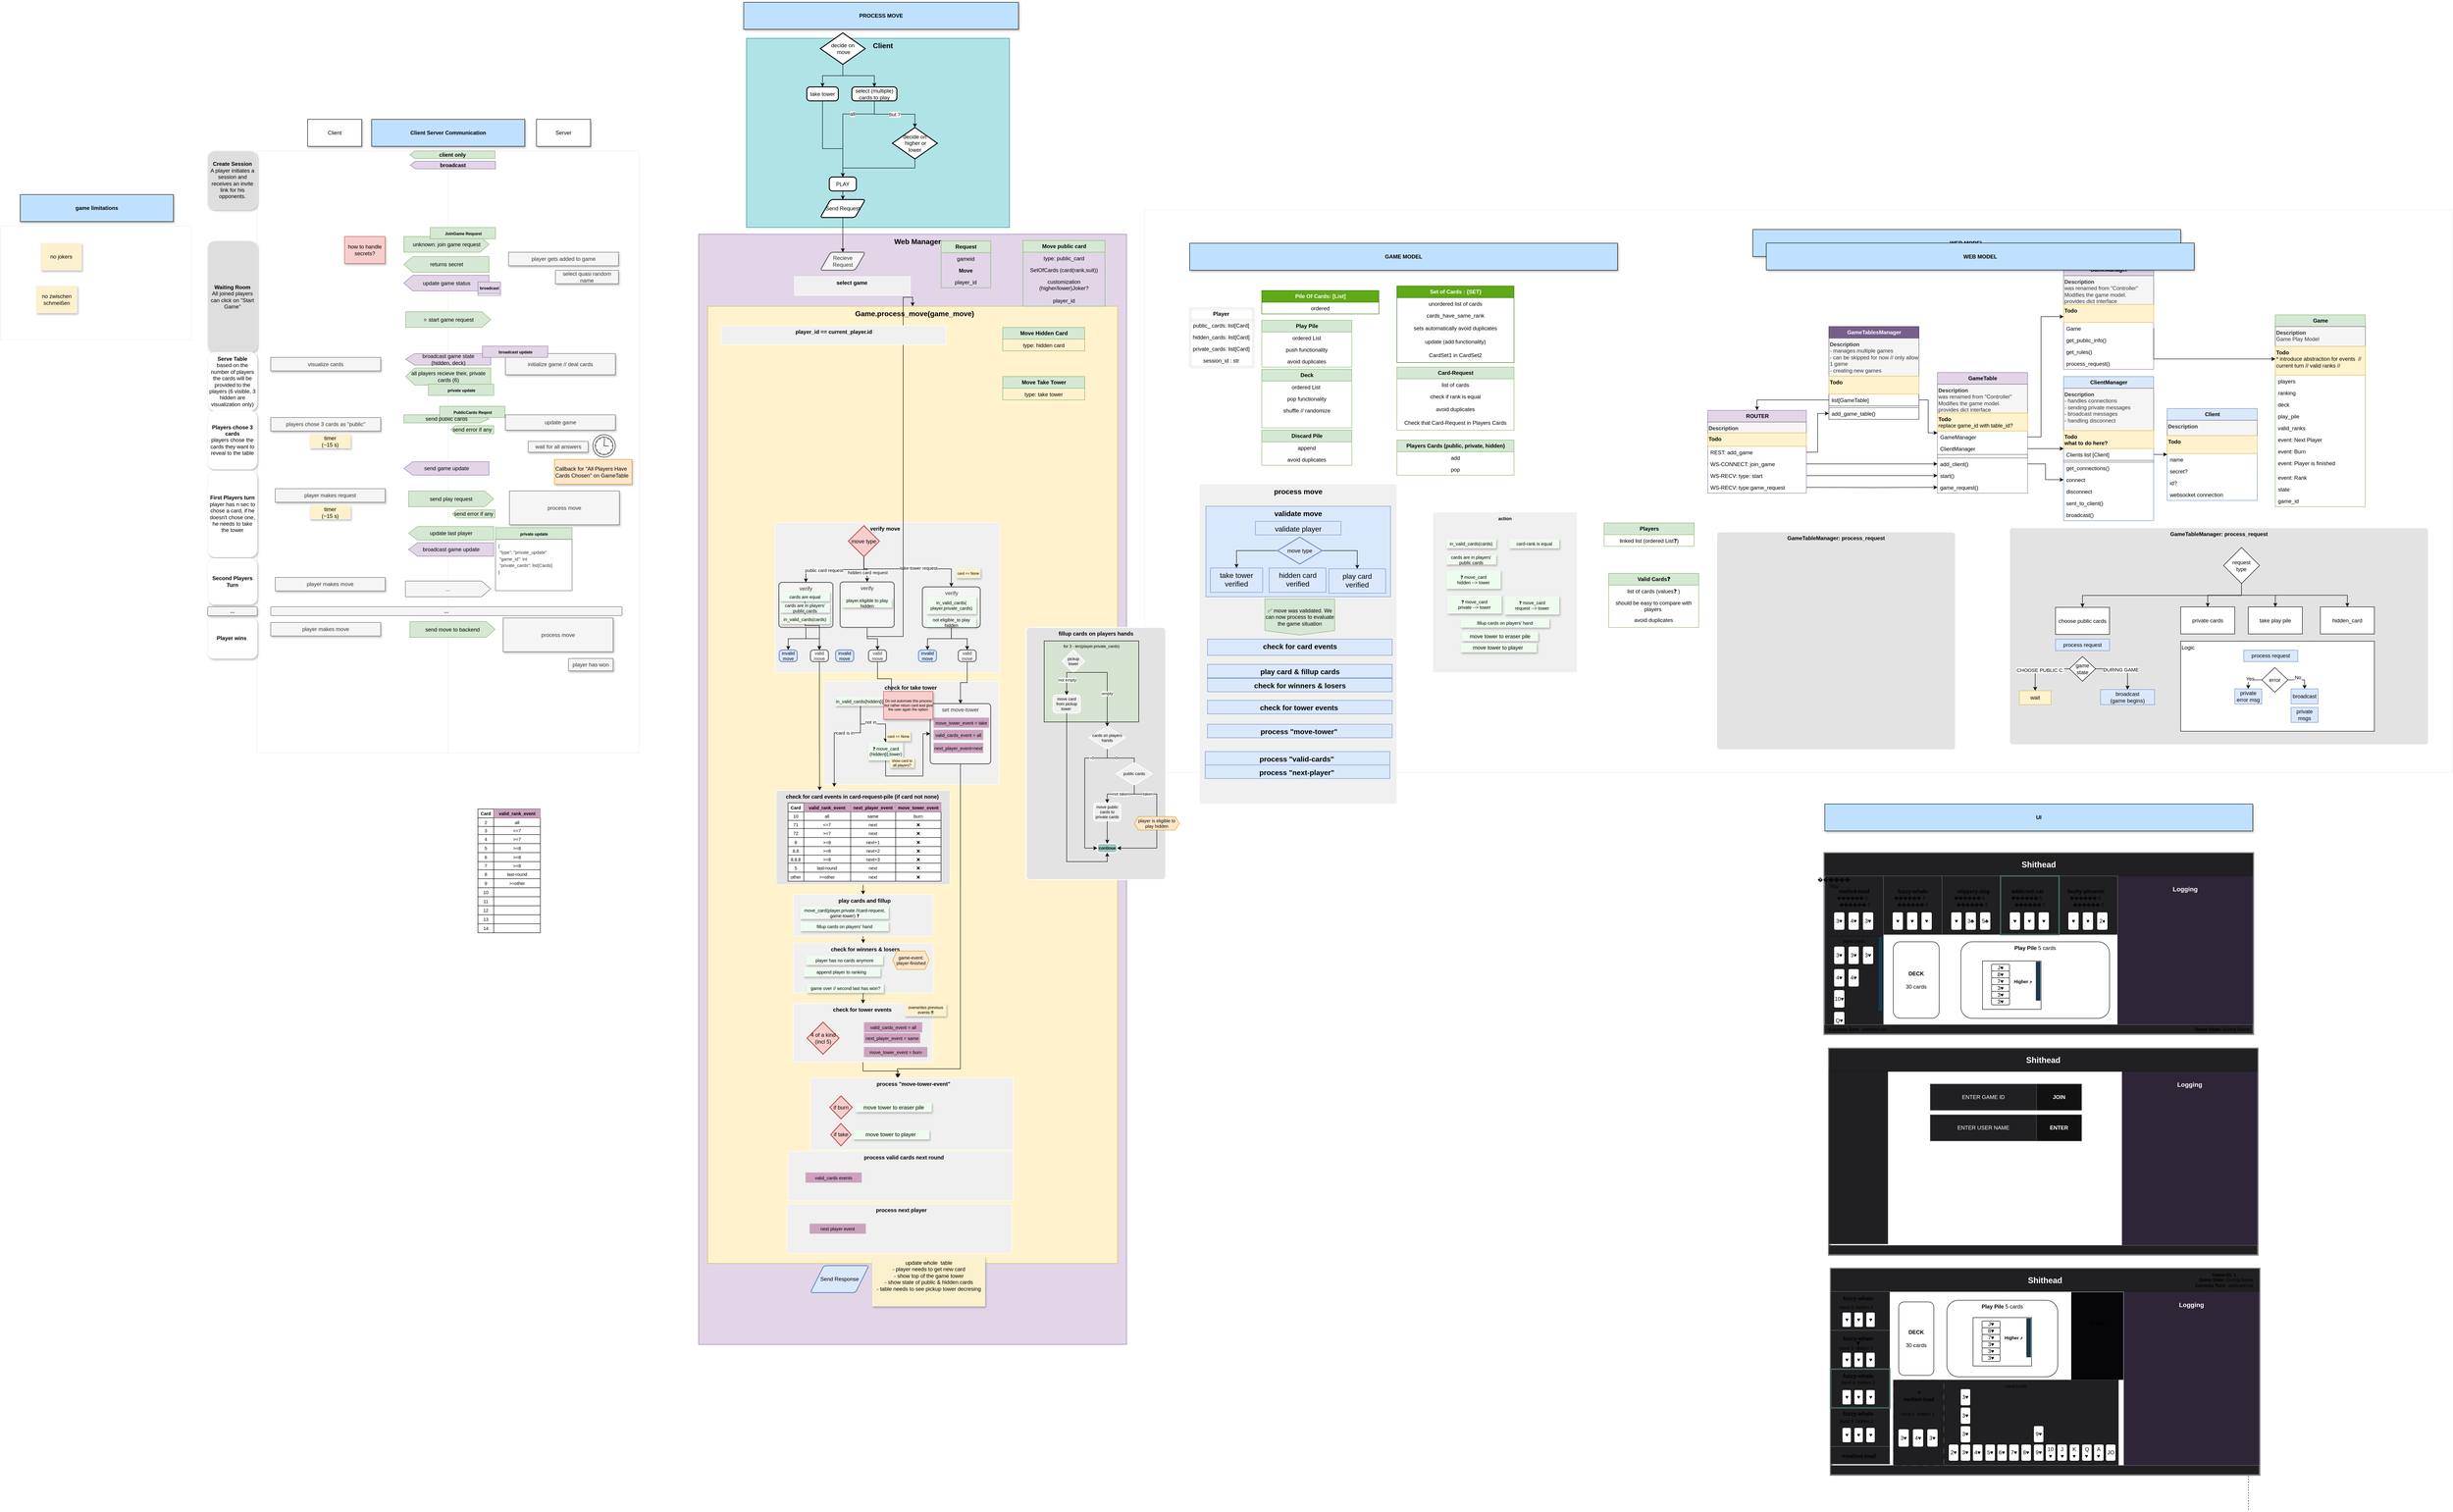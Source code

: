 <mxfile version="21.0.8" type="github">
  <diagram id="747tSipR186_xFjn_NJU" name="Seite-1">
    <mxGraphModel dx="4440" dy="1795" grid="1" gridSize="10" guides="1" tooltips="1" connect="1" arrows="1" fold="1" page="1" pageScale="1" pageWidth="827" pageHeight="1169" math="0" shadow="0">
      <root>
        <mxCell id="0" />
        <mxCell id="1" parent="0" />
        <mxCell id="mfsDhXLJyAXPjqOWahSY-2" value="" style="rounded=0;whiteSpace=wrap;html=1;strokeWidth=6;strokeColor=#878787;verticalAlign=top;container=0;" parent="1" vertex="1">
          <mxGeometry x="1420" y="1520" width="950" height="400" as="geometry" />
        </mxCell>
        <mxCell id="lev778u5M4s6t06eNCrS-2" value="" style="rounded=0;whiteSpace=wrap;html=1;strokeColor=#EDEDED;container=0;fontStyle=4;align=center;" parent="1" vertex="1">
          <mxGeometry x="-2060" y="-40" width="424" height="1337" as="geometry" />
        </mxCell>
        <mxCell id="6pSq7JzvAimxIMhzGXc_-7" value="&amp;nbsp; &amp;nbsp; &amp;nbsp;Web Manager" style="rounded=0;whiteSpace=wrap;html=1;fillColor=#e1d5e7;strokeColor=#9673a6;fontStyle=1;align=center;verticalAlign=top;fontSize=16;" parent="1" vertex="1">
          <mxGeometry x="-1080" y="145" width="950" height="2465" as="geometry" />
        </mxCell>
        <mxCell id="6pSq7JzvAimxIMhzGXc_-10" value="&amp;nbsp; &amp;nbsp;Game.process_move(game_move)&amp;nbsp;" style="rounded=0;whiteSpace=wrap;html=1;fillColor=#fff2cc;strokeColor=#d6b656;fontStyle=1;align=center;verticalAlign=top;fontSize=16;" parent="1" vertex="1">
          <mxGeometry x="-1060" y="305" width="910" height="2125" as="geometry" />
        </mxCell>
        <mxCell id="6pSq7JzvAimxIMhzGXc_-8" value="&amp;nbsp; &amp;nbsp; &amp;nbsp;Client" style="rounded=0;whiteSpace=wrap;html=1;fillColor=#b0e3e6;strokeColor=#0e8088;fontStyle=1;align=center;verticalAlign=top;fontSize=16;" parent="1" vertex="1">
          <mxGeometry x="-973.75" y="-290" width="583.75" height="420" as="geometry" />
        </mxCell>
        <mxCell id="Z_FNpW_9KaD7Itk-rGGs-143" value="&amp;nbsp; process &quot;move-tower-event&quot;" style="rounded=0;whiteSpace=wrap;html=1;shadow=0;strokeColor=#FFFFFF;fillColor=#F0F0F0;align=center;verticalAlign=top;horizontal=1;fontStyle=1" parent="1" vertex="1">
          <mxGeometry x="-832" y="2018" width="450.5" height="160" as="geometry" />
        </mxCell>
        <mxCell id="h3u1zd87UOqwa6SvkUOy-1" value="check for take tower&amp;nbsp;&lt;br&gt;" style="rounded=0;whiteSpace=wrap;html=1;shadow=0;strokeColor=#FFFFFF;fillColor=#F0F0F0;align=center;verticalAlign=top;horizontal=1;fontStyle=1" parent="1" vertex="1">
          <mxGeometry x="-802" y="1138" width="389" height="228.25" as="geometry" />
        </mxCell>
        <mxCell id="Z_FNpW_9KaD7Itk-rGGs-144" style="edgeStyle=orthogonalEdgeStyle;rounded=0;orthogonalLoop=1;jettySize=auto;html=1;exitX=0.5;exitY=1;exitDx=0;exitDy=0;fontSize=9;fontColor=#FFB570;entryX=0.434;entryY=-0.006;entryDx=0;entryDy=0;entryPerimeter=0;align=center;" parent="1" source="iNZNR5k5TyPUSu2izBfB-244" target="Z_FNpW_9KaD7Itk-rGGs-143" edge="1">
          <mxGeometry relative="1" as="geometry" />
        </mxCell>
        <mxCell id="iNZNR5k5TyPUSu2izBfB-244" value="&amp;nbsp; &amp;nbsp;check for tower events&amp;nbsp; &amp;nbsp;&amp;nbsp;" style="rounded=0;whiteSpace=wrap;html=1;shadow=0;strokeColor=#FFFFFF;fillColor=#F0F0F0;align=center;verticalAlign=top;horizontal=1;fontStyle=1" parent="1" vertex="1">
          <mxGeometry x="-870" y="1853" width="309.5" height="130" as="geometry" />
        </mxCell>
        <mxCell id="6CzBr1DHNJ3qHvSv-FBq-77" value="" style="rounded=0;whiteSpace=wrap;html=1;strokeColor=#EDEDED;align=center;" parent="1" vertex="1">
          <mxGeometry x="-2630" y="127" width="424" height="253" as="geometry" />
        </mxCell>
        <mxCell id="lev778u5M4s6t06eNCrS-16" value="" style="rounded=0;whiteSpace=wrap;html=1;strokeColor=#EDEDED;align=center;" parent="1" vertex="1">
          <mxGeometry x="-90" y="90" width="2903" height="1250" as="geometry" />
        </mxCell>
        <mxCell id="lev778u5M4s6t06eNCrS-7" value="" style="rounded=0;whiteSpace=wrap;html=1;strokeColor=#EDEDED;align=center;container=0;" parent="1" vertex="1">
          <mxGeometry x="-1636" y="-40" width="424" height="1337" as="geometry" />
        </mxCell>
        <mxCell id="lev778u5M4s6t06eNCrS-3" value="Client" style="rounded=0;whiteSpace=wrap;html=1;shadow=1;align=center;" parent="1" vertex="1">
          <mxGeometry x="-1948" y="-110" width="120" height="60" as="geometry" />
        </mxCell>
        <mxCell id="lev778u5M4s6t06eNCrS-5" value="Server" style="rounded=0;whiteSpace=wrap;html=1;shadow=1;align=center;" parent="1" vertex="1">
          <mxGeometry x="-1440" y="-110" width="120" height="60" as="geometry" />
        </mxCell>
        <mxCell id="lev778u5M4s6t06eNCrS-8" value="&lt;b&gt;Create Session&lt;/b&gt;&lt;br&gt;A player initiates a session and receives an invite link for his opponents." style="rounded=1;whiteSpace=wrap;html=1;shadow=1;strokeColor=#F2F2F2;fillColor=#DEDEDE;align=center;" parent="1" vertex="1">
          <mxGeometry x="-2170" y="-40" width="110" height="130" as="geometry" />
        </mxCell>
        <mxCell id="lev778u5M4s6t06eNCrS-9" value="&lt;b&gt;Waiting Room&lt;br&gt;&lt;/b&gt;All joined players can click on &quot;Start Game&quot;" style="rounded=1;whiteSpace=wrap;html=1;shadow=1;strokeColor=#F2F2F2;fillColor=#DEDEDE;align=center;" parent="1" vertex="1">
          <mxGeometry x="-2170" y="160" width="110" height="247" as="geometry" />
        </mxCell>
        <mxCell id="lev778u5M4s6t06eNCrS-10" value="&lt;b&gt;Serve Table&lt;/b&gt;&lt;br&gt;based on the number of players the cards will be provided to the players (6 visible, 3 hidden are visualization only)" style="rounded=1;whiteSpace=wrap;html=1;shadow=1;strokeColor=#F2F2F2;align=center;" parent="1" vertex="1">
          <mxGeometry x="-2170" y="407" width="110" height="130" as="geometry" />
        </mxCell>
        <mxCell id="lev778u5M4s6t06eNCrS-11" value="&lt;b&gt;Players chose 3 cards&lt;br&gt;&lt;/b&gt;players chose the cards they want to reveal to the table" style="rounded=1;whiteSpace=wrap;html=1;shadow=1;strokeColor=#F2F2F2;align=center;" parent="1" vertex="1">
          <mxGeometry x="-2170" y="537" width="110" height="130" as="geometry" />
        </mxCell>
        <mxCell id="lev778u5M4s6t06eNCrS-13" value="&lt;b&gt;First Players turn&lt;/b&gt;&lt;br&gt;player has n sec to chose a card, if he doesn&#39;t chose one, he needs to take the tower" style="rounded=1;whiteSpace=wrap;html=1;shadow=1;strokeColor=#F2F2F2;align=center;" parent="1" vertex="1">
          <mxGeometry x="-2170" y="670" width="110" height="192" as="geometry" />
        </mxCell>
        <mxCell id="lev778u5M4s6t06eNCrS-14" value="initialize game // deal cards" style="rounded=0;whiteSpace=wrap;html=1;shadow=1;strokeColor=#666666;fillColor=#f5f5f5;align=center;fontColor=#333333;" parent="1" vertex="1">
          <mxGeometry x="-1509" y="410" width="244" height="47" as="geometry" />
        </mxCell>
        <mxCell id="lev778u5M4s6t06eNCrS-33" value="Player" style="swimlane;fontStyle=1;childLayout=stackLayout;horizontal=1;startSize=26;fillColor=none;horizontalStack=0;resizeParent=1;resizeParentMax=0;resizeLast=0;collapsible=1;marginBottom=0;shadow=1;strokeColor=#D8F2D0;align=center;" parent="1" vertex="1">
          <mxGeometry x="10" y="308" width="140" height="130" as="geometry" />
        </mxCell>
        <mxCell id="lev778u5M4s6t06eNCrS-34" value="public_ cards: list[Card]" style="text;strokeColor=none;fillColor=none;align=center;verticalAlign=top;spacingLeft=4;spacingRight=4;overflow=hidden;rotatable=0;points=[[0,0.5],[1,0.5]];portConstraint=eastwest;shadow=1;" parent="lev778u5M4s6t06eNCrS-33" vertex="1">
          <mxGeometry y="26" width="140" height="26" as="geometry" />
        </mxCell>
        <mxCell id="lev778u5M4s6t06eNCrS-47" value="hidden_cards: list[Card]" style="text;strokeColor=none;fillColor=none;align=center;verticalAlign=top;spacingLeft=4;spacingRight=4;overflow=hidden;rotatable=0;points=[[0,0.5],[1,0.5]];portConstraint=eastwest;shadow=1;" parent="lev778u5M4s6t06eNCrS-33" vertex="1">
          <mxGeometry y="52" width="140" height="26" as="geometry" />
        </mxCell>
        <mxCell id="lev778u5M4s6t06eNCrS-48" value="private_cards: list[Card]" style="text;strokeColor=none;fillColor=none;align=center;verticalAlign=top;spacingLeft=4;spacingRight=4;overflow=hidden;rotatable=0;points=[[0,0.5],[1,0.5]];portConstraint=eastwest;shadow=1;" parent="lev778u5M4s6t06eNCrS-33" vertex="1">
          <mxGeometry y="78" width="140" height="26" as="geometry" />
        </mxCell>
        <mxCell id="lev778u5M4s6t06eNCrS-58" value="session_id : str&#xa;" style="text;strokeColor=none;fillColor=none;align=center;verticalAlign=top;spacingLeft=4;spacingRight=4;overflow=hidden;rotatable=0;points=[[0,0.5],[1,0.5]];portConstraint=eastwest;shadow=1;" parent="lev778u5M4s6t06eNCrS-33" vertex="1">
          <mxGeometry y="104" width="140" height="26" as="geometry" />
        </mxCell>
        <mxCell id="6CzBr1DHNJ3qHvSv-FBq-5" value="Client Server Communication" style="rounded=0;whiteSpace=wrap;html=1;shadow=1;fontStyle=1;fillColor=#BFE1FF;align=center;" parent="1" vertex="1">
          <mxGeometry x="-1806" y="-110" width="340" height="60" as="geometry" />
        </mxCell>
        <mxCell id="6CzBr1DHNJ3qHvSv-FBq-76" value="no jokers" style="rounded=0;whiteSpace=wrap;html=1;shadow=1;strokeColor=#F2F2F2;fillColor=#FCF1CC;align=center;" parent="1" vertex="1">
          <mxGeometry x="-2540" y="165" width="90" height="60" as="geometry" />
        </mxCell>
        <mxCell id="6CzBr1DHNJ3qHvSv-FBq-78" value="game limitations" style="rounded=0;whiteSpace=wrap;html=1;shadow=1;fontStyle=1;fillColor=#BFE1FF;align=center;" parent="1" vertex="1">
          <mxGeometry x="-2586" y="57" width="340" height="60" as="geometry" />
        </mxCell>
        <mxCell id="6CzBr1DHNJ3qHvSv-FBq-79" value="no zwischen&lt;br&gt;schmeißen&lt;br&gt;" style="rounded=0;whiteSpace=wrap;html=1;shadow=1;strokeColor=#F2F2F2;fillColor=#FCF1CC;align=center;" parent="1" vertex="1">
          <mxGeometry x="-2550" y="260" width="90" height="60" as="geometry" />
        </mxCell>
        <mxCell id="H4VwZtkuwWAuPplI6NEU-9" style="edgeStyle=orthogonalEdgeStyle;rounded=0;orthogonalLoop=1;jettySize=auto;html=1;exitX=0.5;exitY=1;exitDx=0;exitDy=0;exitPerimeter=0;align=center;" parent="1" source="H4VwZtkuwWAuPplI6NEU-5" target="H4VwZtkuwWAuPplI6NEU-6" edge="1">
          <mxGeometry relative="1" as="geometry" />
        </mxCell>
        <mxCell id="H4VwZtkuwWAuPplI6NEU-10" style="edgeStyle=orthogonalEdgeStyle;rounded=0;orthogonalLoop=1;jettySize=auto;html=1;exitX=0.5;exitY=1;exitDx=0;exitDy=0;exitPerimeter=0;entryX=0.5;entryY=0;entryDx=0;entryDy=0;align=center;" parent="1" source="H4VwZtkuwWAuPplI6NEU-5" target="H4VwZtkuwWAuPplI6NEU-7" edge="1">
          <mxGeometry relative="1" as="geometry" />
        </mxCell>
        <mxCell id="H4VwZtkuwWAuPplI6NEU-5" value="decide on&lt;br&gt;&amp;nbsp;move" style="strokeWidth=2;html=1;shape=mxgraph.flowchart.decision;whiteSpace=wrap;shadow=0;align=center;" parent="1" vertex="1">
          <mxGeometry x="-810" y="-302" width="100" height="70" as="geometry" />
        </mxCell>
        <mxCell id="H4VwZtkuwWAuPplI6NEU-11" style="edgeStyle=orthogonalEdgeStyle;rounded=0;orthogonalLoop=1;jettySize=auto;html=1;exitX=0.5;exitY=1;exitDx=0;exitDy=0;entryX=0.5;entryY=0;entryDx=0;entryDy=0;align=center;" parent="1" source="H4VwZtkuwWAuPplI6NEU-6" target="H4VwZtkuwWAuPplI6NEU-8" edge="1">
          <mxGeometry relative="1" as="geometry">
            <mxPoint x="-760" y="-9" as="targetPoint" />
            <Array as="points">
              <mxPoint x="-805" y="-45" />
              <mxPoint x="-760" y="-45" />
            </Array>
          </mxGeometry>
        </mxCell>
        <mxCell id="H4VwZtkuwWAuPplI6NEU-6" value="take tower" style="rounded=1;whiteSpace=wrap;html=1;absoluteArcSize=1;arcSize=14;strokeWidth=2;shadow=0;align=center;" parent="1" vertex="1">
          <mxGeometry x="-840" y="-182" width="70" height="31" as="geometry" />
        </mxCell>
        <mxCell id="H4VwZtkuwWAuPplI6NEU-12" value="all" style="edgeStyle=orthogonalEdgeStyle;rounded=0;orthogonalLoop=1;jettySize=auto;html=1;exitX=0.5;exitY=1;exitDx=0;exitDy=0;entryX=0.5;entryY=0;entryDx=0;entryDy=0;align=center;" parent="1" source="H4VwZtkuwWAuPplI6NEU-7" target="H4VwZtkuwWAuPplI6NEU-8" edge="1">
          <mxGeometry x="-0.349" relative="1" as="geometry">
            <mxPoint x="-760" y="-9" as="targetPoint" />
            <Array as="points">
              <mxPoint x="-690" y="-122" />
              <mxPoint x="-760" y="-122" />
            </Array>
            <mxPoint as="offset" />
          </mxGeometry>
        </mxCell>
        <mxCell id="iNZNR5k5TyPUSu2izBfB-69" value="but 7" style="edgeStyle=orthogonalEdgeStyle;rounded=0;orthogonalLoop=1;jettySize=auto;html=1;exitX=0.5;exitY=1;exitDx=0;exitDy=0;align=center;" parent="1" source="H4VwZtkuwWAuPplI6NEU-7" target="iNZNR5k5TyPUSu2izBfB-70" edge="1">
          <mxGeometry relative="1" as="geometry">
            <mxPoint x="-600" y="-93" as="targetPoint" />
          </mxGeometry>
        </mxCell>
        <mxCell id="H4VwZtkuwWAuPplI6NEU-7" value="select (multiple) cards to play" style="rounded=1;whiteSpace=wrap;html=1;absoluteArcSize=1;arcSize=14;strokeWidth=2;shadow=0;align=center;" parent="1" vertex="1">
          <mxGeometry x="-740" y="-182" width="100" height="31" as="geometry" />
        </mxCell>
        <mxCell id="H4VwZtkuwWAuPplI6NEU-13" style="edgeStyle=orthogonalEdgeStyle;rounded=0;orthogonalLoop=1;jettySize=auto;html=1;exitX=0.5;exitY=1;exitDx=0;exitDy=0;entryX=0.5;entryY=0;entryDx=0;entryDy=0;align=center;" parent="1" source="H4VwZtkuwWAuPplI6NEU-8" target="H4VwZtkuwWAuPplI6NEU-4" edge="1">
          <mxGeometry relative="1" as="geometry" />
        </mxCell>
        <mxCell id="H4VwZtkuwWAuPplI6NEU-8" value="PLAY" style="rounded=1;whiteSpace=wrap;html=1;absoluteArcSize=1;arcSize=14;strokeWidth=2;shadow=0;align=center;" parent="1" vertex="1">
          <mxGeometry x="-790" y="18" width="60" height="31" as="geometry" />
        </mxCell>
        <mxCell id="iNZNR5k5TyPUSu2izBfB-71" style="edgeStyle=orthogonalEdgeStyle;rounded=0;orthogonalLoop=1;jettySize=auto;html=1;exitX=0.5;exitY=1;exitDx=0;exitDy=0;exitPerimeter=0;align=center;" parent="1" source="iNZNR5k5TyPUSu2izBfB-70" target="H4VwZtkuwWAuPplI6NEU-8" edge="1">
          <mxGeometry relative="1" as="geometry" />
        </mxCell>
        <mxCell id="iNZNR5k5TyPUSu2izBfB-70" value="decide on&lt;br&gt;&amp;nbsp;higher or &lt;br&gt;lower" style="strokeWidth=2;html=1;shape=mxgraph.flowchart.decision;whiteSpace=wrap;shadow=0;align=center;" parent="1" vertex="1">
          <mxGeometry x="-650" y="-92" width="100" height="70" as="geometry" />
        </mxCell>
        <mxCell id="iNZNR5k5TyPUSu2izBfB-75" value="Send Response" style="shape=parallelogram;html=1;strokeWidth=2;perimeter=parallelogramPerimeter;whiteSpace=wrap;rounded=1;arcSize=12;size=0.23;shadow=0;strokeColor=#6c8ebf;fillColor=#dae8fc;align=center;" parent="1" vertex="1">
          <mxGeometry x="-832" y="2435" width="130" height="60" as="geometry" />
        </mxCell>
        <mxCell id="iNZNR5k5TyPUSu2izBfB-76" value="all players recieve their, private cards (6)" style="shape=offPageConnector;whiteSpace=wrap;html=1;direction=south;size=0.106;fillColor=#d5e8d4;strokeColor=#82b366;align=center;" parent="1" vertex="1">
          <mxGeometry x="-1730.5" y="442" width="189" height="38" as="geometry" />
        </mxCell>
        <mxCell id="iNZNR5k5TyPUSu2izBfB-79" value="visualize cards" style="rounded=0;whiteSpace=wrap;html=1;shadow=1;strokeColor=#666666;fillColor=#f5f5f5;align=center;fontColor=#333333;" parent="1" vertex="1">
          <mxGeometry x="-2030" y="418.5" width="244" height="30" as="geometry" />
        </mxCell>
        <mxCell id="iNZNR5k5TyPUSu2izBfB-80" value="players chose 3 cards as &quot;public&quot;" style="rounded=0;whiteSpace=wrap;html=1;shadow=1;strokeColor=#666666;fillColor=#f5f5f5;align=center;fontColor=#333333;" parent="1" vertex="1">
          <mxGeometry x="-2030" y="552" width="244" height="30" as="geometry" />
        </mxCell>
        <mxCell id="iNZNR5k5TyPUSu2izBfB-81" value="send public cards" style="shape=offPageConnector;whiteSpace=wrap;html=1;direction=north;size=0.106;fillColor=#d5e8d4;strokeColor=#82b366;align=center;" parent="1" vertex="1">
          <mxGeometry x="-1734.5" y="546" width="189" height="18" as="geometry" />
        </mxCell>
        <mxCell id="iNZNR5k5TyPUSu2izBfB-82" value="update game" style="rounded=0;whiteSpace=wrap;html=1;shadow=1;strokeColor=#666666;fillColor=#f5f5f5;align=center;fontColor=#333333;" parent="1" vertex="1">
          <mxGeometry x="-1509" y="546" width="244" height="34" as="geometry" />
        </mxCell>
        <mxCell id="iNZNR5k5TyPUSu2izBfB-88" value="timer&lt;br&gt;(~15 s)" style="rounded=0;whiteSpace=wrap;html=1;shadow=1;strokeColor=#F2F2F2;fillColor=#FCF1CC;align=center;" parent="1" vertex="1">
          <mxGeometry x="-1943" y="590" width="90" height="30" as="geometry" />
        </mxCell>
        <mxCell id="iNZNR5k5TyPUSu2izBfB-93" value="player makes request" style="rounded=0;whiteSpace=wrap;html=1;shadow=1;strokeColor=#666666;fillColor=#f5f5f5;align=center;fontColor=#333333;" parent="1" vertex="1">
          <mxGeometry x="-2020" y="710" width="244" height="30" as="geometry" />
        </mxCell>
        <mxCell id="iNZNR5k5TyPUSu2izBfB-95" value="timer&lt;br&gt;(~15 s)" style="rounded=0;whiteSpace=wrap;html=1;shadow=1;strokeColor=#F2F2F2;fillColor=#FCF1CC;align=center;" parent="1" vertex="1">
          <mxGeometry x="-1943" y="747.5" width="90" height="30" as="geometry" />
        </mxCell>
        <mxCell id="iNZNR5k5TyPUSu2izBfB-106" value="&lt;b&gt;Second Players Turn&lt;/b&gt;" style="rounded=1;whiteSpace=wrap;html=1;shadow=1;strokeColor=#F2F2F2;align=center;" parent="1" vertex="1">
          <mxGeometry x="-2170" y="865" width="110" height="102" as="geometry" />
        </mxCell>
        <mxCell id="iNZNR5k5TyPUSu2izBfB-107" value="..." style="shape=offPageConnector;whiteSpace=wrap;html=1;direction=north;size=0.106;fillColor=#f5f5f5;strokeColor=#666666;fontColor=#333333;align=center;" parent="1" vertex="1">
          <mxGeometry x="-1731" y="915" width="189" height="35" as="geometry" />
        </mxCell>
        <mxCell id="iNZNR5k5TyPUSu2izBfB-108" value="&lt;b&gt;Player wins&amp;nbsp;&lt;/b&gt;" style="rounded=1;whiteSpace=wrap;html=1;shadow=1;strokeColor=#F2F2F2;align=center;" parent="1" vertex="1">
          <mxGeometry x="-2170" y="997" width="110" height="90" as="geometry" />
        </mxCell>
        <mxCell id="iNZNR5k5TyPUSu2izBfB-110" value="send move to backend" style="shape=offPageConnector;whiteSpace=wrap;html=1;direction=north;size=0.106;fillColor=#d5e8d4;strokeColor=#82b366;align=center;" parent="1" vertex="1">
          <mxGeometry x="-1721" y="1005" width="189" height="35" as="geometry" />
        </mxCell>
        <mxCell id="iNZNR5k5TyPUSu2izBfB-111" value="process move" style="rounded=0;whiteSpace=wrap;html=1;shadow=1;strokeColor=#666666;fillColor=#f5f5f5;align=center;fontColor=#333333;" parent="1" vertex="1">
          <mxGeometry x="-1514" y="997" width="244" height="75" as="geometry" />
        </mxCell>
        <mxCell id="iNZNR5k5TyPUSu2izBfB-104" value="player makes move" style="rounded=0;whiteSpace=wrap;html=1;shadow=1;strokeColor=#666666;fillColor=#f5f5f5;align=center;fontColor=#333333;" parent="1" vertex="1">
          <mxGeometry x="-2020" y="907" width="244" height="30" as="geometry" />
        </mxCell>
        <mxCell id="iNZNR5k5TyPUSu2izBfB-109" value="player makes move" style="rounded=0;whiteSpace=wrap;html=1;shadow=1;strokeColor=#666666;fillColor=#f5f5f5;align=center;fontColor=#333333;" parent="1" vertex="1">
          <mxGeometry x="-2030" y="1007" width="244" height="30" as="geometry" />
        </mxCell>
        <mxCell id="iNZNR5k5TyPUSu2izBfB-112" value="&lt;b&gt;...&lt;/b&gt;" style="rounded=1;whiteSpace=wrap;html=1;shadow=1;strokeColor=#666666;fillColor=#f5f5f5;fontColor=#333333;align=center;" parent="1" vertex="1">
          <mxGeometry x="-2170" y="972" width="110" height="20" as="geometry" />
        </mxCell>
        <mxCell id="iNZNR5k5TyPUSu2izBfB-113" value="&lt;b&gt;...&lt;/b&gt;" style="rounded=1;whiteSpace=wrap;html=1;shadow=0;fillColor=#f5f5f5;fontColor=#333333;strokeColor=#666666;align=center;" parent="1" vertex="1">
          <mxGeometry x="-2030" y="972" width="780" height="20" as="geometry" />
        </mxCell>
        <mxCell id="iNZNR5k5TyPUSu2izBfB-114" value="player has won" style="rounded=0;whiteSpace=wrap;html=1;shadow=1;strokeColor=#666666;fillColor=#f5f5f5;align=center;fontColor=#333333;" parent="1" vertex="1">
          <mxGeometry x="-1369" y="1087" width="99" height="27.5" as="geometry" />
        </mxCell>
        <mxCell id="iNZNR5k5TyPUSu2izBfB-115" value="verify move&amp;nbsp; &amp;nbsp;" style="rounded=0;whiteSpace=wrap;html=1;shadow=0;strokeColor=#FFFFFF;fillColor=#F0F0F0;align=center;verticalAlign=top;horizontal=1;fontStyle=1" parent="1" vertex="1">
          <mxGeometry x="-910" y="785" width="498" height="333" as="geometry" />
        </mxCell>
        <mxCell id="iNZNR5k5TyPUSu2izBfB-146" style="edgeStyle=orthogonalEdgeStyle;rounded=0;orthogonalLoop=1;jettySize=auto;html=1;exitX=0.5;exitY=1;exitDx=0;exitDy=0;exitPerimeter=0;fontSize=10;align=center;" parent="1" source="iNZNR5k5TyPUSu2izBfB-139" target="iNZNR5k5TyPUSu2izBfB-140" edge="1">
          <mxGeometry relative="1" as="geometry" />
        </mxCell>
        <mxCell id="iNZNR5k5TyPUSu2izBfB-207" value="public card request" style="edgeLabel;html=1;align=center;verticalAlign=middle;resizable=0;points=[];fontSize=10;" parent="iNZNR5k5TyPUSu2izBfB-146" vertex="1" connectable="0">
          <mxGeometry x="0.268" y="1" relative="1" as="geometry">
            <mxPoint as="offset" />
          </mxGeometry>
        </mxCell>
        <mxCell id="iNZNR5k5TyPUSu2izBfB-191" style="edgeStyle=orthogonalEdgeStyle;rounded=0;orthogonalLoop=1;jettySize=auto;html=1;exitX=0.5;exitY=1;exitDx=0;exitDy=0;exitPerimeter=0;fontSize=10;align=center;" parent="1" source="iNZNR5k5TyPUSu2izBfB-139" target="iNZNR5k5TyPUSu2izBfB-188" edge="1">
          <mxGeometry relative="1" as="geometry" />
        </mxCell>
        <mxCell id="iNZNR5k5TyPUSu2izBfB-208" value="hidden card request" style="edgeLabel;html=1;align=center;verticalAlign=middle;resizable=0;points=[];fontSize=10;" parent="iNZNR5k5TyPUSu2izBfB-191" vertex="1" connectable="0">
          <mxGeometry x="0.324" y="1" relative="1" as="geometry">
            <mxPoint as="offset" />
          </mxGeometry>
        </mxCell>
        <mxCell id="iNZNR5k5TyPUSu2izBfB-194" style="edgeStyle=orthogonalEdgeStyle;rounded=0;orthogonalLoop=1;jettySize=auto;html=1;exitX=0.5;exitY=1;exitDx=0;exitDy=0;exitPerimeter=0;entryX=0.5;entryY=0;entryDx=0;entryDy=0;fontSize=10;align=center;" parent="1" source="iNZNR5k5TyPUSu2izBfB-139" target="iNZNR5k5TyPUSu2izBfB-141" edge="1">
          <mxGeometry relative="1" as="geometry">
            <Array as="points">
              <mxPoint x="-713" y="888" />
              <mxPoint x="-519" y="888" />
            </Array>
          </mxGeometry>
        </mxCell>
        <mxCell id="iNZNR5k5TyPUSu2izBfB-209" value="take-tower request" style="edgeLabel;html=1;align=center;verticalAlign=middle;resizable=0;points=[];fontSize=10;" parent="iNZNR5k5TyPUSu2izBfB-194" vertex="1" connectable="0">
          <mxGeometry x="-0.394" y="2" relative="1" as="geometry">
            <mxPoint x="69" as="offset" />
          </mxGeometry>
        </mxCell>
        <mxCell id="iNZNR5k5TyPUSu2izBfB-139" value="move type" style="strokeWidth=2;html=1;shape=mxgraph.flowchart.decision;whiteSpace=wrap;shadow=0;strokeColor=#b85450;fillColor=#f8cecc;align=center;" parent="1" vertex="1">
          <mxGeometry x="-747.75" y="792" width="69" height="69" as="geometry" />
        </mxCell>
        <mxCell id="h3u1zd87UOqwa6SvkUOy-9" style="edgeStyle=orthogonalEdgeStyle;rounded=0;orthogonalLoop=1;jettySize=auto;html=1;exitX=0.5;exitY=1;exitDx=0;exitDy=0;align=center;" parent="1" source="iNZNR5k5TyPUSu2izBfB-141" target="h3u1zd87UOqwa6SvkUOy-8" edge="1">
          <mxGeometry relative="1" as="geometry" />
        </mxCell>
        <mxCell id="h3u1zd87UOqwa6SvkUOy-10" style="edgeStyle=orthogonalEdgeStyle;rounded=0;orthogonalLoop=1;jettySize=auto;html=1;exitX=0.5;exitY=1;exitDx=0;exitDy=0;align=center;" parent="1" source="iNZNR5k5TyPUSu2izBfB-141" target="h3u1zd87UOqwa6SvkUOy-2" edge="1">
          <mxGeometry relative="1" as="geometry" />
        </mxCell>
        <mxCell id="iNZNR5k5TyPUSu2izBfB-141" value="verify" style="rounded=1;whiteSpace=wrap;html=1;absoluteArcSize=1;arcSize=14;strokeWidth=2;shadow=0;strokeColor=#666666;fillColor=#f5f5f5;fontColor=#333333;verticalAlign=top;align=center;" parent="1" vertex="1">
          <mxGeometry x="-583.37" y="928" width="128.5" height="90" as="geometry" />
        </mxCell>
        <mxCell id="H4VwZtkuwWAuPplI6NEU-3" style="edgeStyle=orthogonalEdgeStyle;rounded=0;orthogonalLoop=1;jettySize=auto;html=1;exitX=0.5;exitY=1;exitDx=0;exitDy=0;align=center;" parent="1" edge="1">
          <mxGeometry relative="1" as="geometry">
            <mxPoint x="-550" y="2775" as="sourcePoint" />
            <mxPoint x="-550" y="2775" as="targetPoint" />
          </mxGeometry>
        </mxCell>
        <mxCell id="iNZNR5k5TyPUSu2izBfB-74" value="update whole&amp;nbsp; table&lt;br&gt;- player needs to get new card&lt;br&gt;- show top of the game tower&lt;br&gt;- show state of public &amp;amp; hidden cards&lt;br&gt;- table needs to see pickup tower decresing" style="rounded=0;whiteSpace=wrap;html=1;shadow=1;strokeColor=#F2F2F2;fillColor=#FCF1CC;align=center;horizontal=1;verticalAlign=top;" parent="1" vertex="1">
          <mxGeometry x="-694.5" y="2415" width="250" height="110" as="geometry" />
        </mxCell>
        <mxCell id="iNZNR5k5TyPUSu2izBfB-181" value="PROCESS MOVE" style="rounded=0;whiteSpace=wrap;html=1;shadow=1;fontStyle=1;fillColor=#BFE1FF;align=center;" parent="1" vertex="1">
          <mxGeometry x="-980" y="-370" width="610" height="60" as="geometry" />
        </mxCell>
        <mxCell id="iNZNR5k5TyPUSu2izBfB-205" style="edgeStyle=orthogonalEdgeStyle;rounded=0;orthogonalLoop=1;jettySize=auto;html=1;exitX=0.5;exitY=1;exitDx=0;exitDy=0;fontSize=10;align=center;" parent="1" source="iNZNR5k5TyPUSu2izBfB-188" target="6pSq7JzvAimxIMhzGXc_-10" edge="1">
          <mxGeometry relative="1" as="geometry" />
        </mxCell>
        <mxCell id="iNZNR5k5TyPUSu2izBfB-206" style="edgeStyle=orthogonalEdgeStyle;rounded=0;orthogonalLoop=1;jettySize=auto;html=1;exitX=0.5;exitY=1;exitDx=0;exitDy=0;entryX=0.5;entryY=0;entryDx=0;entryDy=0;fontSize=10;align=center;" parent="1" source="iNZNR5k5TyPUSu2izBfB-188" target="iNZNR5k5TyPUSu2izBfB-201" edge="1">
          <mxGeometry relative="1" as="geometry" />
        </mxCell>
        <mxCell id="iNZNR5k5TyPUSu2izBfB-188" value="verify" style="rounded=1;whiteSpace=wrap;html=1;absoluteArcSize=1;arcSize=14;strokeWidth=2;shadow=0;strokeColor=#666666;fillColor=#f5f5f5;fontColor=#333333;verticalAlign=top;align=center;" parent="1" vertex="1">
          <mxGeometry x="-766" y="917" width="120" height="101" as="geometry" />
        </mxCell>
        <mxCell id="iNZNR5k5TyPUSu2izBfB-192" value="player.eligible to play hidden" style="rounded=0;whiteSpace=wrap;html=1;shadow=1;strokeColor=#F2F2F2;fillColor=#EDFCEE;fontSize=10;align=center;" parent="1" vertex="1">
          <mxGeometry x="-761.25" y="953.5" width="110" height="20" as="geometry" />
        </mxCell>
        <mxCell id="h3u1zd87UOqwa6SvkUOy-4" style="edgeStyle=orthogonalEdgeStyle;rounded=0;orthogonalLoop=1;jettySize=auto;html=1;exitX=0.5;exitY=1;exitDx=0;exitDy=0;align=center;" parent="1" source="iNZNR5k5TyPUSu2izBfB-140" target="h3u1zd87UOqwa6SvkUOy-3" edge="1">
          <mxGeometry relative="1" as="geometry" />
        </mxCell>
        <mxCell id="h3u1zd87UOqwa6SvkUOy-7" style="edgeStyle=orthogonalEdgeStyle;rounded=0;orthogonalLoop=1;jettySize=auto;html=1;exitX=0.5;exitY=1;exitDx=0;exitDy=0;align=center;" parent="1" source="iNZNR5k5TyPUSu2izBfB-140" target="h3u1zd87UOqwa6SvkUOy-6" edge="1">
          <mxGeometry relative="1" as="geometry" />
        </mxCell>
        <mxCell id="iNZNR5k5TyPUSu2izBfB-140" value="verify" style="rounded=1;whiteSpace=wrap;html=1;absoluteArcSize=1;arcSize=14;strokeWidth=2;shadow=0;strokeColor=#666666;fillColor=#f5f5f5;fontColor=#333333;verticalAlign=top;align=center;" parent="1" vertex="1">
          <mxGeometry x="-902" y="918" width="120" height="100" as="geometry" />
        </mxCell>
        <mxCell id="gBJc0zoSRxW9_g1EB0lD-23" value="" style="edgeStyle=orthogonalEdgeStyle;rounded=0;orthogonalLoop=1;jettySize=auto;html=1;align=center;" parent="1" source="iNZNR5k5TyPUSu2izBfB-117" target="h3u1zd87UOqwa6SvkUOy-6" edge="1">
          <mxGeometry relative="1" as="geometry" />
        </mxCell>
        <mxCell id="iNZNR5k5TyPUSu2izBfB-117" value="cards are equal" style="rounded=0;whiteSpace=wrap;html=1;shadow=1;strokeColor=#F2F2F2;fillColor=#EDFCEE;fontSize=10;align=center;" parent="1" vertex="1">
          <mxGeometry x="-899" y="939.5" width="110" height="20" as="geometry" />
        </mxCell>
        <mxCell id="iNZNR5k5TyPUSu2izBfB-119" value="cards are in players&#39; public cards" style="rounded=0;whiteSpace=wrap;html=1;shadow=1;strokeColor=#F2F2F2;fillColor=#EDFCEE;fontSize=10;align=center;" parent="1" vertex="1">
          <mxGeometry x="-899" y="965" width="110" height="20" as="geometry" />
        </mxCell>
        <mxCell id="iNZNR5k5TyPUSu2izBfB-135" value="in_valid_cards(cards)" style="rounded=0;whiteSpace=wrap;html=1;shadow=1;strokeColor=#F2F2F2;fillColor=#EDFCEE;fontSize=10;align=center;" parent="1" vertex="1">
          <mxGeometry x="-899" y="990" width="110" height="20" as="geometry" />
        </mxCell>
        <mxCell id="iNZNR5k5TyPUSu2izBfB-200" value="invalid&lt;br&gt;move" style="rounded=1;whiteSpace=wrap;html=1;absoluteArcSize=1;arcSize=14;strokeWidth=2;shadow=0;strokeColor=#6c8ebf;fillColor=#dae8fc;fontSize=10;align=center;" parent="1" vertex="1">
          <mxGeometry x="-775.88" y="1068" width="40" height="26" as="geometry" />
        </mxCell>
        <mxCell id="iNZNR5k5TyPUSu2izBfB-214" style="edgeStyle=orthogonalEdgeStyle;rounded=0;orthogonalLoop=1;jettySize=auto;html=1;exitX=0.5;exitY=1;exitDx=0;exitDy=0;fontSize=10;align=center;" parent="1" source="iNZNR5k5TyPUSu2izBfB-201" target="iNZNR5k5TyPUSu2izBfB-210" edge="1">
          <mxGeometry relative="1" as="geometry">
            <mxPoint x="-665.88" y="1186.029" as="targetPoint" />
            <Array as="points">
              <mxPoint x="-683" y="1132" />
              <mxPoint x="-652" y="1132" />
              <mxPoint x="-652" y="1186" />
              <mxPoint x="-721" y="1186" />
            </Array>
          </mxGeometry>
        </mxCell>
        <mxCell id="iNZNR5k5TyPUSu2izBfB-201" value="valid&lt;br&gt;move" style="rounded=1;whiteSpace=wrap;html=1;absoluteArcSize=1;arcSize=14;strokeWidth=2;shadow=0;strokeColor=#666666;fillColor=#f5f5f5;fontColor=#333333;fontSize=10;align=center;" parent="1" vertex="1">
          <mxGeometry x="-703" y="1068" width="40" height="26" as="geometry" />
        </mxCell>
        <mxCell id="iNZNR5k5TyPUSu2izBfB-234" style="edgeStyle=orthogonalEdgeStyle;rounded=0;orthogonalLoop=1;jettySize=auto;html=1;exitX=0.5;exitY=1;exitDx=0;exitDy=0;entryX=0.5;entryY=0;entryDx=0;entryDy=0;fontSize=10;align=center;" parent="1" source="iNZNR5k5TyPUSu2izBfB-210" target="iNZNR5k5TyPUSu2izBfB-231" edge="1">
          <mxGeometry relative="1" as="geometry" />
        </mxCell>
        <mxCell id="iNZNR5k5TyPUSu2izBfB-236" value="not in" style="edgeLabel;html=1;align=center;verticalAlign=middle;resizable=0;points=[];fontSize=10;" parent="iNZNR5k5TyPUSu2izBfB-234" vertex="1" connectable="0">
          <mxGeometry x="-0.2" y="3" relative="1" as="geometry">
            <mxPoint x="8" y="-2" as="offset" />
          </mxGeometry>
        </mxCell>
        <mxCell id="iNZNR5k5TyPUSu2izBfB-237" style="edgeStyle=orthogonalEdgeStyle;rounded=0;orthogonalLoop=1;jettySize=auto;html=1;exitX=0.5;exitY=1;exitDx=0;exitDy=0;fontSize=10;align=center;" parent="1" source="iNZNR5k5TyPUSu2izBfB-210" edge="1">
          <mxGeometry relative="1" as="geometry">
            <Array as="points">
              <mxPoint x="-721" y="1252" />
              <mxPoint x="-779" y="1252" />
            </Array>
            <mxPoint x="-779" y="1372" as="targetPoint" />
          </mxGeometry>
        </mxCell>
        <mxCell id="iNZNR5k5TyPUSu2izBfB-238" value="card is in" style="edgeLabel;html=1;align=center;verticalAlign=middle;resizable=0;points=[];fontSize=10;" parent="iNZNR5k5TyPUSu2izBfB-237" vertex="1" connectable="0">
          <mxGeometry x="-0.323" y="1" relative="1" as="geometry">
            <mxPoint x="-14" y="-1" as="offset" />
          </mxGeometry>
        </mxCell>
        <mxCell id="iNZNR5k5TyPUSu2izBfB-210" value="in_valid_cards(hidden[i])" style="rounded=0;whiteSpace=wrap;html=1;shadow=1;strokeColor=#F2F2F2;fillColor=#EDFCEE;fontSize=10;align=center;" parent="1" vertex="1">
          <mxGeometry x="-775.88" y="1172" width="110" height="20" as="geometry" />
        </mxCell>
        <mxCell id="iNZNR5k5TyPUSu2izBfB-136" value="in_valid_cards(&lt;br&gt;player.private_cards)" style="rounded=0;whiteSpace=wrap;html=1;shadow=1;strokeColor=#F2F2F2;fillColor=#EDFCEE;fontSize=10;align=center;" parent="1" vertex="1">
          <mxGeometry x="-573.87" y="949.5" width="110" height="38.5" as="geometry" />
        </mxCell>
        <mxCell id="h3u1zd87UOqwa6SvkUOy-21" style="edgeStyle=orthogonalEdgeStyle;rounded=0;orthogonalLoop=1;jettySize=auto;html=1;exitX=0.5;exitY=1;exitDx=0;exitDy=0;align=center;" parent="1" source="iNZNR5k5TyPUSu2izBfB-231" target="h3u1zd87UOqwa6SvkUOy-18" edge="1">
          <mxGeometry relative="1" as="geometry">
            <Array as="points">
              <mxPoint x="-665" y="1348" />
              <mxPoint x="-582" y="1348" />
              <mxPoint x="-582" y="1254" />
            </Array>
          </mxGeometry>
        </mxCell>
        <mxCell id="iNZNR5k5TyPUSu2izBfB-231" value="❓ move_card&lt;br&gt;(hidden[i],tower)" style="rounded=0;whiteSpace=wrap;html=1;shadow=1;strokeColor=#F2F2F2;fillColor=#EDFCEE;fontSize=10;align=center;" parent="1" vertex="1">
          <mxGeometry x="-703.5" y="1273" width="77" height="40" as="geometry" />
        </mxCell>
        <mxCell id="iNZNR5k5TyPUSu2izBfB-239" value="show card to all players?" style="rounded=0;whiteSpace=wrap;html=1;shadow=1;strokeColor=#F2F2F2;fillColor=#FCF1CC;fontSize=8;align=center;" parent="1" vertex="1">
          <mxGeometry x="-655" y="1308" width="53" height="21" as="geometry" />
        </mxCell>
        <mxCell id="Z_FNpW_9KaD7Itk-rGGs-140" style="edgeStyle=orthogonalEdgeStyle;rounded=0;orthogonalLoop=1;jettySize=auto;html=1;exitX=0.5;exitY=1;exitDx=0;exitDy=0;fontSize=9;fontColor=#FFB570;align=center;" parent="1" source="iNZNR5k5TyPUSu2izBfB-255" target="iNZNR5k5TyPUSu2izBfB-177" edge="1">
          <mxGeometry relative="1" as="geometry" />
        </mxCell>
        <mxCell id="iNZNR5k5TyPUSu2izBfB-255" value="&amp;nbsp; check for card events in card-request-pile (if card not none)&amp;nbsp; &amp;nbsp;" style="rounded=0;whiteSpace=wrap;html=1;shadow=0;strokeColor=#FFFFFF;fillColor=#E3E3E3;align=center;verticalAlign=top;horizontal=1;fontStyle=1" parent="1" vertex="1">
          <mxGeometry x="-908" y="1380" width="386" height="209" as="geometry" />
        </mxCell>
        <mxCell id="ydQXpaXQngnUm8zrKJrL-2" value="4 of a kind (incl 5)" style="strokeWidth=2;html=1;shape=mxgraph.flowchart.decision;whiteSpace=wrap;shadow=0;strokeColor=#b85450;fillColor=#f8cecc;align=center;" parent="1" vertex="1">
          <mxGeometry x="-839.5" y="1894.38" width="71.25" height="71.25" as="geometry" />
        </mxCell>
        <mxCell id="Z_FNpW_9KaD7Itk-rGGs-1" value="process move" style="rounded=0;whiteSpace=wrap;html=1;shadow=0;strokeColor=#FFFFFF;fillColor=#F0F0F0;align=center;verticalAlign=top;horizontal=1;fontSize=16;fontStyle=1" parent="1" vertex="1">
          <mxGeometry x="32" y="700" width="438" height="710" as="geometry" />
        </mxCell>
        <mxCell id="Z_FNpW_9KaD7Itk-rGGs-2" value="validate move&lt;br&gt;" style="rounded=0;whiteSpace=wrap;html=1;shadow=0;strokeColor=#6c8ebf;fillColor=#dae8fc;align=center;verticalAlign=top;horizontal=1;fontSize=16;fontStyle=1" parent="1" vertex="1">
          <mxGeometry x="46" y="749" width="410" height="201" as="geometry" />
        </mxCell>
        <mxCell id="Z_FNpW_9KaD7Itk-rGGs-3" value="validate player" style="rounded=0;whiteSpace=wrap;html=1;shadow=0;strokeColor=#6c8ebf;fillColor=#dae8fc;align=center;verticalAlign=top;horizontal=1;fontSize=16;fontStyle=0" parent="1" vertex="1">
          <mxGeometry x="156" y="782.5" width="190" height="30" as="geometry" />
        </mxCell>
        <mxCell id="Z_FNpW_9KaD7Itk-rGGs-4" value="take tower verified" style="rounded=0;whiteSpace=wrap;html=1;shadow=0;strokeColor=#6c8ebf;fillColor=#dae8fc;align=center;verticalAlign=top;horizontal=1;fontSize=16;fontStyle=0" parent="1" vertex="1">
          <mxGeometry x="56" y="886" width="116" height="54" as="geometry" />
        </mxCell>
        <mxCell id="Z_FNpW_9KaD7Itk-rGGs-5" value="play card &lt;br&gt;verified" style="rounded=0;whiteSpace=wrap;html=1;shadow=0;strokeColor=#6c8ebf;fillColor=#dae8fc;align=center;verticalAlign=top;horizontal=1;fontSize=16;fontStyle=0" parent="1" vertex="1">
          <mxGeometry x="319" y="888" width="126" height="54" as="geometry" />
        </mxCell>
        <mxCell id="Z_FNpW_9KaD7Itk-rGGs-7" style="edgeStyle=orthogonalEdgeStyle;rounded=0;orthogonalLoop=1;jettySize=auto;html=1;exitX=0;exitY=0.5;exitDx=0;exitDy=0;exitPerimeter=0;fontSize=16;align=center;" parent="1" source="Z_FNpW_9KaD7Itk-rGGs-6" target="Z_FNpW_9KaD7Itk-rGGs-4" edge="1">
          <mxGeometry relative="1" as="geometry" />
        </mxCell>
        <mxCell id="Z_FNpW_9KaD7Itk-rGGs-8" style="edgeStyle=orthogonalEdgeStyle;rounded=0;orthogonalLoop=1;jettySize=auto;html=1;exitX=1;exitY=0.5;exitDx=0;exitDy=0;exitPerimeter=0;fontSize=16;align=center;" parent="1" source="Z_FNpW_9KaD7Itk-rGGs-6" target="Z_FNpW_9KaD7Itk-rGGs-5" edge="1">
          <mxGeometry relative="1" as="geometry" />
        </mxCell>
        <mxCell id="Z_FNpW_9KaD7Itk-rGGs-6" value="move type" style="strokeWidth=2;html=1;shape=mxgraph.flowchart.decision;whiteSpace=wrap;shadow=0;strokeColor=#6c8ebf;fillColor=#dae8fc;align=center;" parent="1" vertex="1">
          <mxGeometry x="205" y="817.5" width="99" height="60" as="geometry" />
        </mxCell>
        <mxCell id="Z_FNpW_9KaD7Itk-rGGs-9" value="play card &amp;amp; fillup cards" style="rounded=0;whiteSpace=wrap;html=1;shadow=0;strokeColor=#6c8ebf;fillColor=#dae8fc;align=center;verticalAlign=top;horizontal=1;fontSize=16;fontStyle=1" parent="1" vertex="1">
          <mxGeometry x="49.5" y="1100" width="410" height="30" as="geometry" />
        </mxCell>
        <mxCell id="Z_FNpW_9KaD7Itk-rGGs-10" value="✅ move was validated. We can now process to evaluate the game situation" style="shape=offPageConnector;whiteSpace=wrap;html=1;fillColor=#d5e8d4;strokeColor=#82b366;direction=east;size=0.125;align=center;" parent="1" vertex="1">
          <mxGeometry x="177" y="955" width="155" height="80" as="geometry" />
        </mxCell>
        <mxCell id="Z_FNpW_9KaD7Itk-rGGs-11" value="check for winners &amp;amp; losers" style="rounded=0;whiteSpace=wrap;html=1;shadow=0;strokeColor=#6c8ebf;fillColor=#dae8fc;align=center;verticalAlign=top;horizontal=1;fontSize=16;fontStyle=1" parent="1" vertex="1">
          <mxGeometry x="49.5" y="1131" width="410" height="30" as="geometry" />
        </mxCell>
        <mxCell id="Z_FNpW_9KaD7Itk-rGGs-12" value="check for card events" style="rounded=0;whiteSpace=wrap;html=1;shadow=0;strokeColor=#6c8ebf;fillColor=#dae8fc;align=center;verticalAlign=top;horizontal=1;fontSize=16;fontStyle=1" parent="1" vertex="1">
          <mxGeometry x="49.5" y="1044" width="410" height="36" as="geometry" />
        </mxCell>
        <mxCell id="Z_FNpW_9KaD7Itk-rGGs-14" value="process &quot;valid-cards&quot;&amp;nbsp;" style="rounded=0;whiteSpace=wrap;html=1;shadow=0;strokeColor=#6c8ebf;fillColor=#dae8fc;align=center;verticalAlign=top;horizontal=1;fontSize=16;fontStyle=1" parent="1" vertex="1">
          <mxGeometry x="44.5" y="1293.5" width="410" height="30" as="geometry" />
        </mxCell>
        <mxCell id="Z_FNpW_9KaD7Itk-rGGs-27" style="edgeStyle=orthogonalEdgeStyle;rounded=0;orthogonalLoop=1;jettySize=auto;html=1;exitX=0.5;exitY=1;exitDx=0;exitDy=0;fontSize=16;align=center;" parent="1" edge="1">
          <mxGeometry relative="1" as="geometry">
            <mxPoint x="-715.5" y="1996.39" as="sourcePoint" />
            <mxPoint x="-715.5" y="1996.39" as="targetPoint" />
          </mxGeometry>
        </mxCell>
        <mxCell id="Z_FNpW_9KaD7Itk-rGGs-81" value="" style="shape=table;html=1;whiteSpace=wrap;startSize=0;container=1;collapsible=0;childLayout=tableLayout;fontSize=10;align=center;" parent="1" vertex="1">
          <mxGeometry x="-881.62" y="1407.5" width="339.62" height="174" as="geometry" />
        </mxCell>
        <mxCell id="Z_FNpW_9KaD7Itk-rGGs-82" value="" style="shape=tableRow;horizontal=0;startSize=0;swimlaneHead=0;swimlaneBody=0;top=0;left=0;bottom=0;right=0;collapsible=0;dropTarget=0;fillColor=none;points=[[0,0.5],[1,0.5]];portConstraint=eastwest;fontSize=10;align=center;" parent="Z_FNpW_9KaD7Itk-rGGs-81" vertex="1">
          <mxGeometry width="339.62" height="20" as="geometry" />
        </mxCell>
        <mxCell id="Z_FNpW_9KaD7Itk-rGGs-83" value="Card" style="shape=partialRectangle;html=1;whiteSpace=wrap;connectable=0;fillColor=none;top=0;left=0;bottom=0;right=0;overflow=hidden;fontSize=10;fontStyle=1;align=center;" parent="Z_FNpW_9KaD7Itk-rGGs-82" vertex="1">
          <mxGeometry width="35" height="20" as="geometry">
            <mxRectangle width="35" height="20" as="alternateBounds" />
          </mxGeometry>
        </mxCell>
        <mxCell id="Z_FNpW_9KaD7Itk-rGGs-84" value="valid_rank_event" style="shape=partialRectangle;html=1;whiteSpace=wrap;connectable=0;fillColor=#CDA2BE;top=0;left=0;bottom=0;right=0;overflow=hidden;fontSize=10;fontStyle=1;align=center;" parent="Z_FNpW_9KaD7Itk-rGGs-82" vertex="1">
          <mxGeometry x="35" width="104" height="20" as="geometry">
            <mxRectangle width="104" height="20" as="alternateBounds" />
          </mxGeometry>
        </mxCell>
        <mxCell id="Z_FNpW_9KaD7Itk-rGGs-85" value="next_player_event" style="shape=partialRectangle;html=1;whiteSpace=wrap;connectable=0;fillColor=#CDA2BE;top=0;left=0;bottom=0;right=0;overflow=hidden;fontSize=10;fontStyle=1;align=center;" parent="Z_FNpW_9KaD7Itk-rGGs-82" vertex="1">
          <mxGeometry x="139" width="100" height="20" as="geometry">
            <mxRectangle width="100" height="20" as="alternateBounds" />
          </mxGeometry>
        </mxCell>
        <mxCell id="Z_FNpW_9KaD7Itk-rGGs-118" value="move_tower_event" style="shape=partialRectangle;html=1;whiteSpace=wrap;connectable=0;fillColor=#CDA2BE;top=0;left=0;bottom=0;right=0;overflow=hidden;fontSize=10;fontStyle=1;align=center;" parent="Z_FNpW_9KaD7Itk-rGGs-82" vertex="1">
          <mxGeometry x="239" width="101" height="20" as="geometry">
            <mxRectangle width="101" height="20" as="alternateBounds" />
          </mxGeometry>
        </mxCell>
        <mxCell id="Z_FNpW_9KaD7Itk-rGGs-86" value="" style="shape=tableRow;horizontal=0;startSize=0;swimlaneHead=0;swimlaneBody=0;top=0;left=0;bottom=0;right=0;collapsible=0;dropTarget=0;fillColor=none;points=[[0,0.5],[1,0.5]];portConstraint=eastwest;fontSize=10;align=center;" parent="Z_FNpW_9KaD7Itk-rGGs-81" vertex="1">
          <mxGeometry y="20" width="339.62" height="19" as="geometry" />
        </mxCell>
        <mxCell id="Z_FNpW_9KaD7Itk-rGGs-87" value="10" style="shape=partialRectangle;html=1;whiteSpace=wrap;connectable=0;fillColor=none;top=0;left=0;bottom=0;right=0;overflow=hidden;fontSize=10;align=center;" parent="Z_FNpW_9KaD7Itk-rGGs-86" vertex="1">
          <mxGeometry width="35" height="19" as="geometry">
            <mxRectangle width="35" height="19" as="alternateBounds" />
          </mxGeometry>
        </mxCell>
        <mxCell id="Z_FNpW_9KaD7Itk-rGGs-88" value="all" style="shape=partialRectangle;html=1;whiteSpace=wrap;connectable=0;fillColor=none;top=0;left=0;bottom=0;right=0;overflow=hidden;fontSize=10;align=center;" parent="Z_FNpW_9KaD7Itk-rGGs-86" vertex="1">
          <mxGeometry x="35" width="104" height="19" as="geometry">
            <mxRectangle width="104" height="19" as="alternateBounds" />
          </mxGeometry>
        </mxCell>
        <mxCell id="Z_FNpW_9KaD7Itk-rGGs-89" value="same" style="shape=partialRectangle;html=1;whiteSpace=wrap;connectable=0;fillColor=none;top=0;left=0;bottom=0;right=0;overflow=hidden;fontSize=10;align=center;" parent="Z_FNpW_9KaD7Itk-rGGs-86" vertex="1">
          <mxGeometry x="139" width="100" height="19" as="geometry">
            <mxRectangle width="100" height="19" as="alternateBounds" />
          </mxGeometry>
        </mxCell>
        <mxCell id="Z_FNpW_9KaD7Itk-rGGs-119" value="burn" style="shape=partialRectangle;html=1;whiteSpace=wrap;connectable=0;fillColor=none;top=0;left=0;bottom=0;right=0;overflow=hidden;fontSize=10;align=center;" parent="Z_FNpW_9KaD7Itk-rGGs-86" vertex="1">
          <mxGeometry x="239" width="101" height="19" as="geometry">
            <mxRectangle width="101" height="19" as="alternateBounds" />
          </mxGeometry>
        </mxCell>
        <mxCell id="Z_FNpW_9KaD7Itk-rGGs-90" value="" style="shape=tableRow;horizontal=0;startSize=0;swimlaneHead=0;swimlaneBody=0;top=0;left=0;bottom=0;right=0;collapsible=0;dropTarget=0;fillColor=none;points=[[0,0.5],[1,0.5]];portConstraint=eastwest;fontSize=10;align=center;" parent="Z_FNpW_9KaD7Itk-rGGs-81" vertex="1">
          <mxGeometry y="39" width="339.62" height="18" as="geometry" />
        </mxCell>
        <mxCell id="Z_FNpW_9KaD7Itk-rGGs-91" value="71" style="shape=partialRectangle;html=1;whiteSpace=wrap;connectable=0;fillColor=none;top=0;left=0;bottom=0;right=0;overflow=hidden;fontSize=10;align=center;" parent="Z_FNpW_9KaD7Itk-rGGs-90" vertex="1">
          <mxGeometry width="35" height="18" as="geometry">
            <mxRectangle width="35" height="18" as="alternateBounds" />
          </mxGeometry>
        </mxCell>
        <mxCell id="Z_FNpW_9KaD7Itk-rGGs-92" value="&amp;lt;=7" style="shape=partialRectangle;html=1;whiteSpace=wrap;connectable=0;fillColor=none;top=0;left=0;bottom=0;right=0;overflow=hidden;fontSize=10;align=center;" parent="Z_FNpW_9KaD7Itk-rGGs-90" vertex="1">
          <mxGeometry x="35" width="104" height="18" as="geometry">
            <mxRectangle width="104" height="18" as="alternateBounds" />
          </mxGeometry>
        </mxCell>
        <mxCell id="Z_FNpW_9KaD7Itk-rGGs-93" value="next" style="shape=partialRectangle;html=1;whiteSpace=wrap;connectable=0;fillColor=none;top=0;left=0;bottom=0;right=0;overflow=hidden;pointerEvents=1;fontSize=10;align=center;" parent="Z_FNpW_9KaD7Itk-rGGs-90" vertex="1">
          <mxGeometry x="139" width="100" height="18" as="geometry">
            <mxRectangle width="100" height="18" as="alternateBounds" />
          </mxGeometry>
        </mxCell>
        <mxCell id="Z_FNpW_9KaD7Itk-rGGs-120" value="❌" style="shape=partialRectangle;html=1;whiteSpace=wrap;connectable=0;fillColor=none;top=0;left=0;bottom=0;right=0;overflow=hidden;pointerEvents=1;fontSize=10;align=center;" parent="Z_FNpW_9KaD7Itk-rGGs-90" vertex="1">
          <mxGeometry x="239" width="101" height="18" as="geometry">
            <mxRectangle width="101" height="18" as="alternateBounds" />
          </mxGeometry>
        </mxCell>
        <mxCell id="Z_FNpW_9KaD7Itk-rGGs-102" style="shape=tableRow;horizontal=0;startSize=0;swimlaneHead=0;swimlaneBody=0;top=0;left=0;bottom=0;right=0;collapsible=0;dropTarget=0;fillColor=none;points=[[0,0.5],[1,0.5]];portConstraint=eastwest;fontSize=10;align=center;" parent="Z_FNpW_9KaD7Itk-rGGs-81" vertex="1">
          <mxGeometry y="57" width="339.62" height="20" as="geometry" />
        </mxCell>
        <mxCell id="Z_FNpW_9KaD7Itk-rGGs-103" value="72" style="shape=partialRectangle;html=1;whiteSpace=wrap;connectable=0;fillColor=none;top=0;left=0;bottom=0;right=0;overflow=hidden;fontSize=10;align=center;" parent="Z_FNpW_9KaD7Itk-rGGs-102" vertex="1">
          <mxGeometry width="35" height="20" as="geometry">
            <mxRectangle width="35" height="20" as="alternateBounds" />
          </mxGeometry>
        </mxCell>
        <mxCell id="Z_FNpW_9KaD7Itk-rGGs-104" value="&amp;gt;=7" style="shape=partialRectangle;html=1;whiteSpace=wrap;connectable=0;fillColor=none;top=0;left=0;bottom=0;right=0;overflow=hidden;fontSize=10;align=center;" parent="Z_FNpW_9KaD7Itk-rGGs-102" vertex="1">
          <mxGeometry x="35" width="104" height="20" as="geometry">
            <mxRectangle width="104" height="20" as="alternateBounds" />
          </mxGeometry>
        </mxCell>
        <mxCell id="Z_FNpW_9KaD7Itk-rGGs-105" value="next" style="shape=partialRectangle;html=1;whiteSpace=wrap;connectable=0;fillColor=none;top=0;left=0;bottom=0;right=0;overflow=hidden;pointerEvents=1;fontSize=10;align=center;" parent="Z_FNpW_9KaD7Itk-rGGs-102" vertex="1">
          <mxGeometry x="139" width="100" height="20" as="geometry">
            <mxRectangle width="100" height="20" as="alternateBounds" />
          </mxGeometry>
        </mxCell>
        <mxCell id="Z_FNpW_9KaD7Itk-rGGs-121" value="&lt;span style=&quot;color: rgb(0, 0, 0); font-family: Helvetica; font-size: 10px; font-style: normal; font-variant-ligatures: normal; font-variant-caps: normal; font-weight: 400; letter-spacing: normal; orphans: 2; text-indent: 0px; text-transform: none; widows: 2; word-spacing: 0px; -webkit-text-stroke-width: 0px; background-color: rgb(248, 249, 250); text-decoration-thickness: initial; text-decoration-style: initial; text-decoration-color: initial; float: none; display: inline !important;&quot;&gt;❌&lt;/span&gt;" style="shape=partialRectangle;html=1;whiteSpace=wrap;connectable=0;fillColor=none;top=0;left=0;bottom=0;right=0;overflow=hidden;pointerEvents=1;fontSize=10;align=center;" parent="Z_FNpW_9KaD7Itk-rGGs-102" vertex="1">
          <mxGeometry x="239" width="101" height="20" as="geometry">
            <mxRectangle width="101" height="20" as="alternateBounds" />
          </mxGeometry>
        </mxCell>
        <mxCell id="Z_FNpW_9KaD7Itk-rGGs-98" style="shape=tableRow;horizontal=0;startSize=0;swimlaneHead=0;swimlaneBody=0;top=0;left=0;bottom=0;right=0;collapsible=0;dropTarget=0;fillColor=none;points=[[0,0.5],[1,0.5]];portConstraint=eastwest;fontSize=10;align=center;" parent="Z_FNpW_9KaD7Itk-rGGs-81" vertex="1">
          <mxGeometry y="77" width="339.62" height="20" as="geometry" />
        </mxCell>
        <mxCell id="Z_FNpW_9KaD7Itk-rGGs-99" value="8" style="shape=partialRectangle;html=1;whiteSpace=wrap;connectable=0;fillColor=none;top=0;left=0;bottom=0;right=0;overflow=hidden;fontSize=10;align=center;" parent="Z_FNpW_9KaD7Itk-rGGs-98" vertex="1">
          <mxGeometry width="35" height="20" as="geometry">
            <mxRectangle width="35" height="20" as="alternateBounds" />
          </mxGeometry>
        </mxCell>
        <mxCell id="Z_FNpW_9KaD7Itk-rGGs-100" value="&amp;gt;=8" style="shape=partialRectangle;html=1;whiteSpace=wrap;connectable=0;fillColor=none;top=0;left=0;bottom=0;right=0;overflow=hidden;fontSize=10;align=center;" parent="Z_FNpW_9KaD7Itk-rGGs-98" vertex="1">
          <mxGeometry x="35" width="104" height="20" as="geometry">
            <mxRectangle width="104" height="20" as="alternateBounds" />
          </mxGeometry>
        </mxCell>
        <mxCell id="Z_FNpW_9KaD7Itk-rGGs-101" value="next+1" style="shape=partialRectangle;html=1;whiteSpace=wrap;connectable=0;fillColor=none;top=0;left=0;bottom=0;right=0;overflow=hidden;pointerEvents=1;fontSize=10;align=center;" parent="Z_FNpW_9KaD7Itk-rGGs-98" vertex="1">
          <mxGeometry x="139" width="100" height="20" as="geometry">
            <mxRectangle width="100" height="20" as="alternateBounds" />
          </mxGeometry>
        </mxCell>
        <mxCell id="Z_FNpW_9KaD7Itk-rGGs-122" value="&lt;span style=&quot;color: rgb(0, 0, 0); font-family: Helvetica; font-size: 10px; font-style: normal; font-variant-ligatures: normal; font-variant-caps: normal; font-weight: 400; letter-spacing: normal; orphans: 2; text-indent: 0px; text-transform: none; widows: 2; word-spacing: 0px; -webkit-text-stroke-width: 0px; background-color: rgb(248, 249, 250); text-decoration-thickness: initial; text-decoration-style: initial; text-decoration-color: initial; float: none; display: inline !important;&quot;&gt;❌&lt;/span&gt;" style="shape=partialRectangle;html=1;whiteSpace=wrap;connectable=0;fillColor=none;top=0;left=0;bottom=0;right=0;overflow=hidden;pointerEvents=1;fontSize=10;align=center;" parent="Z_FNpW_9KaD7Itk-rGGs-98" vertex="1">
          <mxGeometry x="239" width="101" height="20" as="geometry">
            <mxRectangle width="101" height="20" as="alternateBounds" />
          </mxGeometry>
        </mxCell>
        <mxCell id="Z_FNpW_9KaD7Itk-rGGs-94" style="shape=tableRow;horizontal=0;startSize=0;swimlaneHead=0;swimlaneBody=0;top=0;left=0;bottom=0;right=0;collapsible=0;dropTarget=0;fillColor=none;points=[[0,0.5],[1,0.5]];portConstraint=eastwest;fontSize=10;align=center;" parent="Z_FNpW_9KaD7Itk-rGGs-81" vertex="1">
          <mxGeometry y="97" width="339.62" height="19" as="geometry" />
        </mxCell>
        <mxCell id="Z_FNpW_9KaD7Itk-rGGs-95" value="8,8" style="shape=partialRectangle;html=1;whiteSpace=wrap;connectable=0;fillColor=none;top=0;left=0;bottom=0;right=0;overflow=hidden;fontSize=10;align=center;" parent="Z_FNpW_9KaD7Itk-rGGs-94" vertex="1">
          <mxGeometry width="35" height="19" as="geometry">
            <mxRectangle width="35" height="19" as="alternateBounds" />
          </mxGeometry>
        </mxCell>
        <mxCell id="Z_FNpW_9KaD7Itk-rGGs-96" value="&amp;gt;=8" style="shape=partialRectangle;html=1;whiteSpace=wrap;connectable=0;fillColor=none;top=0;left=0;bottom=0;right=0;overflow=hidden;fontSize=10;align=center;" parent="Z_FNpW_9KaD7Itk-rGGs-94" vertex="1">
          <mxGeometry x="35" width="104" height="19" as="geometry">
            <mxRectangle width="104" height="19" as="alternateBounds" />
          </mxGeometry>
        </mxCell>
        <mxCell id="Z_FNpW_9KaD7Itk-rGGs-97" value="next+2" style="shape=partialRectangle;html=1;whiteSpace=wrap;connectable=0;fillColor=none;top=0;left=0;bottom=0;right=0;overflow=hidden;pointerEvents=1;fontSize=10;align=center;" parent="Z_FNpW_9KaD7Itk-rGGs-94" vertex="1">
          <mxGeometry x="139" width="100" height="19" as="geometry">
            <mxRectangle width="100" height="19" as="alternateBounds" />
          </mxGeometry>
        </mxCell>
        <mxCell id="Z_FNpW_9KaD7Itk-rGGs-123" value="❌" style="shape=partialRectangle;html=1;whiteSpace=wrap;connectable=0;fillColor=none;top=0;left=0;bottom=0;right=0;overflow=hidden;pointerEvents=1;fontSize=10;align=center;" parent="Z_FNpW_9KaD7Itk-rGGs-94" vertex="1">
          <mxGeometry x="239" width="101" height="19" as="geometry">
            <mxRectangle width="101" height="19" as="alternateBounds" />
          </mxGeometry>
        </mxCell>
        <mxCell id="Z_FNpW_9KaD7Itk-rGGs-110" style="shape=tableRow;horizontal=0;startSize=0;swimlaneHead=0;swimlaneBody=0;top=0;left=0;bottom=0;right=0;collapsible=0;dropTarget=0;fillColor=none;points=[[0,0.5],[1,0.5]];portConstraint=eastwest;fontSize=10;align=center;" parent="Z_FNpW_9KaD7Itk-rGGs-81" vertex="1">
          <mxGeometry y="116" width="339.62" height="18" as="geometry" />
        </mxCell>
        <mxCell id="Z_FNpW_9KaD7Itk-rGGs-111" value="8,8,8" style="shape=partialRectangle;html=1;whiteSpace=wrap;connectable=0;fillColor=none;top=0;left=0;bottom=0;right=0;overflow=hidden;fontSize=10;align=center;" parent="Z_FNpW_9KaD7Itk-rGGs-110" vertex="1">
          <mxGeometry width="35" height="18" as="geometry">
            <mxRectangle width="35" height="18" as="alternateBounds" />
          </mxGeometry>
        </mxCell>
        <mxCell id="Z_FNpW_9KaD7Itk-rGGs-112" value="&amp;gt;=8" style="shape=partialRectangle;html=1;whiteSpace=wrap;connectable=0;fillColor=none;top=0;left=0;bottom=0;right=0;overflow=hidden;fontSize=10;align=center;" parent="Z_FNpW_9KaD7Itk-rGGs-110" vertex="1">
          <mxGeometry x="35" width="104" height="18" as="geometry">
            <mxRectangle width="104" height="18" as="alternateBounds" />
          </mxGeometry>
        </mxCell>
        <mxCell id="Z_FNpW_9KaD7Itk-rGGs-113" value="next+3" style="shape=partialRectangle;html=1;whiteSpace=wrap;connectable=0;fillColor=none;top=0;left=0;bottom=0;right=0;overflow=hidden;pointerEvents=1;fontSize=10;align=center;" parent="Z_FNpW_9KaD7Itk-rGGs-110" vertex="1">
          <mxGeometry x="139" width="100" height="18" as="geometry">
            <mxRectangle width="100" height="18" as="alternateBounds" />
          </mxGeometry>
        </mxCell>
        <mxCell id="Z_FNpW_9KaD7Itk-rGGs-124" value="❌" style="shape=partialRectangle;html=1;whiteSpace=wrap;connectable=0;fillColor=none;top=0;left=0;bottom=0;right=0;overflow=hidden;pointerEvents=1;fontSize=10;align=center;" parent="Z_FNpW_9KaD7Itk-rGGs-110" vertex="1">
          <mxGeometry x="239" width="101" height="18" as="geometry">
            <mxRectangle width="101" height="18" as="alternateBounds" />
          </mxGeometry>
        </mxCell>
        <mxCell id="Z_FNpW_9KaD7Itk-rGGs-106" style="shape=tableRow;horizontal=0;startSize=0;swimlaneHead=0;swimlaneBody=0;top=0;left=0;bottom=0;right=0;collapsible=0;dropTarget=0;fillColor=none;points=[[0,0.5],[1,0.5]];portConstraint=eastwest;fontSize=10;align=center;" parent="Z_FNpW_9KaD7Itk-rGGs-81" vertex="1">
          <mxGeometry y="134" width="339.62" height="20" as="geometry" />
        </mxCell>
        <mxCell id="Z_FNpW_9KaD7Itk-rGGs-107" value="5" style="shape=partialRectangle;html=1;whiteSpace=wrap;connectable=0;fillColor=none;top=0;left=0;bottom=0;right=0;overflow=hidden;fontSize=10;align=center;" parent="Z_FNpW_9KaD7Itk-rGGs-106" vertex="1">
          <mxGeometry width="35" height="20" as="geometry">
            <mxRectangle width="35" height="20" as="alternateBounds" />
          </mxGeometry>
        </mxCell>
        <mxCell id="Z_FNpW_9KaD7Itk-rGGs-108" value="last-round" style="shape=partialRectangle;html=1;whiteSpace=wrap;connectable=0;fillColor=none;top=0;left=0;bottom=0;right=0;overflow=hidden;fontSize=10;align=center;" parent="Z_FNpW_9KaD7Itk-rGGs-106" vertex="1">
          <mxGeometry x="35" width="104" height="20" as="geometry">
            <mxRectangle width="104" height="20" as="alternateBounds" />
          </mxGeometry>
        </mxCell>
        <mxCell id="Z_FNpW_9KaD7Itk-rGGs-109" value="next" style="shape=partialRectangle;html=1;whiteSpace=wrap;connectable=0;fillColor=none;top=0;left=0;bottom=0;right=0;overflow=hidden;pointerEvents=1;fontSize=10;align=center;" parent="Z_FNpW_9KaD7Itk-rGGs-106" vertex="1">
          <mxGeometry x="139" width="100" height="20" as="geometry">
            <mxRectangle width="100" height="20" as="alternateBounds" />
          </mxGeometry>
        </mxCell>
        <mxCell id="Z_FNpW_9KaD7Itk-rGGs-125" value="❌" style="shape=partialRectangle;html=1;whiteSpace=wrap;connectable=0;fillColor=none;top=0;left=0;bottom=0;right=0;overflow=hidden;pointerEvents=1;fontSize=10;align=center;" parent="Z_FNpW_9KaD7Itk-rGGs-106" vertex="1">
          <mxGeometry x="239" width="101" height="20" as="geometry">
            <mxRectangle width="101" height="20" as="alternateBounds" />
          </mxGeometry>
        </mxCell>
        <mxCell id="Z_FNpW_9KaD7Itk-rGGs-126" style="shape=tableRow;horizontal=0;startSize=0;swimlaneHead=0;swimlaneBody=0;top=0;left=0;bottom=0;right=0;collapsible=0;dropTarget=0;fillColor=none;points=[[0,0.5],[1,0.5]];portConstraint=eastwest;fontSize=10;align=center;" parent="Z_FNpW_9KaD7Itk-rGGs-81" vertex="1">
          <mxGeometry y="154" width="339.62" height="20" as="geometry" />
        </mxCell>
        <mxCell id="Z_FNpW_9KaD7Itk-rGGs-127" value="other" style="shape=partialRectangle;html=1;whiteSpace=wrap;connectable=0;fillColor=none;top=0;left=0;bottom=0;right=0;overflow=hidden;fontSize=10;align=center;" parent="Z_FNpW_9KaD7Itk-rGGs-126" vertex="1">
          <mxGeometry width="35" height="20" as="geometry">
            <mxRectangle width="35" height="20" as="alternateBounds" />
          </mxGeometry>
        </mxCell>
        <mxCell id="Z_FNpW_9KaD7Itk-rGGs-128" value="&amp;gt;=other" style="shape=partialRectangle;html=1;whiteSpace=wrap;connectable=0;fillColor=none;top=0;left=0;bottom=0;right=0;overflow=hidden;fontSize=10;align=center;" parent="Z_FNpW_9KaD7Itk-rGGs-126" vertex="1">
          <mxGeometry x="35" width="104" height="20" as="geometry">
            <mxRectangle width="104" height="20" as="alternateBounds" />
          </mxGeometry>
        </mxCell>
        <mxCell id="Z_FNpW_9KaD7Itk-rGGs-129" value="next" style="shape=partialRectangle;html=1;whiteSpace=wrap;connectable=0;fillColor=none;top=0;left=0;bottom=0;right=0;overflow=hidden;pointerEvents=1;fontSize=10;align=center;" parent="Z_FNpW_9KaD7Itk-rGGs-126" vertex="1">
          <mxGeometry x="139" width="100" height="20" as="geometry">
            <mxRectangle width="100" height="20" as="alternateBounds" />
          </mxGeometry>
        </mxCell>
        <mxCell id="Z_FNpW_9KaD7Itk-rGGs-130" value="❌" style="shape=partialRectangle;html=1;whiteSpace=wrap;connectable=0;fillColor=none;top=0;left=0;bottom=0;right=0;overflow=hidden;pointerEvents=1;fontSize=10;align=center;" parent="Z_FNpW_9KaD7Itk-rGGs-126" vertex="1">
          <mxGeometry x="239" width="101" height="20" as="geometry">
            <mxRectangle width="101" height="20" as="alternateBounds" />
          </mxGeometry>
        </mxCell>
        <mxCell id="Z_FNpW_9KaD7Itk-rGGs-115" value="valid_cards_event = all" style="shape=hexagon;perimeter=hexagonPerimeter2;whiteSpace=wrap;html=1;fixedSize=1;shadow=0;fontSize=10;size=-39.25;fillColor=#CDA2BE;strokeColor=#E3E3E3;align=center;" parent="1" vertex="1">
          <mxGeometry x="-713.37" y="1894.38" width="130" height="23" as="geometry" />
        </mxCell>
        <mxCell id="Z_FNpW_9KaD7Itk-rGGs-116" value="next_player_event = same" style="shape=hexagon;perimeter=hexagonPerimeter2;whiteSpace=wrap;html=1;fixedSize=1;shadow=0;fontSize=10;size=-39.25;fillColor=#CDA2BE;strokeColor=#E3E3E3;align=center;" parent="1" vertex="1">
          <mxGeometry x="-713.37" y="1918.51" width="125.37" height="23" as="geometry" />
        </mxCell>
        <mxCell id="Z_FNpW_9KaD7Itk-rGGs-117" value="move_tower_event = burn" style="shape=hexagon;perimeter=hexagonPerimeter2;whiteSpace=wrap;html=1;fixedSize=1;shadow=0;fontSize=10;size=-39.25;fillColor=#CDA2BE;strokeColor=#E3E3E3;align=center;" parent="1" vertex="1">
          <mxGeometry x="-713.37" y="1949.25" width="141.37" height="23" as="geometry" />
        </mxCell>
        <mxCell id="Z_FNpW_9KaD7Itk-rGGs-131" value="overwrites previous events ❗❗" style="rounded=0;whiteSpace=wrap;html=1;shadow=1;strokeColor=#F2F2F2;fillColor=#FCF1CC;fontSize=9;align=center;" parent="1" vertex="1">
          <mxGeometry x="-622.38" y="1853" width="91.75" height="28" as="geometry" />
        </mxCell>
        <mxCell id="Z_FNpW_9KaD7Itk-rGGs-142" style="edgeStyle=orthogonalEdgeStyle;rounded=0;orthogonalLoop=1;jettySize=auto;html=1;exitX=0.5;exitY=1;exitDx=0;exitDy=0;entryX=0.5;entryY=0;entryDx=0;entryDy=0;fontSize=9;fontColor=#FFB570;align=center;" parent="1" source="iNZNR5k5TyPUSu2izBfB-151" target="iNZNR5k5TyPUSu2izBfB-244" edge="1">
          <mxGeometry relative="1" as="geometry" />
        </mxCell>
        <mxCell id="iNZNR5k5TyPUSu2izBfB-151" value="&amp;nbsp; &amp;nbsp;check for winners &amp;amp; losers" style="rounded=0;whiteSpace=wrap;html=1;shadow=0;strokeColor=#FFFFFF;fillColor=#F0F0F0;align=center;verticalAlign=top;horizontal=1;fontStyle=1" parent="1" vertex="1">
          <mxGeometry x="-869.62" y="1719" width="310" height="110" as="geometry" />
        </mxCell>
        <mxCell id="iNZNR5k5TyPUSu2izBfB-145" value="game-event: player-finished" style="shape=hexagon;perimeter=hexagonPerimeter2;whiteSpace=wrap;html=1;fixedSize=1;shadow=0;fontSize=10;size=9.5;fillColor=#ffe6cc;strokeColor=#d79b00;align=center;" parent="1" vertex="1">
          <mxGeometry x="-649.25" y="1736.5" width="81" height="41" as="geometry" />
        </mxCell>
        <mxCell id="iNZNR5k5TyPUSu2izBfB-153" value="player has no cards anymore" style="rounded=0;whiteSpace=wrap;html=1;shadow=1;strokeColor=#F2F2F2;fillColor=#EDFCEE;fontSize=10;align=center;" parent="1" vertex="1">
          <mxGeometry x="-841.12" y="1747" width="170" height="20" as="geometry" />
        </mxCell>
        <mxCell id="Z_FNpW_9KaD7Itk-rGGs-141" style="edgeStyle=orthogonalEdgeStyle;rounded=0;orthogonalLoop=1;jettySize=auto;html=1;exitX=0.5;exitY=1;exitDx=0;exitDy=0;entryX=0.5;entryY=0;entryDx=0;entryDy=0;fontSize=9;fontColor=#FFB570;align=center;" parent="1" source="iNZNR5k5TyPUSu2izBfB-177" target="iNZNR5k5TyPUSu2izBfB-151" edge="1">
          <mxGeometry relative="1" as="geometry" />
        </mxCell>
        <mxCell id="iNZNR5k5TyPUSu2izBfB-177" value="&amp;nbsp; play cards and fillup" style="rounded=0;whiteSpace=wrap;html=1;shadow=0;strokeColor=#FFFFFF;fillColor=#F0F0F0;align=center;verticalAlign=top;horizontal=1;fontStyle=1" parent="1" vertex="1">
          <mxGeometry x="-870" y="1611" width="310" height="92.5" as="geometry" />
        </mxCell>
        <mxCell id="iNZNR5k5TyPUSu2izBfB-155" value="move_card(player.private //card-request, game-tower) ❓" style="rounded=0;whiteSpace=wrap;html=1;shadow=1;strokeColor=#F2F2F2;fillColor=#EDFCEE;fontSize=10;align=center;" parent="1" vertex="1">
          <mxGeometry x="-854.5" y="1638" width="196" height="27" as="geometry" />
        </mxCell>
        <mxCell id="iNZNR5k5TyPUSu2izBfB-178" value="fillup cards on players&#39; hand" style="rounded=0;whiteSpace=wrap;html=1;shadow=1;strokeColor=#F2F2F2;fillColor=#EDFCEE;fontSize=10;align=center;" parent="1" vertex="1">
          <mxGeometry x="-854.5" y="1672" width="196" height="20" as="geometry" />
        </mxCell>
        <mxCell id="iNZNR5k5TyPUSu2izBfB-240" value="append player to ranking&amp;nbsp;" style="rounded=0;whiteSpace=wrap;html=1;shadow=1;strokeColor=#F2F2F2;fillColor=#EDFCEE;fontSize=10;align=center;" parent="1" vertex="1">
          <mxGeometry x="-847.12" y="1773" width="170" height="20" as="geometry" />
        </mxCell>
        <mxCell id="Z_FNpW_9KaD7Itk-rGGs-132" value="check for tower events&amp;nbsp;" style="rounded=0;whiteSpace=wrap;html=1;shadow=0;strokeColor=#6c8ebf;fillColor=#dae8fc;align=center;verticalAlign=top;horizontal=1;fontSize=16;fontStyle=1" parent="1" vertex="1">
          <mxGeometry x="49.5" y="1180" width="410" height="30" as="geometry" />
        </mxCell>
        <mxCell id="Z_FNpW_9KaD7Itk-rGGs-133" value="process &quot;next-player&quot;&amp;nbsp;" style="rounded=0;whiteSpace=wrap;html=1;shadow=0;strokeColor=#6c8ebf;fillColor=#dae8fc;align=center;verticalAlign=top;horizontal=1;fontSize=16;fontStyle=1" parent="1" vertex="1">
          <mxGeometry x="44.5" y="1323.5" width="410" height="30" as="geometry" />
        </mxCell>
        <mxCell id="Z_FNpW_9KaD7Itk-rGGs-136" value="move tower to eraser pile" style="rounded=0;whiteSpace=wrap;html=1;shadow=1;strokeColor=#F2F2F2;fillColor=#EDFCEE;align=center;" parent="1" vertex="1">
          <mxGeometry x="-731" y="2073.63" width="168" height="20" as="geometry" />
        </mxCell>
        <mxCell id="Z_FNpW_9KaD7Itk-rGGs-147" value="move tower to player&amp;nbsp;" style="rounded=0;whiteSpace=wrap;html=1;shadow=1;strokeColor=#F2F2F2;fillColor=#EDFCEE;align=center;" parent="1" vertex="1">
          <mxGeometry x="-736.25" y="2134.25" width="168" height="20" as="geometry" />
        </mxCell>
        <mxCell id="Z_FNpW_9KaD7Itk-rGGs-149" value="&amp;nbsp; &amp;nbsp; process valid cards next round" style="rounded=0;whiteSpace=wrap;html=1;shadow=0;strokeColor=#FFFFFF;fillColor=#F0F0F0;align=center;verticalAlign=top;horizontal=1;fontStyle=1" parent="1" vertex="1">
          <mxGeometry x="-881.12" y="2181" width="499.62" height="110" as="geometry" />
        </mxCell>
        <mxCell id="Z_FNpW_9KaD7Itk-rGGs-150" value="valid_cards events" style="shape=hexagon;perimeter=hexagonPerimeter2;whiteSpace=wrap;html=1;fixedSize=1;shadow=0;fontSize=10;size=-39.25;fillColor=#CDA2BE;strokeColor=#E3E3E3;align=center;" parent="1" vertex="1">
          <mxGeometry x="-843.12" y="2228" width="125.37" height="23" as="geometry" />
        </mxCell>
        <mxCell id="Z_FNpW_9KaD7Itk-rGGs-152" value="&amp;nbsp; &amp;nbsp; process next player&amp;nbsp;" style="rounded=0;whiteSpace=wrap;html=1;shadow=0;strokeColor=#FFFFFF;fillColor=#F0F0F0;align=center;verticalAlign=top;horizontal=1;fontStyle=1" parent="1" vertex="1">
          <mxGeometry x="-884.62" y="2298" width="499.62" height="110" as="geometry" />
        </mxCell>
        <mxCell id="Z_FNpW_9KaD7Itk-rGGs-153" value="next player event" style="shape=hexagon;perimeter=hexagonPerimeter2;whiteSpace=wrap;html=1;fixedSize=1;shadow=0;fontSize=10;size=-39.25;fillColor=#CDA2BE;strokeColor=#E3E3E3;align=center;" parent="1" vertex="1">
          <mxGeometry x="-833.99" y="2341.5" width="125.37" height="23" as="geometry" />
        </mxCell>
        <mxCell id="h3u1zd87UOqwa6SvkUOy-2" value="invalid&lt;br&gt;move" style="rounded=1;whiteSpace=wrap;html=1;absoluteArcSize=1;arcSize=14;strokeWidth=2;shadow=0;strokeColor=#6c8ebf;fillColor=#dae8fc;fontSize=10;align=center;" parent="1" vertex="1">
          <mxGeometry x="-592" y="1068" width="40" height="26" as="geometry" />
        </mxCell>
        <mxCell id="h3u1zd87UOqwa6SvkUOy-3" value="invalid&lt;br&gt;move" style="rounded=1;whiteSpace=wrap;html=1;absoluteArcSize=1;arcSize=14;strokeWidth=2;shadow=0;strokeColor=#6c8ebf;fillColor=#dae8fc;fontSize=10;align=center;" parent="1" vertex="1">
          <mxGeometry x="-901.25" y="1068" width="40" height="26" as="geometry" />
        </mxCell>
        <mxCell id="h3u1zd87UOqwa6SvkUOy-11" style="edgeStyle=orthogonalEdgeStyle;rounded=0;orthogonalLoop=1;jettySize=auto;html=1;exitX=0.5;exitY=1;exitDx=0;exitDy=0;entryX=0.25;entryY=0;entryDx=0;entryDy=0;align=center;" parent="1" source="h3u1zd87UOqwa6SvkUOy-6" target="iNZNR5k5TyPUSu2izBfB-255" edge="1">
          <mxGeometry relative="1" as="geometry" />
        </mxCell>
        <mxCell id="h3u1zd87UOqwa6SvkUOy-6" value="valid&lt;br&gt;move" style="rounded=1;whiteSpace=wrap;html=1;absoluteArcSize=1;arcSize=14;strokeWidth=2;shadow=0;strokeColor=#666666;fillColor=#f5f5f5;fontColor=#333333;fontSize=10;align=center;" parent="1" vertex="1">
          <mxGeometry x="-832" y="1068" width="40" height="26" as="geometry" />
        </mxCell>
        <mxCell id="h3u1zd87UOqwa6SvkUOy-20" style="edgeStyle=orthogonalEdgeStyle;rounded=0;orthogonalLoop=1;jettySize=auto;html=1;exitX=0.5;exitY=1;exitDx=0;exitDy=0;align=center;" parent="1" source="h3u1zd87UOqwa6SvkUOy-8" target="h3u1zd87UOqwa6SvkUOy-18" edge="1">
          <mxGeometry relative="1" as="geometry" />
        </mxCell>
        <mxCell id="h3u1zd87UOqwa6SvkUOy-8" value="valid&lt;br&gt;move" style="rounded=1;whiteSpace=wrap;html=1;absoluteArcSize=1;arcSize=14;strokeWidth=2;shadow=0;strokeColor=#666666;fillColor=#f5f5f5;fontColor=#333333;fontSize=10;align=center;" parent="1" vertex="1">
          <mxGeometry x="-503.87" y="1068" width="40" height="26" as="geometry" />
        </mxCell>
        <mxCell id="h3u1zd87UOqwa6SvkUOy-14" value="if burn" style="strokeWidth=2;html=1;shape=mxgraph.flowchart.decision;whiteSpace=wrap;shadow=0;strokeColor=#b85450;fillColor=#f8cecc;align=center;" parent="1" vertex="1">
          <mxGeometry x="-789" y="2058" width="50" height="51.25" as="geometry" />
        </mxCell>
        <mxCell id="h3u1zd87UOqwa6SvkUOy-15" value="if take" style="strokeWidth=2;html=1;shape=mxgraph.flowchart.decision;whiteSpace=wrap;shadow=0;strokeColor=#b85450;fillColor=#f8cecc;align=center;" parent="1" vertex="1">
          <mxGeometry x="-787" y="2119.25" width="45.63" height="50" as="geometry" />
        </mxCell>
        <mxCell id="h3u1zd87UOqwa6SvkUOy-16" value="card == None" style="rounded=0;whiteSpace=wrap;html=1;shadow=1;strokeColor=#F2F2F2;fillColor=#FCF1CC;fontSize=8;align=center;" parent="1" vertex="1">
          <mxGeometry x="-663" y="1249" width="53" height="21" as="geometry" />
        </mxCell>
        <mxCell id="h3u1zd87UOqwa6SvkUOy-17" value="card == None" style="rounded=0;whiteSpace=wrap;html=1;shadow=1;strokeColor=#F2F2F2;fillColor=#FCF1CC;fontSize=8;align=center;" parent="1" vertex="1">
          <mxGeometry x="-507.87" y="887" width="53" height="21" as="geometry" />
        </mxCell>
        <mxCell id="iNZNR5k5TyPUSu2izBfB-157" value="&amp;nbsp; &amp;nbsp;fillup cards on players hands&amp;nbsp; &amp;nbsp;" style="rounded=1;whiteSpace=wrap;html=1;absoluteArcSize=1;arcSize=14;strokeWidth=2;shadow=0;strokeColor=#FFFFFF;fillColor=#E3E3E3;verticalAlign=top;align=center;horizontal=1;fontStyle=1" parent="1" vertex="1">
          <mxGeometry x="-353" y="1018" width="310" height="560" as="geometry" />
        </mxCell>
        <mxCell id="iNZNR5k5TyPUSu2izBfB-158" value="for 3 - len(player.private_cards)" style="rounded=0;whiteSpace=wrap;html=1;fontSize=9;fillColor=#D7E3D1;horizontal=1;verticalAlign=top;align=center;" parent="1" vertex="1">
          <mxGeometry x="-313" y="1048" width="210" height="180" as="geometry" />
        </mxCell>
        <mxCell id="iNZNR5k5TyPUSu2izBfB-159" value="pickup tower" style="strokeWidth=2;html=1;shape=mxgraph.flowchart.decision;whiteSpace=wrap;shadow=0;strokeColor=#FFFFFF;fillColor=#F0F0F0;fontSize=9;align=center;" parent="1" vertex="1">
          <mxGeometry x="-273" y="1068" width="50" height="50" as="geometry" />
        </mxCell>
        <mxCell id="iNZNR5k5TyPUSu2izBfB-160" value="move card from pickup tower&amp;nbsp;" style="rounded=1;whiteSpace=wrap;html=1;absoluteArcSize=1;arcSize=14;strokeWidth=2;shadow=0;strokeColor=#FFFFFF;fillColor=#F0F0F0;fontSize=9;align=center;" parent="1" vertex="1">
          <mxGeometry x="-293" y="1168" width="60" height="40" as="geometry" />
        </mxCell>
        <mxCell id="iNZNR5k5TyPUSu2izBfB-161" style="edgeStyle=orthogonalEdgeStyle;rounded=0;orthogonalLoop=1;jettySize=auto;html=1;exitX=0.5;exitY=1;exitDx=0;exitDy=0;exitPerimeter=0;entryX=0.5;entryY=0;entryDx=0;entryDy=0;fontSize=9;align=center;" parent="1" source="iNZNR5k5TyPUSu2izBfB-159" target="iNZNR5k5TyPUSu2izBfB-160" edge="1">
          <mxGeometry relative="1" as="geometry">
            <Array as="points">
              <mxPoint x="-263" y="1118" />
            </Array>
          </mxGeometry>
        </mxCell>
        <mxCell id="iNZNR5k5TyPUSu2izBfB-162" value="not empty" style="edgeLabel;html=1;align=center;verticalAlign=middle;resizable=0;points=[];fontSize=9;" parent="iNZNR5k5TyPUSu2izBfB-161" vertex="1" connectable="0">
          <mxGeometry x="-0.014" y="1" relative="1" as="geometry">
            <mxPoint as="offset" />
          </mxGeometry>
        </mxCell>
        <mxCell id="iNZNR5k5TyPUSu2izBfB-163" value="cards on players hands" style="strokeWidth=2;html=1;shape=mxgraph.flowchart.decision;whiteSpace=wrap;shadow=0;strokeColor=#FFFFFF;fillColor=#F0F0F0;fontSize=9;align=center;" parent="1" vertex="1">
          <mxGeometry x="-213" y="1238" width="80" height="50" as="geometry" />
        </mxCell>
        <mxCell id="iNZNR5k5TyPUSu2izBfB-164" style="edgeStyle=orthogonalEdgeStyle;rounded=0;orthogonalLoop=1;jettySize=auto;html=1;exitX=0.5;exitY=1;exitDx=0;exitDy=0;exitPerimeter=0;fontSize=9;align=center;" parent="1" source="iNZNR5k5TyPUSu2izBfB-159" target="iNZNR5k5TyPUSu2izBfB-163" edge="1">
          <mxGeometry relative="1" as="geometry">
            <Array as="points">
              <mxPoint x="-173" y="1118" />
            </Array>
          </mxGeometry>
        </mxCell>
        <mxCell id="iNZNR5k5TyPUSu2izBfB-165" value="empty" style="edgeLabel;html=1;align=center;verticalAlign=middle;resizable=0;points=[];fontSize=9;" parent="iNZNR5k5TyPUSu2izBfB-164" vertex="1" connectable="0">
          <mxGeometry x="0.248" relative="1" as="geometry">
            <mxPoint as="offset" />
          </mxGeometry>
        </mxCell>
        <mxCell id="iNZNR5k5TyPUSu2izBfB-166" value="move public cards to private cards" style="rounded=1;whiteSpace=wrap;html=1;absoluteArcSize=1;arcSize=14;strokeWidth=2;shadow=0;strokeColor=#FFFFFF;fillColor=#F0F0F0;fontSize=9;align=center;" parent="1" vertex="1">
          <mxGeometry x="-203" y="1408" width="60" height="40" as="geometry" />
        </mxCell>
        <mxCell id="iNZNR5k5TyPUSu2izBfB-167" value="continue" style="rounded=1;whiteSpace=wrap;html=1;absoluteArcSize=1;arcSize=14;strokeWidth=2;shadow=0;strokeColor=#FFFFFF;fillColor=#9AC7BF;fontSize=9;fontStyle=1;align=center;" parent="1" vertex="1">
          <mxGeometry x="-195" y="1498" width="44" height="20" as="geometry" />
        </mxCell>
        <mxCell id="iNZNR5k5TyPUSu2izBfB-168" style="edgeStyle=orthogonalEdgeStyle;rounded=0;orthogonalLoop=1;jettySize=auto;html=1;exitX=0.5;exitY=1;exitDx=0;exitDy=0;fontSize=9;align=center;" parent="1" source="iNZNR5k5TyPUSu2izBfB-160" target="iNZNR5k5TyPUSu2izBfB-167" edge="1">
          <mxGeometry relative="1" as="geometry">
            <Array as="points">
              <mxPoint x="-263" y="1538" />
              <mxPoint x="-173" y="1538" />
            </Array>
          </mxGeometry>
        </mxCell>
        <mxCell id="iNZNR5k5TyPUSu2izBfB-169" value="&amp;gt;0" style="edgeStyle=orthogonalEdgeStyle;rounded=0;orthogonalLoop=1;jettySize=auto;html=1;exitX=0.5;exitY=1;exitDx=0;exitDy=0;exitPerimeter=0;fontSize=9;entryX=0;entryY=0.5;entryDx=0;entryDy=0;align=center;" parent="1" source="iNZNR5k5TyPUSu2izBfB-163" target="iNZNR5k5TyPUSu2izBfB-167" edge="1">
          <mxGeometry x="-0.632" relative="1" as="geometry">
            <Array as="points">
              <mxPoint x="-173" y="1308" />
              <mxPoint x="-223" y="1308" />
              <mxPoint x="-223" y="1508" />
            </Array>
            <mxPoint as="offset" />
          </mxGeometry>
        </mxCell>
        <mxCell id="iNZNR5k5TyPUSu2izBfB-170" style="edgeStyle=orthogonalEdgeStyle;rounded=0;orthogonalLoop=1;jettySize=auto;html=1;exitX=0.5;exitY=1;exitDx=0;exitDy=0;entryX=0.5;entryY=0;entryDx=0;entryDy=0;fontSize=9;align=center;" parent="1" source="iNZNR5k5TyPUSu2izBfB-166" target="iNZNR5k5TyPUSu2izBfB-167" edge="1">
          <mxGeometry relative="1" as="geometry" />
        </mxCell>
        <mxCell id="iNZNR5k5TyPUSu2izBfB-171" style="edgeStyle=orthogonalEdgeStyle;rounded=0;orthogonalLoop=1;jettySize=auto;html=1;exitX=0.5;exitY=1;exitDx=0;exitDy=0;exitPerimeter=0;fontSize=9;entryX=1;entryY=0.5;entryDx=0;entryDy=0;align=center;" parent="1" source="iNZNR5k5TyPUSu2izBfB-173" target="iNZNR5k5TyPUSu2izBfB-167" edge="1">
          <mxGeometry relative="1" as="geometry">
            <mxPoint x="-43" y="1408.0" as="targetPoint" />
            <Array as="points">
              <mxPoint x="-113" y="1388" />
              <mxPoint x="-63" y="1388" />
              <mxPoint x="-63" y="1508" />
            </Array>
          </mxGeometry>
        </mxCell>
        <mxCell id="iNZNR5k5TyPUSu2izBfB-172" value="taken" style="edgeLabel;html=1;align=center;verticalAlign=middle;resizable=0;points=[];fontSize=9;" parent="iNZNR5k5TyPUSu2izBfB-171" vertex="1" connectable="0">
          <mxGeometry x="-0.244" y="1" relative="1" as="geometry">
            <mxPoint x="-21" y="-35" as="offset" />
          </mxGeometry>
        </mxCell>
        <mxCell id="iNZNR5k5TyPUSu2izBfB-173" value="public cards" style="strokeWidth=2;html=1;shape=mxgraph.flowchart.decision;whiteSpace=wrap;shadow=0;strokeColor=#FFFFFF;fillColor=#F0F0F0;fontSize=9;align=center;" parent="1" vertex="1">
          <mxGeometry x="-153" y="1318" width="80" height="50" as="geometry" />
        </mxCell>
        <mxCell id="iNZNR5k5TyPUSu2izBfB-174" value="not taken" style="edgeStyle=orthogonalEdgeStyle;rounded=0;orthogonalLoop=1;jettySize=auto;html=1;exitX=0.5;exitY=1;exitDx=0;exitDy=0;exitPerimeter=0;entryX=0.5;entryY=0;entryDx=0;entryDy=0;fontSize=9;startArrow=none;align=center;" parent="1" source="iNZNR5k5TyPUSu2izBfB-173" target="iNZNR5k5TyPUSu2izBfB-166" edge="1">
          <mxGeometry relative="1" as="geometry" />
        </mxCell>
        <mxCell id="iNZNR5k5TyPUSu2izBfB-175" value="" style="edgeStyle=orthogonalEdgeStyle;rounded=0;orthogonalLoop=1;jettySize=auto;html=1;exitX=0.5;exitY=1;exitDx=0;exitDy=0;exitPerimeter=0;entryX=0.5;entryY=0;entryDx=0;entryDy=0;fontSize=9;endArrow=none;align=center;" parent="1" source="iNZNR5k5TyPUSu2izBfB-163" target="iNZNR5k5TyPUSu2izBfB-173" edge="1">
          <mxGeometry relative="1" as="geometry">
            <mxPoint x="-173" y="1288.0" as="sourcePoint" />
            <mxPoint x="-113" y="1398.0" as="targetPoint" />
          </mxGeometry>
        </mxCell>
        <mxCell id="iNZNR5k5TyPUSu2izBfB-176" value="0" style="edgeLabel;html=1;align=center;verticalAlign=middle;resizable=0;points=[];fontSize=9;" parent="iNZNR5k5TyPUSu2izBfB-175" vertex="1" connectable="0">
          <mxGeometry x="-0.382" y="-2" relative="1" as="geometry">
            <mxPoint x="12" y="-2" as="offset" />
          </mxGeometry>
        </mxCell>
        <mxCell id="iNZNR5k5TyPUSu2izBfB-193" value="player is eligible to play hidden" style="shape=hexagon;perimeter=hexagonPerimeter2;whiteSpace=wrap;html=1;fixedSize=1;shadow=0;fontSize=10;size=9.5;fillColor=#ffe6cc;strokeColor=#d79b00;align=center;" parent="1" vertex="1">
          <mxGeometry x="-113" y="1438" width="100" height="30" as="geometry" />
        </mxCell>
        <mxCell id="h3u1zd87UOqwa6SvkUOy-22" style="edgeStyle=orthogonalEdgeStyle;rounded=0;orthogonalLoop=1;jettySize=auto;html=1;exitX=0.5;exitY=1;exitDx=0;exitDy=0;align=center;" parent="1" source="h3u1zd87UOqwa6SvkUOy-18" target="Z_FNpW_9KaD7Itk-rGGs-143" edge="1">
          <mxGeometry relative="1" as="geometry">
            <Array as="points">
              <mxPoint x="-499" y="1998" />
              <mxPoint x="-639" y="1998" />
            </Array>
          </mxGeometry>
        </mxCell>
        <mxCell id="h3u1zd87UOqwa6SvkUOy-18" value="set move-tower" style="rounded=1;whiteSpace=wrap;html=1;absoluteArcSize=1;arcSize=14;strokeWidth=2;shadow=0;strokeColor=#666666;fillColor=#f5f5f5;fontColor=#333333;verticalAlign=top;align=center;" parent="1" vertex="1">
          <mxGeometry x="-566" y="1187.13" width="134.26" height="133.87" as="geometry" />
        </mxCell>
        <mxCell id="iNZNR5k5TyPUSu2izBfB-247" value="next_player_event=next" style="shape=hexagon;perimeter=hexagonPerimeter2;whiteSpace=wrap;html=1;fixedSize=1;shadow=0;fontSize=10;size=-39.25;fillColor=#CDA2BE;strokeColor=#E3E3E3;align=center;" parent="1" vertex="1">
          <mxGeometry x="-558.75" y="1274" width="110.75" height="23" as="geometry" />
        </mxCell>
        <mxCell id="Z_FNpW_9KaD7Itk-rGGs-114" value="valid_cards_event = all" style="shape=hexagon;perimeter=hexagonPerimeter2;whiteSpace=wrap;html=1;fixedSize=1;shadow=0;fontSize=10;size=-39.25;fillColor=#CDA2BE;strokeColor=#E3E3E3;align=center;" parent="1" vertex="1">
          <mxGeometry x="-558.75" y="1245" width="110.75" height="23" as="geometry" />
        </mxCell>
        <mxCell id="Z_FNpW_9KaD7Itk-rGGs-137" value="move_tower_event = take" style="shape=hexagon;perimeter=hexagonPerimeter2;whiteSpace=wrap;html=1;fixedSize=1;shadow=0;fontSize=10;size=-39.25;fillColor=#CDA2BE;strokeColor=#E3E3E3;align=center;" parent="1" vertex="1">
          <mxGeometry x="-558.75" y="1218" width="123.75" height="23" as="geometry" />
        </mxCell>
        <mxCell id="h3u1zd87UOqwa6SvkUOy-23" value="hidden card verified" style="rounded=0;whiteSpace=wrap;html=1;shadow=0;strokeColor=#6c8ebf;fillColor=#dae8fc;align=center;verticalAlign=top;horizontal=1;fontSize=16;fontStyle=0" parent="1" vertex="1">
          <mxGeometry x="186.5" y="886" width="126" height="54" as="geometry" />
        </mxCell>
        <mxCell id="h3u1zd87UOqwa6SvkUOy-24" value="process &quot;move-tower&quot;&amp;nbsp;" style="rounded=0;whiteSpace=wrap;html=1;shadow=0;strokeColor=#6c8ebf;fillColor=#dae8fc;align=center;verticalAlign=top;horizontal=1;fontSize=16;fontStyle=1" parent="1" vertex="1">
          <mxGeometry x="49.5" y="1233" width="410" height="30" as="geometry" />
        </mxCell>
        <mxCell id="h3u1zd87UOqwa6SvkUOy-28" value="game over // second last has won?" style="rounded=0;whiteSpace=wrap;html=1;shadow=1;strokeColor=#F2F2F2;fillColor=#EDFCEE;fontSize=10;align=center;" parent="1" vertex="1">
          <mxGeometry x="-839.5" y="1809" width="170" height="20" as="geometry" />
        </mxCell>
        <mxCell id="h3u1zd87UOqwa6SvkUOy-33" value="GAME MODEL" style="rounded=0;whiteSpace=wrap;html=1;shadow=1;fontStyle=1;fillColor=#BFE1FF;align=center;" parent="1" vertex="1">
          <mxGeometry x="10" y="165" width="950" height="60" as="geometry" />
        </mxCell>
        <mxCell id="h3u1zd87UOqwa6SvkUOy-36" value="&lt;b&gt;Play Pile&lt;/b&gt;" style="swimlane;fontStyle=0;childLayout=stackLayout;horizontal=1;startSize=26;fillColor=#d5e8d4;horizontalStack=0;resizeParent=1;resizeParentMax=0;resizeLast=0;collapsible=1;marginBottom=0;html=1;strokeColor=#82b366;align=center;" parent="1" vertex="1">
          <mxGeometry x="170" y="336" width="200" height="104" as="geometry" />
        </mxCell>
        <mxCell id="h3u1zd87UOqwa6SvkUOy-37" value="ordered List" style="text;strokeColor=none;fillColor=none;align=center;verticalAlign=top;spacingLeft=4;spacingRight=4;overflow=hidden;rotatable=0;points=[[0,0.5],[1,0.5]];portConstraint=eastwest;whiteSpace=wrap;html=1;" parent="h3u1zd87UOqwa6SvkUOy-36" vertex="1">
          <mxGeometry y="26" width="200" height="26" as="geometry" />
        </mxCell>
        <mxCell id="h3u1zd87UOqwa6SvkUOy-38" value="push functionality" style="text;strokeColor=none;fillColor=none;align=center;verticalAlign=top;spacingLeft=4;spacingRight=4;overflow=hidden;rotatable=0;points=[[0,0.5],[1,0.5]];portConstraint=eastwest;whiteSpace=wrap;html=1;" parent="h3u1zd87UOqwa6SvkUOy-36" vertex="1">
          <mxGeometry y="52" width="200" height="26" as="geometry" />
        </mxCell>
        <mxCell id="gBJc0zoSRxW9_g1EB0lD-3" value="avoid duplicates" style="text;strokeColor=none;fillColor=none;align=center;verticalAlign=top;spacingLeft=4;spacingRight=4;overflow=hidden;rotatable=0;points=[[0,0.5],[1,0.5]];portConstraint=eastwest;whiteSpace=wrap;html=1;" parent="h3u1zd87UOqwa6SvkUOy-36" vertex="1">
          <mxGeometry y="78" width="200" height="26" as="geometry" />
        </mxCell>
        <mxCell id="h3u1zd87UOqwa6SvkUOy-40" value="&lt;b&gt;Players Cards (public, private, hidden)&lt;/b&gt;" style="swimlane;fontStyle=0;childLayout=stackLayout;horizontal=1;startSize=26;fillColor=#d5e8d4;horizontalStack=0;resizeParent=1;resizeParentMax=0;resizeLast=0;collapsible=1;marginBottom=0;html=1;strokeColor=#82b366;align=center;" parent="1" vertex="1">
          <mxGeometry x="470" y="602" width="260" height="78" as="geometry" />
        </mxCell>
        <mxCell id="h3u1zd87UOqwa6SvkUOy-41" value="add" style="text;strokeColor=none;fillColor=none;align=center;verticalAlign=top;spacingLeft=4;spacingRight=4;overflow=hidden;rotatable=0;points=[[0,0.5],[1,0.5]];portConstraint=eastwest;whiteSpace=wrap;html=1;" parent="h3u1zd87UOqwa6SvkUOy-40" vertex="1">
          <mxGeometry y="26" width="260" height="26" as="geometry" />
        </mxCell>
        <mxCell id="h3u1zd87UOqwa6SvkUOy-42" value="pop" style="text;strokeColor=none;fillColor=none;align=center;verticalAlign=top;spacingLeft=4;spacingRight=4;overflow=hidden;rotatable=0;points=[[0,0.5],[1,0.5]];portConstraint=eastwest;whiteSpace=wrap;html=1;" parent="h3u1zd87UOqwa6SvkUOy-40" vertex="1">
          <mxGeometry y="52" width="260" height="26" as="geometry" />
        </mxCell>
        <mxCell id="h3u1zd87UOqwa6SvkUOy-44" value="&lt;b&gt;Deck&lt;/b&gt;" style="swimlane;fontStyle=0;childLayout=stackLayout;horizontal=1;startSize=26;fillColor=#d5e8d4;horizontalStack=0;resizeParent=1;resizeParentMax=0;resizeLast=0;collapsible=1;marginBottom=0;html=1;strokeColor=#82b366;align=center;" parent="1" vertex="1">
          <mxGeometry x="170" y="445" width="200" height="130" as="geometry" />
        </mxCell>
        <mxCell id="h3u1zd87UOqwa6SvkUOy-45" value="ordered List&amp;nbsp;" style="text;strokeColor=none;fillColor=none;align=center;verticalAlign=top;spacingLeft=4;spacingRight=4;overflow=hidden;rotatable=0;points=[[0,0.5],[1,0.5]];portConstraint=eastwest;whiteSpace=wrap;html=1;" parent="h3u1zd87UOqwa6SvkUOy-44" vertex="1">
          <mxGeometry y="26" width="200" height="26" as="geometry" />
        </mxCell>
        <mxCell id="h3u1zd87UOqwa6SvkUOy-46" value="pop functionality" style="text;strokeColor=none;fillColor=none;align=center;verticalAlign=top;spacingLeft=4;spacingRight=4;overflow=hidden;rotatable=0;points=[[0,0.5],[1,0.5]];portConstraint=eastwest;whiteSpace=wrap;html=1;" parent="h3u1zd87UOqwa6SvkUOy-44" vertex="1">
          <mxGeometry y="52" width="200" height="26" as="geometry" />
        </mxCell>
        <mxCell id="h3u1zd87UOqwa6SvkUOy-71" value="shuffle // randomize" style="text;strokeColor=none;fillColor=none;align=center;verticalAlign=top;spacingLeft=4;spacingRight=4;overflow=hidden;rotatable=0;points=[[0,0.5],[1,0.5]];portConstraint=eastwest;whiteSpace=wrap;html=1;" parent="h3u1zd87UOqwa6SvkUOy-44" vertex="1">
          <mxGeometry y="78" width="200" height="26" as="geometry" />
        </mxCell>
        <mxCell id="gBJc0zoSRxW9_g1EB0lD-2" value="&amp;nbsp;" style="text;strokeColor=none;fillColor=none;align=center;verticalAlign=top;spacingLeft=4;spacingRight=4;overflow=hidden;rotatable=0;points=[[0,0.5],[1,0.5]];portConstraint=eastwest;whiteSpace=wrap;html=1;" parent="h3u1zd87UOqwa6SvkUOy-44" vertex="1">
          <mxGeometry y="104" width="200" height="26" as="geometry" />
        </mxCell>
        <mxCell id="h3u1zd87UOqwa6SvkUOy-47" value="&lt;b&gt;Players&lt;/b&gt;" style="swimlane;fontStyle=0;childLayout=stackLayout;horizontal=1;startSize=26;fillColor=#d5e8d4;horizontalStack=0;resizeParent=1;resizeParentMax=0;resizeLast=0;collapsible=1;marginBottom=0;html=1;strokeColor=#82b366;align=center;" parent="1" vertex="1">
          <mxGeometry x="930" y="786" width="200" height="52" as="geometry" />
        </mxCell>
        <mxCell id="h3u1zd87UOqwa6SvkUOy-48" value="linked list (ordered List❓)" style="text;strokeColor=none;fillColor=none;align=center;verticalAlign=top;spacingLeft=4;spacingRight=4;overflow=hidden;rotatable=0;points=[[0,0.5],[1,0.5]];portConstraint=eastwest;whiteSpace=wrap;html=1;" parent="h3u1zd87UOqwa6SvkUOy-47" vertex="1">
          <mxGeometry y="26" width="200" height="26" as="geometry" />
        </mxCell>
        <mxCell id="h3u1zd87UOqwa6SvkUOy-50" value="&lt;b&gt;Valid Cards❓&lt;/b&gt;" style="swimlane;fontStyle=0;childLayout=stackLayout;horizontal=1;startSize=26;fillColor=#d5e8d4;horizontalStack=0;resizeParent=1;resizeParentMax=0;resizeLast=0;collapsible=1;marginBottom=0;html=1;strokeColor=#82b366;align=center;" parent="1" vertex="1">
          <mxGeometry x="940" y="898" width="200" height="120" as="geometry" />
        </mxCell>
        <mxCell id="h3u1zd87UOqwa6SvkUOy-51" value="list of cards (values❓ )" style="text;strokeColor=none;fillColor=none;align=center;verticalAlign=top;spacingLeft=4;spacingRight=4;overflow=hidden;rotatable=0;points=[[0,0.5],[1,0.5]];portConstraint=eastwest;whiteSpace=wrap;html=1;" parent="h3u1zd87UOqwa6SvkUOy-50" vertex="1">
          <mxGeometry y="26" width="200" height="26" as="geometry" />
        </mxCell>
        <mxCell id="h3u1zd87UOqwa6SvkUOy-52" value="should be easy to compare with players&amp;nbsp;" style="text;strokeColor=none;fillColor=none;align=center;verticalAlign=top;spacingLeft=4;spacingRight=4;overflow=hidden;rotatable=0;points=[[0,0.5],[1,0.5]];portConstraint=eastwest;whiteSpace=wrap;html=1;" parent="h3u1zd87UOqwa6SvkUOy-50" vertex="1">
          <mxGeometry y="52" width="200" height="38" as="geometry" />
        </mxCell>
        <mxCell id="gBJc0zoSRxW9_g1EB0lD-4" value="avoid duplicates" style="text;strokeColor=none;fillColor=none;align=center;verticalAlign=top;spacingLeft=4;spacingRight=4;overflow=hidden;rotatable=0;points=[[0,0.5],[1,0.5]];portConstraint=eastwest;whiteSpace=wrap;html=1;" parent="h3u1zd87UOqwa6SvkUOy-50" vertex="1">
          <mxGeometry y="90" width="200" height="30" as="geometry" />
        </mxCell>
        <mxCell id="h3u1zd87UOqwa6SvkUOy-57" value="&lt;b&gt;Card-Request&lt;/b&gt;" style="swimlane;fontStyle=0;childLayout=stackLayout;horizontal=1;startSize=26;fillColor=#d5e8d4;horizontalStack=0;resizeParent=1;resizeParentMax=0;resizeLast=0;collapsible=1;marginBottom=0;html=1;strokeColor=#82b366;align=center;" parent="1" vertex="1">
          <mxGeometry x="470" y="440" width="260" height="140" as="geometry" />
        </mxCell>
        <mxCell id="h3u1zd87UOqwa6SvkUOy-58" value="list of cards" style="text;strokeColor=none;fillColor=none;align=center;verticalAlign=top;spacingLeft=4;spacingRight=4;overflow=hidden;rotatable=0;points=[[0,0.5],[1,0.5]];portConstraint=eastwest;whiteSpace=wrap;html=1;" parent="h3u1zd87UOqwa6SvkUOy-57" vertex="1">
          <mxGeometry y="26" width="260" height="26" as="geometry" />
        </mxCell>
        <mxCell id="h3u1zd87UOqwa6SvkUOy-59" value="check if rank is equal" style="text;strokeColor=none;fillColor=none;align=center;verticalAlign=top;spacingLeft=4;spacingRight=4;overflow=hidden;rotatable=0;points=[[0,0.5],[1,0.5]];portConstraint=eastwest;whiteSpace=wrap;html=1;" parent="h3u1zd87UOqwa6SvkUOy-57" vertex="1">
          <mxGeometry y="52" width="260" height="28" as="geometry" />
        </mxCell>
        <mxCell id="gBJc0zoSRxW9_g1EB0lD-5" value="avoid duplicates" style="text;strokeColor=none;fillColor=none;align=center;verticalAlign=top;spacingLeft=4;spacingRight=4;overflow=hidden;rotatable=0;points=[[0,0.5],[1,0.5]];portConstraint=eastwest;whiteSpace=wrap;html=1;" parent="h3u1zd87UOqwa6SvkUOy-57" vertex="1">
          <mxGeometry y="80" width="260" height="30" as="geometry" />
        </mxCell>
        <mxCell id="gBJc0zoSRxW9_g1EB0lD-12" value="Check that Card-Request in Players Cards" style="text;strokeColor=none;fillColor=none;align=center;verticalAlign=top;spacingLeft=4;spacingRight=4;overflow=hidden;rotatable=0;points=[[0,0.5],[1,0.5]];portConstraint=eastwest;whiteSpace=wrap;html=1;" parent="h3u1zd87UOqwa6SvkUOy-57" vertex="1">
          <mxGeometry y="110" width="260" height="30" as="geometry" />
        </mxCell>
        <mxCell id="h3u1zd87UOqwa6SvkUOy-61" value="&lt;div style=&quot;&quot;&gt;&lt;span style=&quot;background-color: initial; font-size: 10px;&quot;&gt;action&lt;/span&gt;&lt;/div&gt;" style="rounded=0;whiteSpace=wrap;html=1;shadow=0;strokeColor=#FFFFFF;fillColor=#F0F0F0;align=center;verticalAlign=top;horizontal=1;fontStyle=1" parent="1" vertex="1">
          <mxGeometry x="550" y="762" width="320" height="356" as="geometry" />
        </mxCell>
        <mxCell id="h3u1zd87UOqwa6SvkUOy-65" value="in_valid_cards(cards)" style="rounded=0;whiteSpace=wrap;html=1;shadow=1;strokeColor=#F2F2F2;fillColor=#EDFCEE;fontSize=10;align=center;" parent="1" vertex="1">
          <mxGeometry x="580" y="822" width="110" height="20" as="geometry" />
        </mxCell>
        <mxCell id="h3u1zd87UOqwa6SvkUOy-66" value="cards are in players&#39; public cards" style="rounded=0;whiteSpace=wrap;html=1;shadow=1;strokeColor=#F2F2F2;fillColor=#EDFCEE;fontSize=10;align=center;" parent="1" vertex="1">
          <mxGeometry x="580" y="857" width="110" height="21" as="geometry" />
        </mxCell>
        <mxCell id="h3u1zd87UOqwa6SvkUOy-67" value="❓ move_card&lt;br&gt;hidden --&amp;gt; tower" style="rounded=0;whiteSpace=wrap;html=1;shadow=1;strokeColor=#F2F2F2;fillColor=#EDFCEE;fontSize=10;align=center;" parent="1" vertex="1">
          <mxGeometry x="580" y="892" width="120" height="40" as="geometry" />
        </mxCell>
        <mxCell id="h3u1zd87UOqwa6SvkUOy-68" value="❓ move_card&lt;br&gt;private --&amp;gt; tower" style="rounded=0;whiteSpace=wrap;html=1;shadow=1;strokeColor=#F2F2F2;fillColor=#EDFCEE;fontSize=10;align=center;" parent="1" vertex="1">
          <mxGeometry x="582" y="947" width="120" height="40" as="geometry" />
        </mxCell>
        <mxCell id="h3u1zd87UOqwa6SvkUOy-69" value="❓ move_card&lt;br&gt;request --&amp;gt; tower" style="rounded=0;whiteSpace=wrap;html=1;shadow=1;strokeColor=#F2F2F2;fillColor=#EDFCEE;fontSize=10;align=center;" parent="1" vertex="1">
          <mxGeometry x="710" y="949" width="120" height="40" as="geometry" />
        </mxCell>
        <mxCell id="h3u1zd87UOqwa6SvkUOy-72" value="fillup cards on players&#39; hand" style="rounded=0;whiteSpace=wrap;html=1;shadow=1;strokeColor=#F2F2F2;fillColor=#EDFCEE;fontSize=10;align=center;" parent="1" vertex="1">
          <mxGeometry x="612" y="998" width="196" height="20" as="geometry" />
        </mxCell>
        <mxCell id="h3u1zd87UOqwa6SvkUOy-73" value="move tower to eraser pile" style="rounded=0;whiteSpace=wrap;html=1;shadow=1;strokeColor=#F2F2F2;fillColor=#EDFCEE;align=center;" parent="1" vertex="1">
          <mxGeometry x="615.25" y="1028" width="168" height="20" as="geometry" />
        </mxCell>
        <mxCell id="h3u1zd87UOqwa6SvkUOy-74" value="move tower to player&amp;nbsp;" style="rounded=0;whiteSpace=wrap;html=1;shadow=1;strokeColor=#F2F2F2;fillColor=#EDFCEE;align=center;" parent="1" vertex="1">
          <mxGeometry x="612" y="1053" width="168" height="20" as="geometry" />
        </mxCell>
        <mxCell id="h3u1zd87UOqwa6SvkUOy-75" value="&lt;b&gt;Discard Pile&lt;/b&gt;" style="swimlane;fontStyle=0;childLayout=stackLayout;horizontal=1;startSize=26;fillColor=#d5e8d4;horizontalStack=0;resizeParent=1;resizeParentMax=0;resizeLast=0;collapsible=1;marginBottom=0;html=1;strokeColor=#82b366;align=center;" parent="1" vertex="1">
          <mxGeometry x="170" y="580" width="200" height="78" as="geometry" />
        </mxCell>
        <mxCell id="h3u1zd87UOqwa6SvkUOy-76" value="append" style="text;strokeColor=none;fillColor=none;align=center;verticalAlign=top;spacingLeft=4;spacingRight=4;overflow=hidden;rotatable=0;points=[[0,0.5],[1,0.5]];portConstraint=eastwest;whiteSpace=wrap;html=1;" parent="h3u1zd87UOqwa6SvkUOy-75" vertex="1">
          <mxGeometry y="26" width="200" height="26" as="geometry" />
        </mxCell>
        <mxCell id="gBJc0zoSRxW9_g1EB0lD-1" value="avoid duplicates" style="text;strokeColor=none;fillColor=none;align=center;verticalAlign=top;spacingLeft=4;spacingRight=4;overflow=hidden;rotatable=0;points=[[0,0.5],[1,0.5]];portConstraint=eastwest;whiteSpace=wrap;html=1;" parent="h3u1zd87UOqwa6SvkUOy-75" vertex="1">
          <mxGeometry y="52" width="200" height="26" as="geometry" />
        </mxCell>
        <mxCell id="h3u1zd87UOqwa6SvkUOy-79" value="card-rank is equal" style="rounded=0;whiteSpace=wrap;html=1;shadow=1;strokeColor=#F2F2F2;fillColor=#EDFCEE;fontSize=10;align=center;" parent="1" vertex="1">
          <mxGeometry x="720" y="822" width="110" height="20" as="geometry" />
        </mxCell>
        <mxCell id="gBJc0zoSRxW9_g1EB0lD-6" value="&lt;b&gt;Set of Cards : {SET}&lt;/b&gt;" style="swimlane;fontStyle=0;childLayout=stackLayout;horizontal=1;startSize=26;fillColor=#60a917;horizontalStack=0;resizeParent=1;resizeParentMax=0;resizeLast=0;collapsible=1;marginBottom=0;html=1;strokeColor=#2D7600;fontColor=#ffffff;align=center;" parent="1" vertex="1">
          <mxGeometry x="470" y="260" width="260" height="170" as="geometry" />
        </mxCell>
        <mxCell id="gBJc0zoSRxW9_g1EB0lD-7" value="unordered list of cards" style="text;strokeColor=none;fillColor=none;align=center;verticalAlign=top;spacingLeft=4;spacingRight=4;overflow=hidden;rotatable=0;points=[[0,0.5],[1,0.5]];portConstraint=eastwest;whiteSpace=wrap;html=1;" parent="gBJc0zoSRxW9_g1EB0lD-6" vertex="1">
          <mxGeometry y="26" width="260" height="26" as="geometry" />
        </mxCell>
        <mxCell id="gBJc0zoSRxW9_g1EB0lD-8" value="cards_have_same_rank" style="text;strokeColor=none;fillColor=none;align=center;verticalAlign=top;spacingLeft=4;spacingRight=4;overflow=hidden;rotatable=0;points=[[0,0.5],[1,0.5]];portConstraint=eastwest;whiteSpace=wrap;html=1;" parent="gBJc0zoSRxW9_g1EB0lD-6" vertex="1">
          <mxGeometry y="52" width="260" height="28" as="geometry" />
        </mxCell>
        <mxCell id="gBJc0zoSRxW9_g1EB0lD-9" value="sets automatically avoid duplicates" style="text;strokeColor=none;fillColor=none;align=center;verticalAlign=top;spacingLeft=4;spacingRight=4;overflow=hidden;rotatable=0;points=[[0,0.5],[1,0.5]];portConstraint=eastwest;whiteSpace=wrap;html=1;" parent="gBJc0zoSRxW9_g1EB0lD-6" vertex="1">
          <mxGeometry y="80" width="260" height="30" as="geometry" />
        </mxCell>
        <mxCell id="gBJc0zoSRxW9_g1EB0lD-10" value="update (add functionality)" style="text;strokeColor=none;fillColor=none;align=center;verticalAlign=top;spacingLeft=4;spacingRight=4;overflow=hidden;rotatable=0;points=[[0,0.5],[1,0.5]];portConstraint=eastwest;whiteSpace=wrap;html=1;" parent="gBJc0zoSRxW9_g1EB0lD-6" vertex="1">
          <mxGeometry y="110" width="260" height="30" as="geometry" />
        </mxCell>
        <mxCell id="gBJc0zoSRxW9_g1EB0lD-11" value="CardSet1 in CardSet2" style="text;strokeColor=none;fillColor=none;align=center;verticalAlign=top;spacingLeft=4;spacingRight=4;overflow=hidden;rotatable=0;points=[[0,0.5],[1,0.5]];portConstraint=eastwest;whiteSpace=wrap;html=1;" parent="gBJc0zoSRxW9_g1EB0lD-6" vertex="1">
          <mxGeometry y="140" width="260" height="30" as="geometry" />
        </mxCell>
        <mxCell id="gBJc0zoSRxW9_g1EB0lD-17" value="&lt;b&gt;Pile Of Cards: [List]&lt;/b&gt;" style="swimlane;fontStyle=0;childLayout=stackLayout;horizontal=1;startSize=26;fillColor=#60a917;horizontalStack=0;resizeParent=1;resizeParentMax=0;resizeLast=0;collapsible=1;marginBottom=0;html=1;strokeColor=#2D7600;fontColor=#ffffff;align=center;" parent="1" vertex="1">
          <mxGeometry x="170" y="270" width="260" height="52" as="geometry" />
        </mxCell>
        <mxCell id="gBJc0zoSRxW9_g1EB0lD-18" value="ordered" style="text;strokeColor=none;fillColor=none;align=center;verticalAlign=top;spacingLeft=4;spacingRight=4;overflow=hidden;rotatable=0;points=[[0,0.5],[1,0.5]];portConstraint=eastwest;whiteSpace=wrap;html=1;" parent="gBJc0zoSRxW9_g1EB0lD-17" vertex="1">
          <mxGeometry y="26" width="260" height="26" as="geometry" />
        </mxCell>
        <mxCell id="6pSq7JzvAimxIMhzGXc_-2" value="&lt;b&gt;Request&lt;/b&gt;" style="swimlane;fontStyle=0;childLayout=stackLayout;horizontal=1;startSize=26;fillColor=#d5e8d4;horizontalStack=0;resizeParent=1;resizeParentMax=0;resizeLast=0;collapsible=1;marginBottom=0;html=1;strokeColor=#82b366;align=center;" parent="1" vertex="1">
          <mxGeometry x="-541.74" y="160" width="110" height="104" as="geometry" />
        </mxCell>
        <mxCell id="6pSq7JzvAimxIMhzGXc_-4" value="gameid" style="text;strokeColor=none;fillColor=none;align=center;verticalAlign=top;spacingLeft=4;spacingRight=4;overflow=hidden;rotatable=0;points=[[0,0.5],[1,0.5]];portConstraint=eastwest;whiteSpace=wrap;html=1;" parent="6pSq7JzvAimxIMhzGXc_-2" vertex="1">
          <mxGeometry y="26" width="110" height="26" as="geometry" />
        </mxCell>
        <mxCell id="6pSq7JzvAimxIMhzGXc_-11" value="Move" style="text;strokeColor=none;fillColor=none;align=center;verticalAlign=top;spacingLeft=4;spacingRight=4;overflow=hidden;rotatable=0;points=[[0,0.5],[1,0.5]];portConstraint=eastwest;whiteSpace=wrap;html=1;fontStyle=1" parent="6pSq7JzvAimxIMhzGXc_-2" vertex="1">
          <mxGeometry y="52" width="110" height="26" as="geometry" />
        </mxCell>
        <mxCell id="6pSq7JzvAimxIMhzGXc_-31" value="player_id" style="text;align=center;verticalAlign=top;spacingLeft=4;spacingRight=4;overflow=hidden;rotatable=0;points=[[0,0.5],[1,0.5]];portConstraint=eastwest;whiteSpace=wrap;html=1;" parent="6pSq7JzvAimxIMhzGXc_-2" vertex="1">
          <mxGeometry y="78" width="110" height="26" as="geometry" />
        </mxCell>
        <mxCell id="lev778u5M4s6t06eNCrS-73" style="edgeStyle=orthogonalEdgeStyle;rounded=0;orthogonalLoop=1;jettySize=auto;html=1;exitX=0.5;exitY=1;exitDx=0;exitDy=0;entryX=0.5;entryY=0;entryDx=0;entryDy=0;entryPerimeter=0;align=center;" parent="1" source="lev778u5M4s6t06eNCrS-65" edge="1">
          <mxGeometry relative="1" as="geometry">
            <mxPoint x="-760" y="215" as="targetPoint" />
          </mxGeometry>
        </mxCell>
        <mxCell id="lev778u5M4s6t06eNCrS-65" value="Recieve &lt;br&gt;Request" style="shape=parallelogram;html=1;strokeWidth=2;perimeter=parallelogramPerimeter;whiteSpace=wrap;rounded=1;arcSize=12;size=0.23;shadow=0;strokeColor=#666666;fillColor=#f5f5f5;fontColor=#333333;align=center;" parent="1" vertex="1">
          <mxGeometry x="-810" y="185" width="100" height="40" as="geometry" />
        </mxCell>
        <mxCell id="H4VwZtkuwWAuPplI6NEU-14" style="edgeStyle=orthogonalEdgeStyle;rounded=0;orthogonalLoop=1;jettySize=auto;html=1;exitX=0.5;exitY=1;exitDx=0;exitDy=0;align=center;" parent="1" source="H4VwZtkuwWAuPplI6NEU-4" target="lev778u5M4s6t06eNCrS-65" edge="1">
          <mxGeometry relative="1" as="geometry" />
        </mxCell>
        <mxCell id="H4VwZtkuwWAuPplI6NEU-4" value="Send Request" style="shape=parallelogram;html=1;strokeWidth=2;perimeter=parallelogramPerimeter;whiteSpace=wrap;rounded=1;arcSize=12;size=0.23;shadow=0;align=center;" parent="1" vertex="1">
          <mxGeometry x="-810" y="68" width="100" height="40" as="geometry" />
        </mxCell>
        <mxCell id="6pSq7JzvAimxIMhzGXc_-9" value="select game&amp;nbsp;&lt;br&gt;" style="rounded=0;whiteSpace=wrap;html=1;shadow=0;strokeColor=#FFFFFF;fillColor=#F0F0F0;align=center;verticalAlign=top;horizontal=1;fontStyle=1" parent="1" vertex="1">
          <mxGeometry x="-867.5" y="239" width="257.5" height="42" as="geometry" />
        </mxCell>
        <mxCell id="6pSq7JzvAimxIMhzGXc_-17" value="&lt;b&gt;Move public card&lt;br&gt;&lt;/b&gt;" style="swimlane;fontStyle=0;childLayout=stackLayout;horizontal=1;startSize=26;fillColor=#d5e8d4;horizontalStack=0;resizeParent=1;resizeParentMax=0;resizeLast=0;collapsible=1;marginBottom=0;html=1;strokeColor=#82b366;align=center;" parent="1" vertex="1">
          <mxGeometry x="-360" y="159" width="182" height="146" as="geometry" />
        </mxCell>
        <mxCell id="6pSq7JzvAimxIMhzGXc_-25" value="type: public_card" style="text;align=center;verticalAlign=top;spacingLeft=4;spacingRight=4;overflow=hidden;rotatable=0;points=[[0,0.5],[1,0.5]];portConstraint=eastwest;whiteSpace=wrap;html=1;" parent="6pSq7JzvAimxIMhzGXc_-17" vertex="1">
          <mxGeometry y="26" width="182" height="26" as="geometry" />
        </mxCell>
        <mxCell id="6pSq7JzvAimxIMhzGXc_-18" value="SetOfCards (card(rank,suit))" style="text;align=center;verticalAlign=top;spacingLeft=4;spacingRight=4;overflow=hidden;rotatable=0;points=[[0,0.5],[1,0.5]];portConstraint=eastwest;whiteSpace=wrap;html=1;" parent="6pSq7JzvAimxIMhzGXc_-17" vertex="1">
          <mxGeometry y="52" width="182" height="26" as="geometry" />
        </mxCell>
        <mxCell id="6pSq7JzvAimxIMhzGXc_-21" value="customization (higher/lower)Joker?" style="text;align=center;verticalAlign=top;spacingLeft=4;spacingRight=4;overflow=hidden;rotatable=0;points=[[0,0.5],[1,0.5]];portConstraint=eastwest;whiteSpace=wrap;html=1;" parent="6pSq7JzvAimxIMhzGXc_-17" vertex="1">
          <mxGeometry y="78" width="182" height="42" as="geometry" />
        </mxCell>
        <mxCell id="6pSq7JzvAimxIMhzGXc_-28" value="player_id" style="text;align=center;verticalAlign=top;spacingLeft=4;spacingRight=4;overflow=hidden;rotatable=0;points=[[0,0.5],[1,0.5]];portConstraint=eastwest;whiteSpace=wrap;html=1;" parent="6pSq7JzvAimxIMhzGXc_-17" vertex="1">
          <mxGeometry y="120" width="182" height="26" as="geometry" />
        </mxCell>
        <mxCell id="6pSq7JzvAimxIMhzGXc_-22" value="&lt;b&gt;Move Hidden Card&lt;br&gt;&lt;/b&gt;" style="swimlane;fontStyle=0;childLayout=stackLayout;horizontal=1;startSize=26;fillColor=#d5e8d4;horizontalStack=0;resizeParent=1;resizeParentMax=0;resizeLast=0;collapsible=1;marginBottom=0;html=1;strokeColor=#82b366;align=center;" parent="1" vertex="1">
          <mxGeometry x="-405" y="352" width="182" height="52" as="geometry" />
        </mxCell>
        <mxCell id="6pSq7JzvAimxIMhzGXc_-23" value="type: hidden card" style="text;align=center;verticalAlign=top;spacingLeft=4;spacingRight=4;overflow=hidden;rotatable=0;points=[[0,0.5],[1,0.5]];portConstraint=eastwest;whiteSpace=wrap;html=1;" parent="6pSq7JzvAimxIMhzGXc_-22" vertex="1">
          <mxGeometry y="26" width="182" height="26" as="geometry" />
        </mxCell>
        <mxCell id="6pSq7JzvAimxIMhzGXc_-26" value="&lt;b&gt;Move Take Tower&lt;br&gt;&lt;/b&gt;" style="swimlane;fontStyle=0;childLayout=stackLayout;horizontal=1;startSize=26;fillColor=#d5e8d4;horizontalStack=0;resizeParent=1;resizeParentMax=0;resizeLast=0;collapsible=1;marginBottom=0;html=1;strokeColor=#82b366;align=center;" parent="1" vertex="1">
          <mxGeometry x="-405" y="461" width="182" height="52" as="geometry">
            <mxRectangle x="-405" y="461" width="140" height="30" as="alternateBounds" />
          </mxGeometry>
        </mxCell>
        <mxCell id="6pSq7JzvAimxIMhzGXc_-27" value="type: take tower" style="text;align=center;verticalAlign=top;spacingLeft=4;spacingRight=4;overflow=hidden;rotatable=0;points=[[0,0.5],[1,0.5]];portConstraint=eastwest;whiteSpace=wrap;html=1;" parent="6pSq7JzvAimxIMhzGXc_-26" vertex="1">
          <mxGeometry y="26" width="182" height="26" as="geometry" />
        </mxCell>
        <mxCell id="6pSq7JzvAimxIMhzGXc_-33" value="player_id == current_player.id" style="rounded=0;whiteSpace=wrap;html=1;shadow=0;strokeColor=#FFFFFF;fillColor=#F0F0F0;align=center;verticalAlign=top;horizontal=1;fontStyle=1" parent="1" vertex="1">
          <mxGeometry x="-1030.25" y="348" width="499.62" height="42" as="geometry" />
        </mxCell>
        <mxCell id="6pSq7JzvAimxIMhzGXc_-80" value="" style="shape=table;html=1;whiteSpace=wrap;startSize=0;container=1;collapsible=0;childLayout=tableLayout;fontSize=10;align=center;" parent="1" vertex="1">
          <mxGeometry x="-1570" y="1421" width="138.62" height="275" as="geometry" />
        </mxCell>
        <mxCell id="6pSq7JzvAimxIMhzGXc_-81" value="" style="shape=tableRow;horizontal=0;startSize=0;swimlaneHead=0;swimlaneBody=0;top=0;left=0;bottom=0;right=0;collapsible=0;dropTarget=0;fillColor=none;points=[[0,0.5],[1,0.5]];portConstraint=eastwest;fontSize=10;align=center;" parent="6pSq7JzvAimxIMhzGXc_-80" vertex="1">
          <mxGeometry width="138.62" height="20" as="geometry" />
        </mxCell>
        <mxCell id="6pSq7JzvAimxIMhzGXc_-82" value="Card" style="shape=partialRectangle;html=1;whiteSpace=wrap;connectable=0;fillColor=none;top=0;left=0;bottom=0;right=0;overflow=hidden;fontSize=10;fontStyle=1;align=center;" parent="6pSq7JzvAimxIMhzGXc_-81" vertex="1">
          <mxGeometry width="35" height="20" as="geometry">
            <mxRectangle width="35" height="20" as="alternateBounds" />
          </mxGeometry>
        </mxCell>
        <mxCell id="6pSq7JzvAimxIMhzGXc_-83" value="valid_rank_event" style="shape=partialRectangle;html=1;whiteSpace=wrap;connectable=0;fillColor=#CDA2BE;top=0;left=0;bottom=0;right=0;overflow=hidden;fontSize=10;fontStyle=1;align=center;" parent="6pSq7JzvAimxIMhzGXc_-81" vertex="1">
          <mxGeometry x="35" width="104" height="20" as="geometry">
            <mxRectangle width="104" height="20" as="alternateBounds" />
          </mxGeometry>
        </mxCell>
        <mxCell id="6pSq7JzvAimxIMhzGXc_-86" value="" style="shape=tableRow;horizontal=0;startSize=0;swimlaneHead=0;swimlaneBody=0;top=0;left=0;bottom=0;right=0;collapsible=0;dropTarget=0;fillColor=none;points=[[0,0.5],[1,0.5]];portConstraint=eastwest;fontSize=10;align=center;" parent="6pSq7JzvAimxIMhzGXc_-80" vertex="1">
          <mxGeometry y="20" width="138.62" height="19" as="geometry" />
        </mxCell>
        <mxCell id="6pSq7JzvAimxIMhzGXc_-87" value="2" style="shape=partialRectangle;html=1;whiteSpace=wrap;connectable=0;fillColor=none;top=0;left=0;bottom=0;right=0;overflow=hidden;fontSize=10;align=center;" parent="6pSq7JzvAimxIMhzGXc_-86" vertex="1">
          <mxGeometry width="35" height="19" as="geometry">
            <mxRectangle width="35" height="19" as="alternateBounds" />
          </mxGeometry>
        </mxCell>
        <mxCell id="6pSq7JzvAimxIMhzGXc_-88" value="all" style="shape=partialRectangle;html=1;whiteSpace=wrap;connectable=0;fillColor=none;top=0;left=0;bottom=0;right=0;overflow=hidden;fontSize=10;align=center;" parent="6pSq7JzvAimxIMhzGXc_-86" vertex="1">
          <mxGeometry x="35" width="104" height="19" as="geometry">
            <mxRectangle width="104" height="19" as="alternateBounds" />
          </mxGeometry>
        </mxCell>
        <mxCell id="6pSq7JzvAimxIMhzGXc_-91" value="" style="shape=tableRow;horizontal=0;startSize=0;swimlaneHead=0;swimlaneBody=0;top=0;left=0;bottom=0;right=0;collapsible=0;dropTarget=0;fillColor=none;points=[[0,0.5],[1,0.5]];portConstraint=eastwest;fontSize=10;align=center;" parent="6pSq7JzvAimxIMhzGXc_-80" vertex="1">
          <mxGeometry y="39" width="138.62" height="18" as="geometry" />
        </mxCell>
        <mxCell id="6pSq7JzvAimxIMhzGXc_-92" value="3" style="shape=partialRectangle;html=1;whiteSpace=wrap;connectable=0;fillColor=none;top=0;left=0;bottom=0;right=0;overflow=hidden;fontSize=10;align=center;" parent="6pSq7JzvAimxIMhzGXc_-91" vertex="1">
          <mxGeometry width="35" height="18" as="geometry">
            <mxRectangle width="35" height="18" as="alternateBounds" />
          </mxGeometry>
        </mxCell>
        <mxCell id="6pSq7JzvAimxIMhzGXc_-93" value="&amp;lt;=7" style="shape=partialRectangle;html=1;whiteSpace=wrap;connectable=0;fillColor=none;top=0;left=0;bottom=0;right=0;overflow=hidden;fontSize=10;align=center;" parent="6pSq7JzvAimxIMhzGXc_-91" vertex="1">
          <mxGeometry x="35" width="104" height="18" as="geometry">
            <mxRectangle width="104" height="18" as="alternateBounds" />
          </mxGeometry>
        </mxCell>
        <mxCell id="6pSq7JzvAimxIMhzGXc_-96" style="shape=tableRow;horizontal=0;startSize=0;swimlaneHead=0;swimlaneBody=0;top=0;left=0;bottom=0;right=0;collapsible=0;dropTarget=0;fillColor=none;points=[[0,0.5],[1,0.5]];portConstraint=eastwest;fontSize=10;align=center;" parent="6pSq7JzvAimxIMhzGXc_-80" vertex="1">
          <mxGeometry y="57" width="138.62" height="20" as="geometry" />
        </mxCell>
        <mxCell id="6pSq7JzvAimxIMhzGXc_-97" value="4" style="shape=partialRectangle;html=1;whiteSpace=wrap;connectable=0;fillColor=none;top=0;left=0;bottom=0;right=0;overflow=hidden;fontSize=10;align=center;" parent="6pSq7JzvAimxIMhzGXc_-96" vertex="1">
          <mxGeometry width="35" height="20" as="geometry">
            <mxRectangle width="35" height="20" as="alternateBounds" />
          </mxGeometry>
        </mxCell>
        <mxCell id="6pSq7JzvAimxIMhzGXc_-98" value="&amp;gt;=7" style="shape=partialRectangle;html=1;whiteSpace=wrap;connectable=0;fillColor=none;top=0;left=0;bottom=0;right=0;overflow=hidden;fontSize=10;align=center;" parent="6pSq7JzvAimxIMhzGXc_-96" vertex="1">
          <mxGeometry x="35" width="104" height="20" as="geometry">
            <mxRectangle width="104" height="20" as="alternateBounds" />
          </mxGeometry>
        </mxCell>
        <mxCell id="6pSq7JzvAimxIMhzGXc_-101" style="shape=tableRow;horizontal=0;startSize=0;swimlaneHead=0;swimlaneBody=0;top=0;left=0;bottom=0;right=0;collapsible=0;dropTarget=0;fillColor=none;points=[[0,0.5],[1,0.5]];portConstraint=eastwest;fontSize=10;align=center;" parent="6pSq7JzvAimxIMhzGXc_-80" vertex="1">
          <mxGeometry y="77" width="138.62" height="20" as="geometry" />
        </mxCell>
        <mxCell id="6pSq7JzvAimxIMhzGXc_-102" value="5" style="shape=partialRectangle;html=1;whiteSpace=wrap;connectable=0;fillColor=none;top=0;left=0;bottom=0;right=0;overflow=hidden;fontSize=10;align=center;" parent="6pSq7JzvAimxIMhzGXc_-101" vertex="1">
          <mxGeometry width="35" height="20" as="geometry">
            <mxRectangle width="35" height="20" as="alternateBounds" />
          </mxGeometry>
        </mxCell>
        <mxCell id="6pSq7JzvAimxIMhzGXc_-103" value="&amp;gt;=8" style="shape=partialRectangle;html=1;whiteSpace=wrap;connectable=0;fillColor=none;top=0;left=0;bottom=0;right=0;overflow=hidden;fontSize=10;align=center;" parent="6pSq7JzvAimxIMhzGXc_-101" vertex="1">
          <mxGeometry x="35" width="104" height="20" as="geometry">
            <mxRectangle width="104" height="20" as="alternateBounds" />
          </mxGeometry>
        </mxCell>
        <mxCell id="6pSq7JzvAimxIMhzGXc_-106" style="shape=tableRow;horizontal=0;startSize=0;swimlaneHead=0;swimlaneBody=0;top=0;left=0;bottom=0;right=0;collapsible=0;dropTarget=0;fillColor=none;points=[[0,0.5],[1,0.5]];portConstraint=eastwest;fontSize=10;align=center;" parent="6pSq7JzvAimxIMhzGXc_-80" vertex="1">
          <mxGeometry y="97" width="138.62" height="20" as="geometry" />
        </mxCell>
        <mxCell id="6pSq7JzvAimxIMhzGXc_-107" value="6" style="shape=partialRectangle;html=1;whiteSpace=wrap;connectable=0;fillColor=none;top=0;left=0;bottom=0;right=0;overflow=hidden;fontSize=10;align=center;" parent="6pSq7JzvAimxIMhzGXc_-106" vertex="1">
          <mxGeometry width="35" height="20" as="geometry">
            <mxRectangle width="35" height="20" as="alternateBounds" />
          </mxGeometry>
        </mxCell>
        <mxCell id="6pSq7JzvAimxIMhzGXc_-108" value="&amp;gt;=8" style="shape=partialRectangle;html=1;whiteSpace=wrap;connectable=0;fillColor=none;top=0;left=0;bottom=0;right=0;overflow=hidden;fontSize=10;align=center;" parent="6pSq7JzvAimxIMhzGXc_-106" vertex="1">
          <mxGeometry x="35" width="104" height="20" as="geometry">
            <mxRectangle width="104" height="20" as="alternateBounds" />
          </mxGeometry>
        </mxCell>
        <mxCell id="6pSq7JzvAimxIMhzGXc_-111" style="shape=tableRow;horizontal=0;startSize=0;swimlaneHead=0;swimlaneBody=0;top=0;left=0;bottom=0;right=0;collapsible=0;dropTarget=0;fillColor=none;points=[[0,0.5],[1,0.5]];portConstraint=eastwest;fontSize=10;align=center;" parent="6pSq7JzvAimxIMhzGXc_-80" vertex="1">
          <mxGeometry y="117" width="138.62" height="18" as="geometry" />
        </mxCell>
        <mxCell id="6pSq7JzvAimxIMhzGXc_-112" value="7" style="shape=partialRectangle;html=1;whiteSpace=wrap;connectable=0;fillColor=none;top=0;left=0;bottom=0;right=0;overflow=hidden;fontSize=10;align=center;" parent="6pSq7JzvAimxIMhzGXc_-111" vertex="1">
          <mxGeometry width="35" height="18" as="geometry">
            <mxRectangle width="35" height="18" as="alternateBounds" />
          </mxGeometry>
        </mxCell>
        <mxCell id="6pSq7JzvAimxIMhzGXc_-113" value="&amp;gt;=8" style="shape=partialRectangle;html=1;whiteSpace=wrap;connectable=0;fillColor=none;top=0;left=0;bottom=0;right=0;overflow=hidden;fontSize=10;align=center;" parent="6pSq7JzvAimxIMhzGXc_-111" vertex="1">
          <mxGeometry x="35" width="104" height="18" as="geometry">
            <mxRectangle width="104" height="18" as="alternateBounds" />
          </mxGeometry>
        </mxCell>
        <mxCell id="6pSq7JzvAimxIMhzGXc_-116" style="shape=tableRow;horizontal=0;startSize=0;swimlaneHead=0;swimlaneBody=0;top=0;left=0;bottom=0;right=0;collapsible=0;dropTarget=0;fillColor=none;points=[[0,0.5],[1,0.5]];portConstraint=eastwest;fontSize=10;align=center;" parent="6pSq7JzvAimxIMhzGXc_-80" vertex="1">
          <mxGeometry y="135" width="138.62" height="20" as="geometry" />
        </mxCell>
        <mxCell id="6pSq7JzvAimxIMhzGXc_-117" value="8" style="shape=partialRectangle;html=1;whiteSpace=wrap;connectable=0;fillColor=none;top=0;left=0;bottom=0;right=0;overflow=hidden;fontSize=10;align=center;" parent="6pSq7JzvAimxIMhzGXc_-116" vertex="1">
          <mxGeometry width="35" height="20" as="geometry">
            <mxRectangle width="35" height="20" as="alternateBounds" />
          </mxGeometry>
        </mxCell>
        <mxCell id="6pSq7JzvAimxIMhzGXc_-118" value="last-round" style="shape=partialRectangle;html=1;whiteSpace=wrap;connectable=0;fillColor=none;top=0;left=0;bottom=0;right=0;overflow=hidden;fontSize=10;align=center;" parent="6pSq7JzvAimxIMhzGXc_-116" vertex="1">
          <mxGeometry x="35" width="104" height="20" as="geometry">
            <mxRectangle width="104" height="20" as="alternateBounds" />
          </mxGeometry>
        </mxCell>
        <mxCell id="6pSq7JzvAimxIMhzGXc_-121" style="shape=tableRow;horizontal=0;startSize=0;swimlaneHead=0;swimlaneBody=0;top=0;left=0;bottom=0;right=0;collapsible=0;dropTarget=0;fillColor=none;points=[[0,0.5],[1,0.5]];portConstraint=eastwest;fontSize=10;align=center;" parent="6pSq7JzvAimxIMhzGXc_-80" vertex="1">
          <mxGeometry y="155" width="138.62" height="20" as="geometry" />
        </mxCell>
        <mxCell id="6pSq7JzvAimxIMhzGXc_-122" value="9" style="shape=partialRectangle;html=1;whiteSpace=wrap;connectable=0;fillColor=none;top=0;left=0;bottom=0;right=0;overflow=hidden;fontSize=10;align=center;" parent="6pSq7JzvAimxIMhzGXc_-121" vertex="1">
          <mxGeometry width="35" height="20" as="geometry">
            <mxRectangle width="35" height="20" as="alternateBounds" />
          </mxGeometry>
        </mxCell>
        <mxCell id="6pSq7JzvAimxIMhzGXc_-123" value="&amp;gt;=other" style="shape=partialRectangle;html=1;whiteSpace=wrap;connectable=0;fillColor=none;top=0;left=0;bottom=0;right=0;overflow=hidden;fontSize=10;align=center;" parent="6pSq7JzvAimxIMhzGXc_-121" vertex="1">
          <mxGeometry x="35" width="104" height="20" as="geometry">
            <mxRectangle width="104" height="20" as="alternateBounds" />
          </mxGeometry>
        </mxCell>
        <mxCell id="6pSq7JzvAimxIMhzGXc_-138" style="shape=tableRow;horizontal=0;startSize=0;swimlaneHead=0;swimlaneBody=0;top=0;left=0;bottom=0;right=0;collapsible=0;dropTarget=0;fillColor=none;points=[[0,0.5],[1,0.5]];portConstraint=eastwest;fontSize=10;align=center;" parent="6pSq7JzvAimxIMhzGXc_-80" vertex="1">
          <mxGeometry y="175" width="138.62" height="20" as="geometry" />
        </mxCell>
        <mxCell id="6pSq7JzvAimxIMhzGXc_-139" value="10" style="shape=partialRectangle;html=1;whiteSpace=wrap;connectable=0;fillColor=none;top=0;left=0;bottom=0;right=0;overflow=hidden;fontSize=10;align=center;" parent="6pSq7JzvAimxIMhzGXc_-138" vertex="1">
          <mxGeometry width="35" height="20" as="geometry">
            <mxRectangle width="35" height="20" as="alternateBounds" />
          </mxGeometry>
        </mxCell>
        <mxCell id="6pSq7JzvAimxIMhzGXc_-140" style="shape=partialRectangle;html=1;whiteSpace=wrap;connectable=0;fillColor=none;top=0;left=0;bottom=0;right=0;overflow=hidden;fontSize=10;align=center;" parent="6pSq7JzvAimxIMhzGXc_-138" vertex="1">
          <mxGeometry x="35" width="104" height="20" as="geometry">
            <mxRectangle width="104" height="20" as="alternateBounds" />
          </mxGeometry>
        </mxCell>
        <mxCell id="6pSq7JzvAimxIMhzGXc_-135" style="shape=tableRow;horizontal=0;startSize=0;swimlaneHead=0;swimlaneBody=0;top=0;left=0;bottom=0;right=0;collapsible=0;dropTarget=0;fillColor=none;points=[[0,0.5],[1,0.5]];portConstraint=eastwest;fontSize=10;align=center;" parent="6pSq7JzvAimxIMhzGXc_-80" vertex="1">
          <mxGeometry y="195" width="138.62" height="20" as="geometry" />
        </mxCell>
        <mxCell id="6pSq7JzvAimxIMhzGXc_-136" value="11" style="shape=partialRectangle;html=1;whiteSpace=wrap;connectable=0;fillColor=none;top=0;left=0;bottom=0;right=0;overflow=hidden;fontSize=10;align=center;" parent="6pSq7JzvAimxIMhzGXc_-135" vertex="1">
          <mxGeometry width="35" height="20" as="geometry">
            <mxRectangle width="35" height="20" as="alternateBounds" />
          </mxGeometry>
        </mxCell>
        <mxCell id="6pSq7JzvAimxIMhzGXc_-137" style="shape=partialRectangle;html=1;whiteSpace=wrap;connectable=0;fillColor=none;top=0;left=0;bottom=0;right=0;overflow=hidden;fontSize=10;align=center;" parent="6pSq7JzvAimxIMhzGXc_-135" vertex="1">
          <mxGeometry x="35" width="104" height="20" as="geometry">
            <mxRectangle width="104" height="20" as="alternateBounds" />
          </mxGeometry>
        </mxCell>
        <mxCell id="6pSq7JzvAimxIMhzGXc_-132" style="shape=tableRow;horizontal=0;startSize=0;swimlaneHead=0;swimlaneBody=0;top=0;left=0;bottom=0;right=0;collapsible=0;dropTarget=0;fillColor=none;points=[[0,0.5],[1,0.5]];portConstraint=eastwest;fontSize=10;align=center;" parent="6pSq7JzvAimxIMhzGXc_-80" vertex="1">
          <mxGeometry y="215" width="138.62" height="20" as="geometry" />
        </mxCell>
        <mxCell id="6pSq7JzvAimxIMhzGXc_-133" value="12" style="shape=partialRectangle;html=1;whiteSpace=wrap;connectable=0;fillColor=none;top=0;left=0;bottom=0;right=0;overflow=hidden;fontSize=10;align=center;" parent="6pSq7JzvAimxIMhzGXc_-132" vertex="1">
          <mxGeometry width="35" height="20" as="geometry">
            <mxRectangle width="35" height="20" as="alternateBounds" />
          </mxGeometry>
        </mxCell>
        <mxCell id="6pSq7JzvAimxIMhzGXc_-134" style="shape=partialRectangle;html=1;whiteSpace=wrap;connectable=0;fillColor=none;top=0;left=0;bottom=0;right=0;overflow=hidden;fontSize=10;align=center;" parent="6pSq7JzvAimxIMhzGXc_-132" vertex="1">
          <mxGeometry x="35" width="104" height="20" as="geometry">
            <mxRectangle width="104" height="20" as="alternateBounds" />
          </mxGeometry>
        </mxCell>
        <mxCell id="6pSq7JzvAimxIMhzGXc_-129" style="shape=tableRow;horizontal=0;startSize=0;swimlaneHead=0;swimlaneBody=0;top=0;left=0;bottom=0;right=0;collapsible=0;dropTarget=0;fillColor=none;points=[[0,0.5],[1,0.5]];portConstraint=eastwest;fontSize=10;align=center;" parent="6pSq7JzvAimxIMhzGXc_-80" vertex="1">
          <mxGeometry y="235" width="138.62" height="20" as="geometry" />
        </mxCell>
        <mxCell id="6pSq7JzvAimxIMhzGXc_-130" value="13" style="shape=partialRectangle;html=1;whiteSpace=wrap;connectable=0;fillColor=none;top=0;left=0;bottom=0;right=0;overflow=hidden;fontSize=10;align=center;" parent="6pSq7JzvAimxIMhzGXc_-129" vertex="1">
          <mxGeometry width="35" height="20" as="geometry">
            <mxRectangle width="35" height="20" as="alternateBounds" />
          </mxGeometry>
        </mxCell>
        <mxCell id="6pSq7JzvAimxIMhzGXc_-131" style="shape=partialRectangle;html=1;whiteSpace=wrap;connectable=0;fillColor=none;top=0;left=0;bottom=0;right=0;overflow=hidden;fontSize=10;align=center;" parent="6pSq7JzvAimxIMhzGXc_-129" vertex="1">
          <mxGeometry x="35" width="104" height="20" as="geometry">
            <mxRectangle width="104" height="20" as="alternateBounds" />
          </mxGeometry>
        </mxCell>
        <mxCell id="6pSq7JzvAimxIMhzGXc_-126" style="shape=tableRow;horizontal=0;startSize=0;swimlaneHead=0;swimlaneBody=0;top=0;left=0;bottom=0;right=0;collapsible=0;dropTarget=0;fillColor=none;points=[[0,0.5],[1,0.5]];portConstraint=eastwest;fontSize=10;align=center;" parent="6pSq7JzvAimxIMhzGXc_-80" vertex="1">
          <mxGeometry y="255" width="138.62" height="20" as="geometry" />
        </mxCell>
        <mxCell id="6pSq7JzvAimxIMhzGXc_-127" value="14" style="shape=partialRectangle;html=1;whiteSpace=wrap;connectable=0;fillColor=none;top=0;left=0;bottom=0;right=0;overflow=hidden;fontSize=10;align=center;" parent="6pSq7JzvAimxIMhzGXc_-126" vertex="1">
          <mxGeometry width="35" height="20" as="geometry">
            <mxRectangle width="35" height="20" as="alternateBounds" />
          </mxGeometry>
        </mxCell>
        <mxCell id="6pSq7JzvAimxIMhzGXc_-128" style="shape=partialRectangle;html=1;whiteSpace=wrap;connectable=0;fillColor=none;top=0;left=0;bottom=0;right=0;overflow=hidden;fontSize=10;align=center;" parent="6pSq7JzvAimxIMhzGXc_-126" vertex="1">
          <mxGeometry x="35" width="104" height="20" as="geometry">
            <mxRectangle width="104" height="20" as="alternateBounds" />
          </mxGeometry>
        </mxCell>
        <mxCell id="6pSq7JzvAimxIMhzGXc_-141" value="not eligible_to play hidden" style="rounded=0;whiteSpace=wrap;html=1;shadow=1;strokeColor=#F2F2F2;fillColor=#EDFCEE;fontSize=10;align=center;" parent="1" vertex="1">
          <mxGeometry x="-574.12" y="997" width="110" height="20" as="geometry" />
        </mxCell>
        <mxCell id="rBsMrHOLHh0BQJAbfjOp-1" value="Do not automate this process but rather return card and give the user again the option&amp;nbsp;" style="rounded=0;whiteSpace=wrap;html=1;shadow=1;strokeColor=#b85450;fillColor=#f8cecc;fontSize=8;align=center;" parent="1" vertex="1">
          <mxGeometry x="-669.5" y="1160" width="109.5" height="62" as="geometry" />
        </mxCell>
        <mxCell id="PQ5BKmOg0NIA1eNMFz41-1" value="unknown: join game request" style="shape=offPageConnector;whiteSpace=wrap;html=1;direction=north;size=0.106;fillColor=#d5e8d4;strokeColor=#82b366;align=center;" parent="1" vertex="1">
          <mxGeometry x="-1734.5" y="150" width="189" height="35" as="geometry" />
        </mxCell>
        <mxCell id="PQ5BKmOg0NIA1eNMFz41-3" value="player gets added to game" style="rounded=0;whiteSpace=wrap;html=1;shadow=1;strokeColor=#666666;fillColor=#f5f5f5;align=center;fontColor=#333333;" parent="1" vertex="1">
          <mxGeometry x="-1502" y="185" width="244" height="30" as="geometry" />
        </mxCell>
        <mxCell id="PQ5BKmOg0NIA1eNMFz41-4" value="⭐ start game request" style="shape=offPageConnector;whiteSpace=wrap;html=1;direction=north;size=0.106;fillColor=#d5e8d4;strokeColor=#82b366;align=center;" parent="1" vertex="1">
          <mxGeometry x="-1730.5" y="317" width="189" height="35" as="geometry" />
        </mxCell>
        <mxCell id="PQ5BKmOg0NIA1eNMFz41-5" value="how to handle secrets?" style="rounded=0;whiteSpace=wrap;html=1;shadow=1;strokeColor=#b85450;fillColor=#f8cecc;align=center;" parent="1" vertex="1">
          <mxGeometry x="-1866" y="150" width="90" height="60" as="geometry" />
        </mxCell>
        <mxCell id="PQ5BKmOg0NIA1eNMFz41-6" value="returns secret" style="shape=offPageConnector;whiteSpace=wrap;html=1;direction=south;size=0.106;fillColor=#d5e8d4;strokeColor=#82b366;align=center;" parent="1" vertex="1">
          <mxGeometry x="-1734.5" y="194.5" width="189" height="35" as="geometry" />
        </mxCell>
        <mxCell id="PQ5BKmOg0NIA1eNMFz41-8" value="client only" style="shape=offPageConnector;whiteSpace=wrap;html=1;direction=south;size=0.058;fillColor=#d5e8d4;strokeColor=#82b366;align=center;fontStyle=1" parent="1" vertex="1">
          <mxGeometry x="-1721" y="-40" width="189" height="17" as="geometry" />
        </mxCell>
        <mxCell id="PQ5BKmOg0NIA1eNMFz41-9" value="broadcast" style="shape=offPageConnector;whiteSpace=wrap;html=1;direction=south;size=0.058;fillColor=#e1d5e7;strokeColor=#9673a6;align=center;fontStyle=1" parent="1" vertex="1">
          <mxGeometry x="-1720" y="-17" width="189" height="17" as="geometry" />
        </mxCell>
        <mxCell id="PQ5BKmOg0NIA1eNMFz41-10" value="update game status" style="shape=offPageConnector;whiteSpace=wrap;html=1;direction=south;size=0.106;fillColor=#e1d5e7;strokeColor=#9673a6;align=center;" parent="1" vertex="1">
          <mxGeometry x="-1734.5" y="236" width="189" height="35" as="geometry" />
        </mxCell>
        <mxCell id="PQ5BKmOg0NIA1eNMFz41-11" value="broadcast game state &lt;br&gt;(hidden, deck)" style="shape=offPageConnector;whiteSpace=wrap;html=1;direction=south;size=0.106;fillColor=#e1d5e7;strokeColor=#9673a6;align=center;" parent="1" vertex="1">
          <mxGeometry x="-1730.5" y="410" width="189" height="25.5" as="geometry" />
        </mxCell>
        <mxCell id="PQ5BKmOg0NIA1eNMFz41-12" value="" style="points=[[0.145,0.145,0],[0.5,0,0],[0.855,0.145,0],[1,0.5,0],[0.855,0.855,0],[0.5,1,0],[0.145,0.855,0],[0,0.5,0]];shape=mxgraph.bpmn.event;html=1;verticalLabelPosition=bottom;labelBackgroundColor=#ffffff;verticalAlign=top;align=center;perimeter=ellipsePerimeter;outlineConnect=0;aspect=fixed;outline=standard;symbol=timer;" parent="1" vertex="1">
          <mxGeometry x="-1315" y="590" width="50" height="50" as="geometry" />
        </mxCell>
        <mxCell id="PQ5BKmOg0NIA1eNMFz41-13" value="wait for all answers" style="rounded=0;whiteSpace=wrap;html=1;shadow=1;strokeColor=#666666;fillColor=#f5f5f5;align=center;fontColor=#333333;" parent="1" vertex="1">
          <mxGeometry x="-1458.5" y="605" width="133" height="24" as="geometry" />
        </mxCell>
        <mxCell id="iNZNR5k5TyPUSu2izBfB-99" value="broadcast game update" style="shape=offPageConnector;whiteSpace=wrap;html=1;direction=south;size=0.106;fillColor=#e1d5e7;strokeColor=#9673a6;align=center;" parent="1" vertex="1">
          <mxGeometry x="-1724" y="830" width="189" height="30" as="geometry" />
        </mxCell>
        <mxCell id="iNZNR5k5TyPUSu2izBfB-84" value="send game update" style="shape=offPageConnector;whiteSpace=wrap;html=1;direction=south;size=0.106;fillColor=#e1d5e7;strokeColor=#9673a6;align=center;" parent="1" vertex="1">
          <mxGeometry x="-1734.5" y="650" width="189" height="30" as="geometry" />
        </mxCell>
        <mxCell id="iNZNR5k5TyPUSu2izBfB-97" value="send play request" style="shape=offPageConnector;whiteSpace=wrap;html=1;direction=north;size=0.106;fillColor=#d5e8d4;strokeColor=#82b366;align=center;" parent="1" vertex="1">
          <mxGeometry x="-1724" y="715" width="189" height="35" as="geometry" />
        </mxCell>
        <mxCell id="iNZNR5k5TyPUSu2izBfB-98" value="process move" style="rounded=0;whiteSpace=wrap;html=1;shadow=1;strokeColor=#666666;fillColor=#f5f5f5;align=center;fontColor=#333333;" parent="1" vertex="1">
          <mxGeometry x="-1500" y="715" width="244" height="75" as="geometry" />
        </mxCell>
        <mxCell id="PQ5BKmOg0NIA1eNMFz41-15" value="send error if any" style="shape=offPageConnector;whiteSpace=wrap;html=1;direction=south;size=0.106;fillColor=#d5e8d4;strokeColor=#82b366;align=center;" parent="1" vertex="1">
          <mxGeometry x="-1630" y="570" width="95" height="18" as="geometry" />
        </mxCell>
        <mxCell id="PQ5BKmOg0NIA1eNMFz41-16" value="send error if any" style="shape=offPageConnector;whiteSpace=wrap;html=1;direction=south;size=0.106;fillColor=#d5e8d4;strokeColor=#82b366;align=center;" parent="1" vertex="1">
          <mxGeometry x="-1627" y="757" width="95" height="18" as="geometry" />
        </mxCell>
        <mxCell id="PQ5BKmOg0NIA1eNMFz41-20" value="&lt;b style=&quot;font-size: 9px;&quot;&gt;broadcast&lt;br&gt;&lt;/b&gt;" style="swimlane;fontStyle=0;childLayout=stackLayout;horizontal=1;startSize=26;fillColor=#e1d5e7;horizontalStack=0;resizeParent=1;resizeParentMax=0;resizeLast=0;collapsible=1;marginBottom=0;html=1;strokeColor=#9673a6;align=center;" parent="1" vertex="1" collapsed="1">
          <mxGeometry x="-1570" y="251" width="50" height="30" as="geometry">
            <mxRectangle x="-1570" y="251" width="140" height="90" as="alternateBounds" />
          </mxGeometry>
        </mxCell>
        <mxCell id="PQ5BKmOg0NIA1eNMFz41-21" value="&lt;font size=&quot;1&quot;&gt;{&lt;br&gt;&quot;game_id&quot;: id&lt;br&gt;&quot;players&quot;: [str]&amp;nbsp;&lt;br&gt;}&lt;br&gt;&lt;/font&gt;" style="text;align=left;verticalAlign=top;spacingLeft=4;spacingRight=4;overflow=hidden;rotatable=0;points=[[0,0.5],[1,0.5]];portConstraint=eastwest;whiteSpace=wrap;html=1;" parent="PQ5BKmOg0NIA1eNMFz41-20" vertex="1">
          <mxGeometry y="26" width="140" height="64" as="geometry" />
        </mxCell>
        <mxCell id="PQ5BKmOg0NIA1eNMFz41-25" value="select quasi random name" style="rounded=0;whiteSpace=wrap;html=1;shadow=1;strokeColor=#666666;fillColor=#f5f5f5;align=center;fontColor=#333333;" parent="1" vertex="1">
          <mxGeometry x="-1398" y="225" width="140" height="30" as="geometry" />
        </mxCell>
        <mxCell id="QWwhB4tOTEYtLhg7CCmj-7" value="&lt;b style=&quot;font-size: 9px;&quot;&gt;PublicCards Reqest&lt;br&gt;&lt;/b&gt;" style="swimlane;fontStyle=0;childLayout=stackLayout;horizontal=1;startSize=26;fillColor=#d5e8d4;horizontalStack=0;resizeParent=1;resizeParentMax=0;resizeLast=0;collapsible=1;marginBottom=0;html=1;strokeColor=#82b366;align=center;" parent="1" vertex="1" collapsed="1">
          <mxGeometry x="-1655" y="527" width="145" height="25" as="geometry">
            <mxRectangle x="-1655" y="527" width="170" height="110" as="alternateBounds" />
          </mxGeometry>
        </mxCell>
        <mxCell id="QWwhB4tOTEYtLhg7CCmj-8" value="&lt;font size=&quot;1&quot;&gt;{&lt;br&gt;&lt;span style=&quot;white-space: pre;&quot;&gt; &lt;/span&gt;&quot;type&quot;: &quot;ChoosePublicCards&quot;&lt;br&gt;&lt;span style=&quot;white-space: pre;&quot;&gt; &lt;/span&gt;&quot;game_id&quot;: int&lt;br&gt;&lt;span style=&quot;white-space: pre;&quot;&gt; &lt;/span&gt;&quot;public_cards&quot;: list[Cards]&lt;br&gt;}&lt;br&gt;&lt;/font&gt;" style="text;align=left;verticalAlign=top;spacingLeft=4;spacingRight=4;overflow=hidden;rotatable=0;points=[[0,0.5],[1,0.5]];portConstraint=eastwest;whiteSpace=wrap;html=1;fillColor=#FFFFFF;fontColor=#333333;strokeColor=#666666;" parent="QWwhB4tOTEYtLhg7CCmj-7" vertex="1">
          <mxGeometry y="26" width="170" height="84" as="geometry" />
        </mxCell>
        <mxCell id="QWwhB4tOTEYtLhg7CCmj-9" value="&lt;b style=&quot;font-size: 9px;&quot;&gt;broadcast update&lt;br&gt;&lt;/b&gt;" style="swimlane;fontStyle=0;childLayout=stackLayout;horizontal=1;startSize=26;fillColor=#e1d5e7;horizontalStack=0;resizeParent=1;resizeParentMax=0;resizeLast=0;collapsible=1;marginBottom=0;html=1;strokeColor=#9673a6;align=center;" parent="1" vertex="1" collapsed="1">
          <mxGeometry x="-1560" y="393.5" width="145" height="25" as="geometry">
            <mxRectangle x="-1560" y="393.5" width="176.25" height="230" as="alternateBounds" />
          </mxGeometry>
        </mxCell>
        <mxCell id="QWwhB4tOTEYtLhg7CCmj-10" value="&lt;font size=&quot;1&quot;&gt;{&lt;br&gt;&lt;/font&gt;&lt;blockquote style=&quot;margin: 0 0 0 40px; border: none; padding: 0px;&quot;&gt;&lt;font size=&quot;1&quot;&gt;&lt;span style=&quot;white-space: pre;&quot;&gt; &lt;/span&gt;&quot;type&quot;: &quot;broadcast game state&quot;&lt;br&gt;&lt;/font&gt;&lt;font size=&quot;1&quot;&gt;&lt;span style=&quot;white-space: pre;&quot;&gt; &lt;/span&gt;&quot;game_id&quot;: int&lt;br&gt;&lt;/font&gt;&lt;font size=&quot;1&quot;&gt;&lt;span style=&quot;white-space: pre;&quot;&gt; &lt;/span&gt;&quot;playpile&quot;: list[Cards]&lt;br&gt;&lt;/font&gt;&lt;font size=&quot;1&quot;&gt;&lt;span style=&quot;white-space: pre;&quot;&gt; &lt;/span&gt;&quot;cards_in_deck&quot;: int&lt;br&gt;&lt;/font&gt;&lt;font size=&quot;1&quot;&gt;&lt;span style=&quot;white-space: pre;&quot;&gt; &lt;/span&gt;&quot;currents_turn&quot;: player_id&lt;br&gt;&lt;/font&gt;&lt;font size=&quot;1&quot;&gt;&quot;game_state&quot; : int&lt;br&gt;&lt;/font&gt;&lt;font size=&quot;1&quot;&gt;&quot;players&quot;:&lt;br&gt;&lt;/font&gt;&lt;font size=&quot;1&quot;&gt;&lt;span style=&quot;white-space: pre;&quot;&gt; &lt;/span&gt;nbr_hidden_cards: int&lt;br&gt;&lt;/font&gt;&lt;font size=&quot;1&quot;&gt;&lt;span style=&quot;white-space: pre;&quot;&gt; &lt;/span&gt;nbr_private_cards: int&lt;br&gt;&lt;/font&gt;&lt;font size=&quot;1&quot;&gt;&lt;span style=&quot;white-space: pre;&quot;&gt; &lt;/span&gt;public_cards: list&lt;/font&gt;&lt;/blockquote&gt;&lt;font size=&quot;1&quot;&gt;}&lt;br&gt;&lt;/font&gt;" style="text;align=left;verticalAlign=top;spacingLeft=4;spacingRight=4;overflow=hidden;rotatable=0;points=[[0,0.5],[1,0.5]];portConstraint=eastwest;whiteSpace=wrap;html=1;fillColor=#FFFFFF;fontColor=#333333;strokeColor=#666666;" parent="QWwhB4tOTEYtLhg7CCmj-9" vertex="1">
          <mxGeometry y="26" width="176.25" height="204" as="geometry" />
        </mxCell>
        <mxCell id="QWwhB4tOTEYtLhg7CCmj-3" value="&lt;b style=&quot;font-size: 9px;&quot;&gt;private update&lt;br&gt;&lt;/b&gt;" style="swimlane;fontStyle=0;childLayout=stackLayout;horizontal=1;startSize=26;fillColor=#d5e8d4;horizontalStack=0;resizeParent=1;resizeParentMax=0;resizeLast=0;collapsible=1;marginBottom=0;html=1;strokeColor=#82b366;align=center;" parent="1" vertex="1" collapsed="1">
          <mxGeometry x="-1680" y="478" width="145" height="25" as="geometry">
            <mxRectangle x="-1570" y="462" width="170" height="140" as="alternateBounds" />
          </mxGeometry>
        </mxCell>
        <mxCell id="QWwhB4tOTEYtLhg7CCmj-4" value="&lt;font size=&quot;1&quot;&gt;{&lt;br&gt;&lt;span style=&quot;white-space: pre;&quot;&gt; &lt;/span&gt;&quot;type&quot;: &quot;private_update&quot;&lt;br&gt;&lt;span style=&quot;white-space: pre;&quot;&gt; &lt;/span&gt;&quot;game_id&quot;: int&lt;br&gt;&lt;span style=&quot;white-space: pre;&quot;&gt; &lt;/span&gt;&quot;private_cards&quot;: list[Cards]&lt;br&gt;}&lt;br&gt;&lt;/font&gt;" style="text;align=left;verticalAlign=top;spacingLeft=4;spacingRight=4;overflow=hidden;rotatable=0;points=[[0,0.5],[1,0.5]];portConstraint=eastwest;whiteSpace=wrap;html=1;fillColor=#FFFFFF;fontColor=#333333;strokeColor=#666666;" parent="QWwhB4tOTEYtLhg7CCmj-3" vertex="1">
          <mxGeometry y="26" width="170" height="114" as="geometry" />
        </mxCell>
        <mxCell id="PR6RVzt9lHX-UFrjstV4-1" value="&lt;b style=&quot;font-size: 9px;&quot;&gt;private update&lt;br&gt;&lt;/b&gt;" style="swimlane;fontStyle=0;childLayout=stackLayout;horizontal=1;startSize=26;fillColor=#d5e8d4;horizontalStack=0;resizeParent=1;resizeParentMax=0;resizeLast=0;collapsible=1;marginBottom=0;html=1;strokeColor=#82b366;align=center;" parent="1" vertex="1">
          <mxGeometry x="-1531" y="796.5" width="170" height="140" as="geometry">
            <mxRectangle x="-1531" y="796.5" width="145" height="25" as="alternateBounds" />
          </mxGeometry>
        </mxCell>
        <mxCell id="PR6RVzt9lHX-UFrjstV4-2" value="&lt;font size=&quot;1&quot;&gt;{&lt;br&gt;&lt;span style=&quot;white-space: pre;&quot;&gt; &lt;/span&gt;&quot;type&quot;: &quot;private_update&quot;&lt;br&gt;&lt;span style=&quot;white-space: pre;&quot;&gt; &lt;/span&gt;&quot;game_id&quot;: int&lt;br&gt;&lt;span style=&quot;white-space: pre;&quot;&gt; &lt;/span&gt;&quot;private_cards&quot;: list[Cards]&lt;br&gt;}&lt;br&gt;&lt;/font&gt;" style="text;align=left;verticalAlign=top;spacingLeft=4;spacingRight=4;overflow=hidden;rotatable=0;points=[[0,0.5],[1,0.5]];portConstraint=eastwest;whiteSpace=wrap;html=1;fillColor=#FFFFFF;fontColor=#333333;strokeColor=#666666;" parent="PR6RVzt9lHX-UFrjstV4-1" vertex="1">
          <mxGeometry y="26" width="170" height="114" as="geometry" />
        </mxCell>
        <mxCell id="PR6RVzt9lHX-UFrjstV4-3" value="update last player" style="shape=offPageConnector;whiteSpace=wrap;html=1;direction=south;size=0.106;fillColor=#d5e8d4;strokeColor=#82b366;align=center;" parent="1" vertex="1">
          <mxGeometry x="-1724" y="794" width="189" height="30" as="geometry" />
        </mxCell>
        <mxCell id="w3BUKf5JPrhCDfS5adyF-1" value="&lt;b&gt;Game&lt;/b&gt;" style="swimlane;fontStyle=0;childLayout=stackLayout;horizontal=1;startSize=26;fillColor=#d5e8d4;horizontalStack=0;resizeParent=1;resizeParentMax=0;resizeLast=0;collapsible=1;marginBottom=0;html=1;strokeColor=#82b366;align=center;" parent="1" vertex="1">
          <mxGeometry x="2420" y="324" width="200" height="426" as="geometry" />
        </mxCell>
        <mxCell id="w3BUKf5JPrhCDfS5adyF-85" value="&lt;b&gt;Description&lt;/b&gt;&lt;br&gt;Game Play Model" style="whiteSpace=wrap;html=1;align=left;verticalAlign=top;fillColor=#f5f5f5;fontColor=#333333;strokeColor=#666666;" parent="w3BUKf5JPrhCDfS5adyF-1" vertex="1">
          <mxGeometry y="26" width="200" height="44" as="geometry" />
        </mxCell>
        <mxCell id="w3BUKf5JPrhCDfS5adyF-90" value="&lt;b&gt;Todo&lt;br&gt;&lt;/b&gt;* introduce abstraction for events&amp;nbsp; // current turn // valid ranks //" style="whiteSpace=wrap;html=1;fillColor=#fff2cc;strokeColor=#d6b656;align=left;verticalAlign=top;" parent="w3BUKf5JPrhCDfS5adyF-1" vertex="1">
          <mxGeometry y="70" width="200" height="64" as="geometry" />
        </mxCell>
        <mxCell id="w3BUKf5JPrhCDfS5adyF-2" value="players&lt;br&gt;" style="text;strokeColor=none;fillColor=none;align=left;verticalAlign=top;spacingLeft=4;spacingRight=4;overflow=hidden;rotatable=0;points=[[0,0.5],[1,0.5]];portConstraint=eastwest;whiteSpace=wrap;html=1;" parent="w3BUKf5JPrhCDfS5adyF-1" vertex="1">
          <mxGeometry y="134" width="200" height="26" as="geometry" />
        </mxCell>
        <mxCell id="w3BUKf5JPrhCDfS5adyF-14" value="ranking" style="text;strokeColor=none;fillColor=none;align=left;verticalAlign=top;spacingLeft=4;spacingRight=4;overflow=hidden;rotatable=0;points=[[0,0.5],[1,0.5]];portConstraint=eastwest;whiteSpace=wrap;html=1;" parent="w3BUKf5JPrhCDfS5adyF-1" vertex="1">
          <mxGeometry y="160" width="200" height="26" as="geometry" />
        </mxCell>
        <mxCell id="w3BUKf5JPrhCDfS5adyF-3" value="deck" style="text;strokeColor=none;fillColor=none;align=left;verticalAlign=top;spacingLeft=4;spacingRight=4;overflow=hidden;rotatable=0;points=[[0,0.5],[1,0.5]];portConstraint=eastwest;whiteSpace=wrap;html=1;" parent="w3BUKf5JPrhCDfS5adyF-1" vertex="1">
          <mxGeometry y="186" width="200" height="26" as="geometry" />
        </mxCell>
        <mxCell id="w3BUKf5JPrhCDfS5adyF-4" value="play_pile&lt;table&gt;&lt;tbody&gt;&lt;tr&gt;&lt;td&gt;&lt;br&gt;&lt;/td&gt;&lt;td&gt;&lt;br&gt;&lt;/td&gt;&lt;/tr&gt;&lt;tr&gt;&lt;td&gt;&lt;br&gt;&lt;/td&gt;&lt;td&gt;&lt;br&gt;&lt;/td&gt;&lt;/tr&gt;&lt;/tbody&gt;&lt;/table&gt;" style="text;strokeColor=none;fillColor=none;align=left;verticalAlign=top;spacingLeft=4;spacingRight=4;overflow=hidden;rotatable=0;points=[[0,0.5],[1,0.5]];portConstraint=eastwest;whiteSpace=wrap;html=1;" parent="w3BUKf5JPrhCDfS5adyF-1" vertex="1">
          <mxGeometry y="212" width="200" height="26" as="geometry" />
        </mxCell>
        <mxCell id="w3BUKf5JPrhCDfS5adyF-13" value="valid_ranks" style="text;strokeColor=none;fillColor=none;align=left;verticalAlign=top;spacingLeft=4;spacingRight=4;overflow=hidden;rotatable=0;points=[[0,0.5],[1,0.5]];portConstraint=eastwest;whiteSpace=wrap;html=1;" parent="w3BUKf5JPrhCDfS5adyF-1" vertex="1">
          <mxGeometry y="238" width="200" height="26" as="geometry" />
        </mxCell>
        <mxCell id="w3BUKf5JPrhCDfS5adyF-12" value="event: Next Player" style="text;strokeColor=none;fillColor=none;align=left;verticalAlign=top;spacingLeft=4;spacingRight=4;overflow=hidden;rotatable=0;points=[[0,0.5],[1,0.5]];portConstraint=eastwest;whiteSpace=wrap;html=1;" parent="w3BUKf5JPrhCDfS5adyF-1" vertex="1">
          <mxGeometry y="264" width="200" height="26" as="geometry" />
        </mxCell>
        <mxCell id="w3BUKf5JPrhCDfS5adyF-11" value="event: Burn" style="text;strokeColor=none;fillColor=none;align=left;verticalAlign=top;spacingLeft=4;spacingRight=4;overflow=hidden;rotatable=0;points=[[0,0.5],[1,0.5]];portConstraint=eastwest;whiteSpace=wrap;html=1;" parent="w3BUKf5JPrhCDfS5adyF-1" vertex="1">
          <mxGeometry y="290" width="200" height="26" as="geometry" />
        </mxCell>
        <mxCell id="w3BUKf5JPrhCDfS5adyF-10" value="event: Player is finished" style="text;strokeColor=none;fillColor=none;align=left;verticalAlign=top;spacingLeft=4;spacingRight=4;overflow=hidden;rotatable=0;points=[[0,0.5],[1,0.5]];portConstraint=eastwest;whiteSpace=wrap;html=1;" parent="w3BUKf5JPrhCDfS5adyF-1" vertex="1">
          <mxGeometry y="316" width="200" height="32" as="geometry" />
        </mxCell>
        <mxCell id="w3BUKf5JPrhCDfS5adyF-9" value="event: Rank" style="text;strokeColor=none;fillColor=none;align=left;verticalAlign=top;spacingLeft=4;spacingRight=4;overflow=hidden;rotatable=0;points=[[0,0.5],[1,0.5]];portConstraint=eastwest;whiteSpace=wrap;html=1;" parent="w3BUKf5JPrhCDfS5adyF-1" vertex="1">
          <mxGeometry y="348" width="200" height="26" as="geometry" />
        </mxCell>
        <mxCell id="w3BUKf5JPrhCDfS5adyF-8" value="state" style="text;strokeColor=none;fillColor=none;align=left;verticalAlign=top;spacingLeft=4;spacingRight=4;overflow=hidden;rotatable=0;points=[[0,0.5],[1,0.5]];portConstraint=eastwest;whiteSpace=wrap;html=1;" parent="w3BUKf5JPrhCDfS5adyF-1" vertex="1">
          <mxGeometry y="374" width="200" height="26" as="geometry" />
        </mxCell>
        <mxCell id="w3BUKf5JPrhCDfS5adyF-7" value="game_id" style="text;strokeColor=none;fillColor=none;align=left;verticalAlign=top;spacingLeft=4;spacingRight=4;overflow=hidden;rotatable=0;points=[[0,0.5],[1,0.5]];portConstraint=eastwest;whiteSpace=wrap;html=1;" parent="w3BUKf5JPrhCDfS5adyF-1" vertex="1">
          <mxGeometry y="400" width="200" height="26" as="geometry" />
        </mxCell>
        <mxCell id="w3BUKf5JPrhCDfS5adyF-15" value="&lt;b&gt;GameManager&lt;/b&gt;" style="swimlane;fontStyle=0;childLayout=stackLayout;horizontal=1;startSize=26;fillColor=#e1d5e7;horizontalStack=0;resizeParent=1;resizeParentMax=0;resizeLast=0;collapsible=1;marginBottom=0;html=1;strokeColor=#9673a6;align=center;" parent="1" vertex="1">
          <mxGeometry x="1950" y="211" width="200" height="234" as="geometry" />
        </mxCell>
        <mxCell id="w3BUKf5JPrhCDfS5adyF-86" value="&lt;b&gt;Description&lt;/b&gt;&lt;br&gt;was renamed from &quot;Controller&quot;&lt;br&gt;Modifies the game model.&lt;br&gt;provides dict interface" style="whiteSpace=wrap;html=1;fillColor=#f5f5f5;strokeColor=#666666;align=left;verticalAlign=top;fontColor=#333333;" parent="w3BUKf5JPrhCDfS5adyF-15" vertex="1">
          <mxGeometry y="26" width="200" height="64" as="geometry" />
        </mxCell>
        <mxCell id="w3BUKf5JPrhCDfS5adyF-89" value="&lt;b&gt;Todo&lt;/b&gt;&lt;br&gt;" style="whiteSpace=wrap;html=1;fillColor=#fff2cc;strokeColor=#d6b656;align=left;verticalAlign=top;" parent="w3BUKf5JPrhCDfS5adyF-15" vertex="1">
          <mxGeometry y="90" width="200" height="40" as="geometry" />
        </mxCell>
        <mxCell id="w3BUKf5JPrhCDfS5adyF-16" value="Game" style="text;strokeColor=none;fillColor=none;align=left;verticalAlign=top;spacingLeft=4;spacingRight=4;overflow=hidden;rotatable=0;points=[[0,0.5],[1,0.5]];portConstraint=eastwest;whiteSpace=wrap;html=1;" parent="w3BUKf5JPrhCDfS5adyF-15" vertex="1">
          <mxGeometry y="130" width="200" height="26" as="geometry" />
        </mxCell>
        <mxCell id="QFWWOu60kkphmhELQL5L-12" value="get_public_info()" style="text;strokeColor=none;fillColor=none;align=left;verticalAlign=top;spacingLeft=4;spacingRight=4;overflow=hidden;rotatable=0;points=[[0,0.5],[1,0.5]];portConstraint=eastwest;whiteSpace=wrap;html=1;" parent="w3BUKf5JPrhCDfS5adyF-15" vertex="1">
          <mxGeometry y="156" width="200" height="26" as="geometry" />
        </mxCell>
        <mxCell id="QFWWOu60kkphmhELQL5L-11" value="get_rules()" style="text;strokeColor=none;fillColor=none;align=left;verticalAlign=top;spacingLeft=4;spacingRight=4;overflow=hidden;rotatable=0;points=[[0,0.5],[1,0.5]];portConstraint=eastwest;whiteSpace=wrap;html=1;" parent="w3BUKf5JPrhCDfS5adyF-15" vertex="1">
          <mxGeometry y="182" width="200" height="26" as="geometry" />
        </mxCell>
        <mxCell id="QFWWOu60kkphmhELQL5L-10" value="process_request()" style="text;strokeColor=none;fillColor=none;align=left;verticalAlign=top;spacingLeft=4;spacingRight=4;overflow=hidden;rotatable=0;points=[[0,0.5],[1,0.5]];portConstraint=eastwest;whiteSpace=wrap;html=1;" parent="w3BUKf5JPrhCDfS5adyF-15" vertex="1">
          <mxGeometry y="208" width="200" height="26" as="geometry" />
        </mxCell>
        <mxCell id="w3BUKf5JPrhCDfS5adyF-91" value="&lt;b&gt;ClientManager&lt;/b&gt;" style="swimlane;fontStyle=0;childLayout=stackLayout;horizontal=1;startSize=26;fillColor=#dae8fc;horizontalStack=0;resizeParent=1;resizeParentMax=0;resizeLast=0;collapsible=1;marginBottom=0;html=1;strokeColor=#6c8ebf;align=center;" parent="1" vertex="1">
          <mxGeometry x="1950" y="461" width="200" height="320" as="geometry" />
        </mxCell>
        <mxCell id="w3BUKf5JPrhCDfS5adyF-92" value="&lt;b&gt;Description&lt;/b&gt;&lt;br&gt;- handles connections&lt;br&gt;- sending private messages&lt;br&gt;- broadcast messages&lt;br&gt;- handling disconnect" style="whiteSpace=wrap;html=1;fillColor=#f5f5f5;strokeColor=#666666;align=left;verticalAlign=top;fontColor=#333333;" parent="w3BUKf5JPrhCDfS5adyF-91" vertex="1">
          <mxGeometry y="26" width="200" height="94" as="geometry" />
        </mxCell>
        <mxCell id="w3BUKf5JPrhCDfS5adyF-93" value="&lt;b&gt;Todo&lt;br&gt;what to do here?&lt;br&gt;&lt;/b&gt;" style="whiteSpace=wrap;html=1;fillColor=#fff2cc;strokeColor=#d6b656;align=left;verticalAlign=top;" parent="w3BUKf5JPrhCDfS5adyF-91" vertex="1">
          <mxGeometry y="120" width="200" height="40" as="geometry" />
        </mxCell>
        <mxCell id="w3BUKf5JPrhCDfS5adyF-94" value="Clients list [Client]" style="text;strokeColor=none;fillColor=none;align=left;verticalAlign=top;spacingLeft=4;spacingRight=4;overflow=hidden;rotatable=0;points=[[0,0.5],[1,0.5]];portConstraint=eastwest;whiteSpace=wrap;html=1;" parent="w3BUKf5JPrhCDfS5adyF-91" vertex="1">
          <mxGeometry y="160" width="200" height="26" as="geometry" />
        </mxCell>
        <mxCell id="dtynuSCQCe2fiF8vMncB-2" style="text;strokeColor=#666666;fillColor=#f5f5f5;align=left;verticalAlign=top;spacingLeft=4;spacingRight=4;overflow=hidden;rotatable=0;points=[[0,0.5],[1,0.5]];portConstraint=eastwest;whiteSpace=wrap;html=1;fontColor=#333333;" parent="w3BUKf5JPrhCDfS5adyF-91" vertex="1">
          <mxGeometry y="186" width="200" height="4" as="geometry" />
        </mxCell>
        <mxCell id="dtynuSCQCe2fiF8vMncB-3" value="get_connections()" style="text;strokeColor=none;fillColor=none;align=left;verticalAlign=top;spacingLeft=4;spacingRight=4;overflow=hidden;rotatable=0;points=[[0,0.5],[1,0.5]];portConstraint=eastwest;whiteSpace=wrap;html=1;" parent="w3BUKf5JPrhCDfS5adyF-91" vertex="1">
          <mxGeometry y="190" width="200" height="26" as="geometry" />
        </mxCell>
        <mxCell id="dtynuSCQCe2fiF8vMncB-4" value="connect" style="text;strokeColor=none;fillColor=none;align=left;verticalAlign=top;spacingLeft=4;spacingRight=4;overflow=hidden;rotatable=0;points=[[0,0.5],[1,0.5]];portConstraint=eastwest;whiteSpace=wrap;html=1;" parent="w3BUKf5JPrhCDfS5adyF-91" vertex="1">
          <mxGeometry y="216" width="200" height="26" as="geometry" />
        </mxCell>
        <mxCell id="w3BUKf5JPrhCDfS5adyF-105" value="disconnect" style="text;strokeColor=none;fillColor=none;align=left;verticalAlign=top;spacingLeft=4;spacingRight=4;overflow=hidden;rotatable=0;points=[[0,0.5],[1,0.5]];portConstraint=eastwest;whiteSpace=wrap;html=1;" parent="w3BUKf5JPrhCDfS5adyF-91" vertex="1">
          <mxGeometry y="242" width="200" height="26" as="geometry" />
        </mxCell>
        <mxCell id="dtynuSCQCe2fiF8vMncB-5" value="sent_to_client()" style="text;strokeColor=none;fillColor=none;align=left;verticalAlign=top;spacingLeft=4;spacingRight=4;overflow=hidden;rotatable=0;points=[[0,0.5],[1,0.5]];portConstraint=eastwest;whiteSpace=wrap;html=1;" parent="w3BUKf5JPrhCDfS5adyF-91" vertex="1">
          <mxGeometry y="268" width="200" height="26" as="geometry" />
        </mxCell>
        <mxCell id="dtynuSCQCe2fiF8vMncB-6" value="broadcast()" style="text;strokeColor=none;fillColor=none;align=left;verticalAlign=top;spacingLeft=4;spacingRight=4;overflow=hidden;rotatable=0;points=[[0,0.5],[1,0.5]];portConstraint=eastwest;whiteSpace=wrap;html=1;" parent="w3BUKf5JPrhCDfS5adyF-91" vertex="1">
          <mxGeometry y="294" width="200" height="26" as="geometry" />
        </mxCell>
        <mxCell id="w3BUKf5JPrhCDfS5adyF-96" value="&lt;b&gt;Client&lt;/b&gt;" style="swimlane;fontStyle=0;childLayout=stackLayout;horizontal=1;startSize=26;fillColor=#dae8fc;horizontalStack=0;resizeParent=1;resizeParentMax=0;resizeLast=0;collapsible=1;marginBottom=0;html=1;strokeColor=#6c8ebf;align=center;" parent="1" vertex="1">
          <mxGeometry x="2180" y="532" width="200" height="204" as="geometry" />
        </mxCell>
        <mxCell id="w3BUKf5JPrhCDfS5adyF-97" value="&lt;b&gt;Description&lt;/b&gt;" style="whiteSpace=wrap;html=1;fillColor=#f5f5f5;strokeColor=#666666;align=left;verticalAlign=top;fontColor=#333333;" parent="w3BUKf5JPrhCDfS5adyF-96" vertex="1">
          <mxGeometry y="26" width="200" height="34" as="geometry" />
        </mxCell>
        <mxCell id="w3BUKf5JPrhCDfS5adyF-98" value="&lt;b&gt;Todo&lt;/b&gt;&lt;br&gt;" style="whiteSpace=wrap;html=1;fillColor=#fff2cc;strokeColor=#d6b656;align=left;verticalAlign=top;" parent="w3BUKf5JPrhCDfS5adyF-96" vertex="1">
          <mxGeometry y="60" width="200" height="40" as="geometry" />
        </mxCell>
        <mxCell id="w3BUKf5JPrhCDfS5adyF-99" value="name" style="text;strokeColor=none;fillColor=none;align=left;verticalAlign=top;spacingLeft=4;spacingRight=4;overflow=hidden;rotatable=0;points=[[0,0.5],[1,0.5]];portConstraint=eastwest;whiteSpace=wrap;html=1;" parent="w3BUKf5JPrhCDfS5adyF-96" vertex="1">
          <mxGeometry y="100" width="200" height="26" as="geometry" />
        </mxCell>
        <mxCell id="w3BUKf5JPrhCDfS5adyF-100" value="secret?" style="text;strokeColor=none;fillColor=none;align=left;verticalAlign=top;spacingLeft=4;spacingRight=4;overflow=hidden;rotatable=0;points=[[0,0.5],[1,0.5]];portConstraint=eastwest;whiteSpace=wrap;html=1;" parent="w3BUKf5JPrhCDfS5adyF-96" vertex="1">
          <mxGeometry y="126" width="200" height="26" as="geometry" />
        </mxCell>
        <mxCell id="w3BUKf5JPrhCDfS5adyF-102" value="id?" style="text;strokeColor=none;fillColor=none;align=left;verticalAlign=top;spacingLeft=4;spacingRight=4;overflow=hidden;rotatable=0;points=[[0,0.5],[1,0.5]];portConstraint=eastwest;whiteSpace=wrap;html=1;" parent="w3BUKf5JPrhCDfS5adyF-96" vertex="1">
          <mxGeometry y="152" width="200" height="26" as="geometry" />
        </mxCell>
        <mxCell id="w3BUKf5JPrhCDfS5adyF-101" value="websocket connection" style="text;strokeColor=none;fillColor=none;align=left;verticalAlign=top;spacingLeft=4;spacingRight=4;overflow=hidden;rotatable=0;points=[[0,0.5],[1,0.5]];portConstraint=eastwest;whiteSpace=wrap;html=1;" parent="w3BUKf5JPrhCDfS5adyF-96" vertex="1">
          <mxGeometry y="178" width="200" height="26" as="geometry" />
        </mxCell>
        <mxCell id="w3BUKf5JPrhCDfS5adyF-103" value="WEB MODEL" style="rounded=0;whiteSpace=wrap;html=1;shadow=1;fontStyle=1;fillColor=#BFE1FF;align=center;" parent="1" vertex="1">
          <mxGeometry x="1260" y="134.5" width="950" height="60" as="geometry" />
        </mxCell>
        <mxCell id="w3BUKf5JPrhCDfS5adyF-106" value="&lt;b&gt;GameTable&lt;/b&gt;" style="swimlane;fontStyle=0;childLayout=stackLayout;horizontal=1;startSize=26;fillColor=#e1d5e7;horizontalStack=0;resizeParent=1;resizeParentMax=0;resizeLast=0;collapsible=1;marginBottom=0;html=1;strokeColor=#9673a6;align=center;" parent="1" vertex="1">
          <mxGeometry x="1670" y="452" width="200" height="268" as="geometry" />
        </mxCell>
        <mxCell id="w3BUKf5JPrhCDfS5adyF-107" value="&lt;b&gt;Description&lt;/b&gt;&lt;br&gt;was renamed from &quot;Controller&quot;&lt;br&gt;Modifies the game model.&lt;br&gt;provides dict interface" style="whiteSpace=wrap;html=1;fillColor=#f5f5f5;strokeColor=#666666;align=left;verticalAlign=top;fontColor=#333333;" parent="w3BUKf5JPrhCDfS5adyF-106" vertex="1">
          <mxGeometry y="26" width="200" height="64" as="geometry" />
        </mxCell>
        <mxCell id="w3BUKf5JPrhCDfS5adyF-108" value="&lt;b&gt;Todo&lt;br&gt;&lt;/b&gt;replace game_id with table_id?" style="whiteSpace=wrap;html=1;fillColor=#fff2cc;strokeColor=#d6b656;align=left;verticalAlign=top;" parent="w3BUKf5JPrhCDfS5adyF-106" vertex="1">
          <mxGeometry y="90" width="200" height="40" as="geometry" />
        </mxCell>
        <mxCell id="QFWWOu60kkphmhELQL5L-13" value="GameManager" style="text;strokeColor=none;fillColor=none;align=left;verticalAlign=top;spacingLeft=4;spacingRight=4;overflow=hidden;rotatable=0;points=[[0,0.5],[1,0.5]];portConstraint=eastwest;whiteSpace=wrap;html=1;" parent="w3BUKf5JPrhCDfS5adyF-106" vertex="1">
          <mxGeometry y="130" width="200" height="26" as="geometry" />
        </mxCell>
        <mxCell id="w3BUKf5JPrhCDfS5adyF-110" value="ClientManager" style="text;strokeColor=none;fillColor=none;align=left;verticalAlign=top;spacingLeft=4;spacingRight=4;overflow=hidden;rotatable=0;points=[[0,0.5],[1,0.5]];portConstraint=eastwest;whiteSpace=wrap;html=1;" parent="w3BUKf5JPrhCDfS5adyF-106" vertex="1">
          <mxGeometry y="156" width="200" height="26" as="geometry" />
        </mxCell>
        <mxCell id="dtynuSCQCe2fiF8vMncB-11" style="text;strokeColor=#666666;fillColor=#f5f5f5;align=left;verticalAlign=top;spacingLeft=4;spacingRight=4;overflow=hidden;rotatable=0;points=[[0,0.5],[1,0.5]];portConstraint=eastwest;whiteSpace=wrap;html=1;fontColor=#333333;" parent="w3BUKf5JPrhCDfS5adyF-106" vertex="1">
          <mxGeometry y="182" width="200" height="8" as="geometry" />
        </mxCell>
        <mxCell id="dtynuSCQCe2fiF8vMncB-12" value="add_client()" style="text;strokeColor=none;fillColor=none;align=left;verticalAlign=top;spacingLeft=4;spacingRight=4;overflow=hidden;rotatable=0;points=[[0,0.5],[1,0.5]];portConstraint=eastwest;whiteSpace=wrap;html=1;" parent="w3BUKf5JPrhCDfS5adyF-106" vertex="1">
          <mxGeometry y="190" width="200" height="26" as="geometry" />
        </mxCell>
        <mxCell id="dtynuSCQCe2fiF8vMncB-13" value="start()" style="text;strokeColor=none;fillColor=none;align=left;verticalAlign=top;spacingLeft=4;spacingRight=4;overflow=hidden;rotatable=0;points=[[0,0.5],[1,0.5]];portConstraint=eastwest;whiteSpace=wrap;html=1;" parent="w3BUKf5JPrhCDfS5adyF-106" vertex="1">
          <mxGeometry y="216" width="200" height="26" as="geometry" />
        </mxCell>
        <mxCell id="QFWWOu60kkphmhELQL5L-61" value="game_request()" style="text;strokeColor=none;fillColor=none;align=left;verticalAlign=top;spacingLeft=4;spacingRight=4;overflow=hidden;rotatable=0;points=[[0,0.5],[1,0.5]];portConstraint=eastwest;whiteSpace=wrap;html=1;" parent="w3BUKf5JPrhCDfS5adyF-106" vertex="1">
          <mxGeometry y="242" width="200" height="26" as="geometry" />
        </mxCell>
        <mxCell id="w3BUKf5JPrhCDfS5adyF-111" value="&lt;b&gt;GameTablesManager&lt;/b&gt;" style="swimlane;fontStyle=0;childLayout=stackLayout;horizontal=1;startSize=26;fillColor=#76608a;horizontalStack=0;resizeParent=1;resizeParentMax=0;resizeLast=0;collapsible=1;marginBottom=0;html=1;strokeColor=#432D57;align=center;fontColor=#ffffff;" parent="1" vertex="1">
          <mxGeometry x="1429" y="350" width="200" height="206" as="geometry" />
        </mxCell>
        <mxCell id="w3BUKf5JPrhCDfS5adyF-112" value="&lt;b&gt;Description&lt;/b&gt;&lt;br&gt;- manages multiple games&lt;br&gt;- can be skipped for now // only allow 1 game&lt;br&gt;- creating new games" style="whiteSpace=wrap;html=1;fillColor=#f5f5f5;strokeColor=#666666;align=left;verticalAlign=top;fontColor=#333333;" parent="w3BUKf5JPrhCDfS5adyF-111" vertex="1">
          <mxGeometry y="26" width="200" height="84" as="geometry" />
        </mxCell>
        <mxCell id="w3BUKf5JPrhCDfS5adyF-113" value="&lt;b&gt;Todo&lt;br&gt;&lt;/b&gt;" style="whiteSpace=wrap;html=1;fillColor=#fff2cc;strokeColor=#d6b656;align=left;verticalAlign=top;" parent="w3BUKf5JPrhCDfS5adyF-111" vertex="1">
          <mxGeometry y="110" width="200" height="40" as="geometry" />
        </mxCell>
        <mxCell id="w3BUKf5JPrhCDfS5adyF-115" value="list[GameTable]" style="text;strokeColor=none;fillColor=none;align=left;verticalAlign=top;spacingLeft=4;spacingRight=4;overflow=hidden;rotatable=0;points=[[0,0.5],[1,0.5]];portConstraint=eastwest;whiteSpace=wrap;html=1;" parent="w3BUKf5JPrhCDfS5adyF-111" vertex="1">
          <mxGeometry y="150" width="200" height="26" as="geometry" />
        </mxCell>
        <mxCell id="QFWWOu60kkphmhELQL5L-65" style="text;strokeColor=#666666;fillColor=#f5f5f5;align=left;verticalAlign=top;spacingLeft=4;spacingRight=4;overflow=hidden;rotatable=0;points=[[0,0.5],[1,0.5]];portConstraint=eastwest;whiteSpace=wrap;html=1;fontColor=#333333;" parent="w3BUKf5JPrhCDfS5adyF-111" vertex="1">
          <mxGeometry y="176" width="200" height="4" as="geometry" />
        </mxCell>
        <mxCell id="QFWWOu60kkphmhELQL5L-66" value="add_game_table()" style="text;strokeColor=none;fillColor=none;align=left;verticalAlign=top;spacingLeft=4;spacingRight=4;overflow=hidden;rotatable=0;points=[[0,0.5],[1,0.5]];portConstraint=eastwest;whiteSpace=wrap;html=1;" parent="w3BUKf5JPrhCDfS5adyF-111" vertex="1">
          <mxGeometry y="180" width="200" height="26" as="geometry" />
        </mxCell>
        <mxCell id="w3BUKf5JPrhCDfS5adyF-118" style="edgeStyle=orthogonalEdgeStyle;rounded=0;orthogonalLoop=1;jettySize=auto;html=1;exitX=1;exitY=0.5;exitDx=0;exitDy=0;" parent="1" source="w3BUKf5JPrhCDfS5adyF-115" target="w3BUKf5JPrhCDfS5adyF-106" edge="1">
          <mxGeometry relative="1" as="geometry" />
        </mxCell>
        <mxCell id="dtynuSCQCe2fiF8vMncB-7" style="edgeStyle=orthogonalEdgeStyle;rounded=0;orthogonalLoop=1;jettySize=auto;html=1;exitX=1;exitY=0.5;exitDx=0;exitDy=0;" parent="1" source="w3BUKf5JPrhCDfS5adyF-94" target="w3BUKf5JPrhCDfS5adyF-96" edge="1">
          <mxGeometry relative="1" as="geometry" />
        </mxCell>
        <mxCell id="dtynuSCQCe2fiF8vMncB-10" style="edgeStyle=orthogonalEdgeStyle;rounded=0;orthogonalLoop=1;jettySize=auto;html=1;exitX=1;exitY=0.5;exitDx=0;exitDy=0;" parent="1" source="w3BUKf5JPrhCDfS5adyF-110" target="w3BUKf5JPrhCDfS5adyF-91" edge="1">
          <mxGeometry relative="1" as="geometry" />
        </mxCell>
        <mxCell id="dtynuSCQCe2fiF8vMncB-14" value="&lt;b&gt;ROUTER&lt;/b&gt;" style="swimlane;fontStyle=0;childLayout=stackLayout;horizontal=1;startSize=26;fillColor=#e1d5e7;horizontalStack=0;resizeParent=1;resizeParentMax=0;resizeLast=0;collapsible=1;marginBottom=0;html=1;strokeColor=#9673a6;align=center;" parent="1" vertex="1">
          <mxGeometry x="1160" y="536" width="219" height="184" as="geometry" />
        </mxCell>
        <mxCell id="dtynuSCQCe2fiF8vMncB-15" value="&lt;b&gt;Description&lt;/b&gt;" style="whiteSpace=wrap;html=1;fillColor=#f5f5f5;strokeColor=#666666;align=left;verticalAlign=top;fontColor=#333333;" parent="dtynuSCQCe2fiF8vMncB-14" vertex="1">
          <mxGeometry y="26" width="219" height="24" as="geometry" />
        </mxCell>
        <mxCell id="dtynuSCQCe2fiF8vMncB-16" value="&lt;b&gt;Todo&lt;br&gt;&lt;/b&gt;" style="whiteSpace=wrap;html=1;fillColor=#fff2cc;strokeColor=#d6b656;align=left;verticalAlign=top;" parent="dtynuSCQCe2fiF8vMncB-14" vertex="1">
          <mxGeometry y="50" width="219" height="30" as="geometry" />
        </mxCell>
        <mxCell id="dtynuSCQCe2fiF8vMncB-23" value="REST: add_game" style="text;strokeColor=none;fillColor=none;align=left;verticalAlign=top;spacingLeft=4;spacingRight=4;overflow=hidden;rotatable=0;points=[[0,0.5],[1,0.5]];portConstraint=eastwest;whiteSpace=wrap;html=1;" parent="dtynuSCQCe2fiF8vMncB-14" vertex="1">
          <mxGeometry y="80" width="219" height="26" as="geometry" />
        </mxCell>
        <mxCell id="dtynuSCQCe2fiF8vMncB-17" value="WS-CONNECT: join_game" style="text;strokeColor=none;fillColor=none;align=left;verticalAlign=top;spacingLeft=4;spacingRight=4;overflow=hidden;rotatable=0;points=[[0,0.5],[1,0.5]];portConstraint=eastwest;whiteSpace=wrap;html=1;" parent="dtynuSCQCe2fiF8vMncB-14" vertex="1">
          <mxGeometry y="106" width="219" height="26" as="geometry" />
        </mxCell>
        <mxCell id="dtynuSCQCe2fiF8vMncB-24" value="WS-RECV: type: start" style="text;strokeColor=none;fillColor=none;align=left;verticalAlign=top;spacingLeft=4;spacingRight=4;overflow=hidden;rotatable=0;points=[[0,0.5],[1,0.5]];portConstraint=eastwest;whiteSpace=wrap;html=1;" parent="dtynuSCQCe2fiF8vMncB-14" vertex="1">
          <mxGeometry y="132" width="219" height="26" as="geometry" />
        </mxCell>
        <mxCell id="QFWWOu60kkphmhELQL5L-59" value="WS-RECV: type:game_request" style="text;strokeColor=none;fillColor=none;align=left;verticalAlign=top;spacingLeft=4;spacingRight=4;overflow=hidden;rotatable=0;points=[[0,0.5],[1,0.5]];portConstraint=eastwest;whiteSpace=wrap;html=1;" parent="dtynuSCQCe2fiF8vMncB-14" vertex="1">
          <mxGeometry y="158" width="219" height="26" as="geometry" />
        </mxCell>
        <mxCell id="dtynuSCQCe2fiF8vMncB-26" value="Callback for &quot;All Players Have Cards Chosen&quot; on GameTable" style="rounded=0;whiteSpace=wrap;html=1;shadow=1;strokeColor=#d79b00;fillColor=#ffe6cc;align=left;" parent="1" vertex="1">
          <mxGeometry x="-1400" y="645" width="172" height="55" as="geometry" />
        </mxCell>
        <mxCell id="dtynuSCQCe2fiF8vMncB-29" style="edgeStyle=orthogonalEdgeStyle;rounded=0;orthogonalLoop=1;jettySize=auto;html=1;exitX=1;exitY=0.5;exitDx=0;exitDy=0;" parent="1" source="w3BUKf5JPrhCDfS5adyF-16" target="w3BUKf5JPrhCDfS5adyF-1" edge="1">
          <mxGeometry relative="1" as="geometry">
            <Array as="points">
              <mxPoint x="2290" y="422" />
              <mxPoint x="2290" y="422" />
            </Array>
          </mxGeometry>
        </mxCell>
        <mxCell id="QFWWOu60kkphmhELQL5L-15" style="edgeStyle=orthogonalEdgeStyle;rounded=0;orthogonalLoop=1;jettySize=auto;html=1;" parent="1" source="dtynuSCQCe2fiF8vMncB-24" target="dtynuSCQCe2fiF8vMncB-13" edge="1">
          <mxGeometry relative="1" as="geometry" />
        </mxCell>
        <mxCell id="QFWWOu60kkphmhELQL5L-16" style="edgeStyle=orthogonalEdgeStyle;rounded=0;orthogonalLoop=1;jettySize=auto;html=1;" parent="1" source="dtynuSCQCe2fiF8vMncB-17" target="dtynuSCQCe2fiF8vMncB-12" edge="1">
          <mxGeometry relative="1" as="geometry" />
        </mxCell>
        <mxCell id="QFWWOu60kkphmhELQL5L-18" style="edgeStyle=orthogonalEdgeStyle;rounded=0;orthogonalLoop=1;jettySize=auto;html=1;exitX=1;exitY=0.5;exitDx=0;exitDy=0;" parent="1" source="QFWWOu60kkphmhELQL5L-13" target="w3BUKf5JPrhCDfS5adyF-15" edge="1">
          <mxGeometry relative="1" as="geometry">
            <Array as="points">
              <mxPoint x="1900" y="595" />
              <mxPoint x="1900" y="328" />
            </Array>
          </mxGeometry>
        </mxCell>
        <mxCell id="QFWWOu60kkphmhELQL5L-19" value="GameTableManager: process_request" style="rounded=1;whiteSpace=wrap;html=1;absoluteArcSize=1;arcSize=14;strokeWidth=2;shadow=0;strokeColor=#FFFFFF;fillColor=#E3E3E3;verticalAlign=top;align=center;horizontal=1;fontStyle=1" parent="1" vertex="1">
          <mxGeometry x="1830" y="796.5" width="930" height="482" as="geometry" />
        </mxCell>
        <mxCell id="QFWWOu60kkphmhELQL5L-27" style="edgeStyle=orthogonalEdgeStyle;rounded=0;orthogonalLoop=1;jettySize=auto;html=1;exitX=0.5;exitY=1;exitDx=0;exitDy=0;" parent="1" source="QFWWOu60kkphmhELQL5L-21" target="QFWWOu60kkphmhELQL5L-22" edge="1">
          <mxGeometry relative="1" as="geometry" />
        </mxCell>
        <mxCell id="QFWWOu60kkphmhELQL5L-31" style="edgeStyle=orthogonalEdgeStyle;rounded=0;orthogonalLoop=1;jettySize=auto;html=1;exitX=0.5;exitY=1;exitDx=0;exitDy=0;" parent="1" source="QFWWOu60kkphmhELQL5L-21" target="QFWWOu60kkphmhELQL5L-28" edge="1">
          <mxGeometry relative="1" as="geometry" />
        </mxCell>
        <mxCell id="QFWWOu60kkphmhELQL5L-32" style="edgeStyle=orthogonalEdgeStyle;rounded=0;orthogonalLoop=1;jettySize=auto;html=1;exitX=0.5;exitY=1;exitDx=0;exitDy=0;" parent="1" source="QFWWOu60kkphmhELQL5L-21" target="QFWWOu60kkphmhELQL5L-29" edge="1">
          <mxGeometry relative="1" as="geometry" />
        </mxCell>
        <mxCell id="QFWWOu60kkphmhELQL5L-33" style="edgeStyle=orthogonalEdgeStyle;rounded=0;orthogonalLoop=1;jettySize=auto;html=1;exitX=0.5;exitY=1;exitDx=0;exitDy=0;" parent="1" source="QFWWOu60kkphmhELQL5L-21" target="QFWWOu60kkphmhELQL5L-30" edge="1">
          <mxGeometry relative="1" as="geometry" />
        </mxCell>
        <mxCell id="QFWWOu60kkphmhELQL5L-21" value="request &lt;br&gt;type" style="rhombus;whiteSpace=wrap;html=1;" parent="1" vertex="1">
          <mxGeometry x="2305" y="840.5" width="80" height="80" as="geometry" />
        </mxCell>
        <mxCell id="QFWWOu60kkphmhELQL5L-22" value="choose public cards" style="rounded=0;whiteSpace=wrap;html=1;" parent="1" vertex="1">
          <mxGeometry x="1932" y="973.5" width="120" height="60" as="geometry" />
        </mxCell>
        <mxCell id="QFWWOu60kkphmhELQL5L-28" value="private cards" style="rounded=0;whiteSpace=wrap;html=1;" parent="1" vertex="1">
          <mxGeometry x="2210" y="972.5" width="120" height="60" as="geometry" />
        </mxCell>
        <mxCell id="QFWWOu60kkphmhELQL5L-29" value="take play pile" style="rounded=0;whiteSpace=wrap;html=1;" parent="1" vertex="1">
          <mxGeometry x="2360" y="972.5" width="120" height="60" as="geometry" />
        </mxCell>
        <mxCell id="QFWWOu60kkphmhELQL5L-30" value="hidden_card" style="rounded=0;whiteSpace=wrap;html=1;" parent="1" vertex="1">
          <mxGeometry x="2520" y="972.5" width="120" height="60" as="geometry" />
        </mxCell>
        <mxCell id="QFWWOu60kkphmhELQL5L-34" value="process request" style="rounded=0;whiteSpace=wrap;html=1;fillColor=#dae8fc;strokeColor=#6c8ebf;" parent="1" vertex="1">
          <mxGeometry x="1932" y="1044" width="120" height="25.5" as="geometry" />
        </mxCell>
        <mxCell id="QFWWOu60kkphmhELQL5L-39" style="edgeStyle=orthogonalEdgeStyle;rounded=0;orthogonalLoop=1;jettySize=auto;html=1;exitX=0;exitY=0.5;exitDx=0;exitDy=0;" parent="1" source="QFWWOu60kkphmhELQL5L-36" target="QFWWOu60kkphmhELQL5L-37" edge="1">
          <mxGeometry relative="1" as="geometry" />
        </mxCell>
        <mxCell id="QFWWOu60kkphmhELQL5L-45" value="CHOOSE PUBLIC C." style="edgeLabel;html=1;align=center;verticalAlign=middle;resizable=0;points=[];" parent="QFWWOu60kkphmhELQL5L-39" vertex="1" connectable="0">
          <mxGeometry x="0.043" y="3" relative="1" as="geometry">
            <mxPoint as="offset" />
          </mxGeometry>
        </mxCell>
        <mxCell id="QFWWOu60kkphmhELQL5L-40" style="edgeStyle=orthogonalEdgeStyle;rounded=0;orthogonalLoop=1;jettySize=auto;html=1;exitX=1;exitY=0.5;exitDx=0;exitDy=0;" parent="1" source="QFWWOu60kkphmhELQL5L-36" target="QFWWOu60kkphmhELQL5L-38" edge="1">
          <mxGeometry relative="1" as="geometry" />
        </mxCell>
        <mxCell id="QFWWOu60kkphmhELQL5L-44" value="DURING GAME" style="edgeLabel;html=1;align=center;verticalAlign=middle;resizable=0;points=[];" parent="QFWWOu60kkphmhELQL5L-40" vertex="1" connectable="0">
          <mxGeometry x="-0.042" y="-2" relative="1" as="geometry">
            <mxPoint as="offset" />
          </mxGeometry>
        </mxCell>
        <mxCell id="QFWWOu60kkphmhELQL5L-36" value="game state" style="rhombus;whiteSpace=wrap;html=1;" parent="1" vertex="1">
          <mxGeometry x="1963" y="1082.5" width="58" height="55" as="geometry" />
        </mxCell>
        <mxCell id="QFWWOu60kkphmhELQL5L-37" value="wait" style="rounded=0;whiteSpace=wrap;html=1;fillColor=#fff2cc;strokeColor=#d6b656;" parent="1" vertex="1">
          <mxGeometry x="1852" y="1158.56" width="70" height="30.94" as="geometry" />
        </mxCell>
        <mxCell id="QFWWOu60kkphmhELQL5L-38" value="broadcast &lt;br&gt;(game begins)" style="rounded=0;whiteSpace=wrap;html=1;fillColor=#dae8fc;strokeColor=#6c8ebf;" parent="1" vertex="1">
          <mxGeometry x="2032" y="1156" width="120" height="33.5" as="geometry" />
        </mxCell>
        <mxCell id="QFWWOu60kkphmhELQL5L-54" value="Logic" style="rounded=0;whiteSpace=wrap;html=1;align=left;verticalAlign=top;" parent="1" vertex="1">
          <mxGeometry x="2210" y="1048.5" width="430" height="200" as="geometry" />
        </mxCell>
        <mxCell id="QFWWOu60kkphmhELQL5L-55" value="" style="group" parent="1" vertex="1" connectable="0">
          <mxGeometry x="2330" y="1068.5" width="185" height="160.5" as="geometry" />
        </mxCell>
        <mxCell id="QFWWOu60kkphmhELQL5L-41" value="process request" style="rounded=0;whiteSpace=wrap;html=1;fillColor=#dae8fc;strokeColor=#6c8ebf;" parent="QFWWOu60kkphmhELQL5L-55" vertex="1">
          <mxGeometry x="20" width="120" height="25.5" as="geometry" />
        </mxCell>
        <mxCell id="QFWWOu60kkphmhELQL5L-46" value="error" style="rhombus;whiteSpace=wrap;html=1;" parent="QFWWOu60kkphmhELQL5L-55" vertex="1">
          <mxGeometry x="60" y="38.5" width="58" height="55" as="geometry" />
        </mxCell>
        <mxCell id="QFWWOu60kkphmhELQL5L-47" value="broadcast" style="rounded=0;whiteSpace=wrap;html=1;fillColor=#dae8fc;strokeColor=#6c8ebf;" parent="QFWWOu60kkphmhELQL5L-55" vertex="1">
          <mxGeometry x="125" y="86" width="60" height="33.5" as="geometry" />
        </mxCell>
        <mxCell id="QFWWOu60kkphmhELQL5L-48" style="edgeStyle=orthogonalEdgeStyle;rounded=0;orthogonalLoop=1;jettySize=auto;html=1;exitX=1;exitY=0.5;exitDx=0;exitDy=0;entryX=0.5;entryY=0;entryDx=0;entryDy=0;" parent="QFWWOu60kkphmhELQL5L-55" source="QFWWOu60kkphmhELQL5L-46" target="QFWWOu60kkphmhELQL5L-47" edge="1">
          <mxGeometry relative="1" as="geometry" />
        </mxCell>
        <mxCell id="QFWWOu60kkphmhELQL5L-50" value="No" style="edgeLabel;html=1;align=center;verticalAlign=middle;resizable=0;points=[];" parent="QFWWOu60kkphmhELQL5L-48" vertex="1" connectable="0">
          <mxGeometry x="-0.068" y="-2" relative="1" as="geometry">
            <mxPoint x="-5" y="-8" as="offset" />
          </mxGeometry>
        </mxCell>
        <mxCell id="QFWWOu60kkphmhELQL5L-49" value="private msgs" style="rounded=0;whiteSpace=wrap;html=1;fillColor=#dae8fc;strokeColor=#6c8ebf;" parent="QFWWOu60kkphmhELQL5L-55" vertex="1">
          <mxGeometry x="125" y="127" width="60" height="33.5" as="geometry" />
        </mxCell>
        <mxCell id="QFWWOu60kkphmhELQL5L-51" value="private error msg" style="rounded=0;whiteSpace=wrap;html=1;fillColor=#dae8fc;strokeColor=#6c8ebf;" parent="QFWWOu60kkphmhELQL5L-55" vertex="1">
          <mxGeometry y="86" width="60" height="33.5" as="geometry" />
        </mxCell>
        <mxCell id="QFWWOu60kkphmhELQL5L-52" style="edgeStyle=orthogonalEdgeStyle;rounded=0;orthogonalLoop=1;jettySize=auto;html=1;exitX=0;exitY=0.5;exitDx=0;exitDy=0;" parent="QFWWOu60kkphmhELQL5L-55" source="QFWWOu60kkphmhELQL5L-46" target="QFWWOu60kkphmhELQL5L-51" edge="1">
          <mxGeometry relative="1" as="geometry" />
        </mxCell>
        <mxCell id="QFWWOu60kkphmhELQL5L-53" value="Yes" style="edgeLabel;html=1;align=center;verticalAlign=middle;resizable=0;points=[];" parent="QFWWOu60kkphmhELQL5L-52" vertex="1" connectable="0">
          <mxGeometry x="0.034" y="-3" relative="1" as="geometry">
            <mxPoint as="offset" />
          </mxGeometry>
        </mxCell>
        <mxCell id="QFWWOu60kkphmhELQL5L-56" value="&lt;b style=&quot;font-size: 9px;&quot;&gt;JoinGame Request&lt;br&gt;&lt;/b&gt;" style="swimlane;fontStyle=0;childLayout=stackLayout;horizontal=1;startSize=26;fillColor=#d5e8d4;horizontalStack=0;resizeParent=1;resizeParentMax=0;resizeLast=0;collapsible=1;marginBottom=0;html=1;strokeColor=#82b366;align=center;" parent="1" vertex="1" collapsed="1">
          <mxGeometry x="-1676" y="130" width="145" height="25" as="geometry">
            <mxRectangle x="-1600" y="50" width="170" height="80" as="alternateBounds" />
          </mxGeometry>
        </mxCell>
        <mxCell id="QFWWOu60kkphmhELQL5L-57" value="&lt;font size=&quot;1&quot;&gt;{&lt;br&gt;&lt;span style=&quot;white-space: pre;&quot;&gt;&lt;span style=&quot;white-space: pre;&quot;&gt; &lt;/span&gt;&lt;/span&gt;&quot;type&quot;: &quot;joingame&quot;&lt;br&gt;}&lt;br&gt;&lt;/font&gt;" style="text;align=left;verticalAlign=top;spacingLeft=4;spacingRight=4;overflow=hidden;rotatable=0;points=[[0,0.5],[1,0.5]];portConstraint=eastwest;whiteSpace=wrap;html=1;fillColor=#FFFFFF;fontColor=#333333;strokeColor=#666666;" parent="QFWWOu60kkphmhELQL5L-56" vertex="1">
          <mxGeometry y="26" width="170" height="54" as="geometry" />
        </mxCell>
        <mxCell id="QFWWOu60kkphmhELQL5L-60" value="GameTableManager: process_request" style="rounded=1;whiteSpace=wrap;html=1;absoluteArcSize=1;arcSize=14;strokeWidth=2;shadow=0;strokeColor=#FFFFFF;fillColor=#E3E3E3;verticalAlign=top;align=center;horizontal=1;fontStyle=1" parent="1" vertex="1">
          <mxGeometry x="1180" y="806" width="530" height="484" as="geometry" />
        </mxCell>
        <mxCell id="QFWWOu60kkphmhELQL5L-62" style="edgeStyle=orthogonalEdgeStyle;rounded=0;orthogonalLoop=1;jettySize=auto;html=1;exitX=1;exitY=0.5;exitDx=0;exitDy=0;" parent="1" target="QFWWOu60kkphmhELQL5L-61" edge="1">
          <mxGeometry relative="1" as="geometry">
            <mxPoint x="1379" y="707.0" as="sourcePoint" />
          </mxGeometry>
        </mxCell>
        <mxCell id="QFWWOu60kkphmhELQL5L-64" style="edgeStyle=orthogonalEdgeStyle;rounded=0;orthogonalLoop=1;jettySize=auto;html=1;" parent="1" source="w3BUKf5JPrhCDfS5adyF-115" target="dtynuSCQCe2fiF8vMncB-14" edge="1">
          <mxGeometry relative="1" as="geometry" />
        </mxCell>
        <mxCell id="QFWWOu60kkphmhELQL5L-67" style="edgeStyle=orthogonalEdgeStyle;rounded=0;orthogonalLoop=1;jettySize=auto;html=1;" parent="1" source="dtynuSCQCe2fiF8vMncB-23" target="QFWWOu60kkphmhELQL5L-66" edge="1">
          <mxGeometry relative="1" as="geometry" />
        </mxCell>
        <mxCell id="QFWWOu60kkphmhELQL5L-68" style="edgeStyle=orthogonalEdgeStyle;rounded=0;orthogonalLoop=1;jettySize=auto;html=1;exitX=1;exitY=0.5;exitDx=0;exitDy=0;entryX=0;entryY=0.5;entryDx=0;entryDy=0;" parent="1" source="dtynuSCQCe2fiF8vMncB-12" target="dtynuSCQCe2fiF8vMncB-4" edge="1">
          <mxGeometry relative="1" as="geometry" />
        </mxCell>
        <mxCell id="mfsDhXLJyAXPjqOWahSY-4" value="UI" style="rounded=0;whiteSpace=wrap;html=1;shadow=1;fontStyle=1;fillColor=#BFE1FF;align=center;" parent="1" vertex="1">
          <mxGeometry x="1420" y="1410" width="950" height="60" as="geometry" />
        </mxCell>
        <mxCell id="mfsDhXLJyAXPjqOWahSY-5" value="&lt;h3&gt;Logging&lt;/h3&gt;" style="rounded=0;whiteSpace=wrap;html=1;fillColor=#2E2536;fontColor=#ffffff;strokeColor=#432D57;verticalAlign=top;" parent="1" vertex="1">
          <mxGeometry x="2070" y="1570" width="300" height="330" as="geometry" />
        </mxCell>
        <mxCell id="mfsDhXLJyAXPjqOWahSY-6" value="&lt;h2&gt;Shithead&lt;/h2&gt;" style="rounded=0;whiteSpace=wrap;html=1;fillColor=#201F21;fontColor=#ffffff;strokeColor=#191819;verticalAlign=middle;" parent="1" vertex="1">
          <mxGeometry x="1420" y="1520" width="950" height="50" as="geometry" />
        </mxCell>
        <mxCell id="mfsDhXLJyAXPjqOWahSY-12" value="WEB MODEL" style="rounded=0;whiteSpace=wrap;html=1;shadow=1;fontStyle=1;fillColor=#BFE1FF;align=center;" parent="1" vertex="1">
          <mxGeometry x="1290" y="164.5" width="950" height="60" as="geometry" />
        </mxCell>
        <mxCell id="mfsDhXLJyAXPjqOWahSY-11" value="" style="whiteSpace=wrap;html=1;aspect=fixed;fillColor=#201F21;strokeColor=#696469;fontColor=#ffffff;rounded=0;" parent="1" vertex="1">
          <mxGeometry x="1550" y="1570" width="130" height="130" as="geometry" />
        </mxCell>
        <mxCell id="mfsDhXLJyAXPjqOWahSY-14" value="" style="whiteSpace=wrap;html=1;aspect=fixed;fillColor=#201F21;strokeColor=#696469;fontColor=#ffffff;rounded=0;" parent="1" vertex="1">
          <mxGeometry x="1680" y="1570" width="130" height="130" as="geometry" />
        </mxCell>
        <mxCell id="mfsDhXLJyAXPjqOWahSY-16" value="" style="whiteSpace=wrap;html=1;aspect=fixed;fillColor=#201F21;strokeColor=#696469;fontColor=#ffffff;rounded=0;" parent="1" vertex="1">
          <mxGeometry x="1940" y="1570" width="130" height="130" as="geometry" />
        </mxCell>
        <mxCell id="mfsDhXLJyAXPjqOWahSY-20" value="fuzzy-whale" style="text;strokeColor=none;align=center;fillColor=none;html=1;verticalAlign=middle;whiteSpace=wrap;rounded=0;fontStyle=1" parent="1" vertex="1">
          <mxGeometry x="1565" y="1589" width="100" height="30" as="geometry" />
        </mxCell>
        <mxCell id="mfsDhXLJyAXPjqOWahSY-15" value="" style="whiteSpace=wrap;html=1;aspect=fixed;fillColor=#201F21;strokeColor=#426961;fontColor=#ffffff;rounded=0;strokeWidth=3;" parent="1" vertex="1">
          <mxGeometry x="1810" y="1570" width="130" height="130" as="geometry" />
        </mxCell>
        <mxCell id="mfsDhXLJyAXPjqOWahSY-21" value="slippery-dog" style="text;strokeColor=none;align=center;fillColor=none;html=1;verticalAlign=middle;whiteSpace=wrap;rounded=0;fontStyle=1" parent="1" vertex="1">
          <mxGeometry x="1700" y="1589" width="100" height="30" as="geometry" />
        </mxCell>
        <mxCell id="mfsDhXLJyAXPjqOWahSY-22" value="addicted-cat" style="text;strokeColor=none;align=center;fillColor=none;html=1;verticalAlign=middle;whiteSpace=wrap;rounded=0;fontStyle=1" parent="1" vertex="1">
          <mxGeometry x="1820" y="1589" width="100" height="30" as="geometry" />
        </mxCell>
        <mxCell id="mfsDhXLJyAXPjqOWahSY-23" value="faulty-phoenix" style="text;strokeColor=none;align=center;fillColor=none;html=1;verticalAlign=middle;whiteSpace=wrap;rounded=0;fontStyle=1" parent="1" vertex="1">
          <mxGeometry x="1950" y="1589" width="100" height="30" as="geometry" />
        </mxCell>
        <mxCell id="mfsDhXLJyAXPjqOWahSY-26" value="&lt;font style=&quot;font-size: 10px;&quot;&gt;������ 3&amp;nbsp; &amp;nbsp; &amp;nbsp; ������ 3&lt;/font&gt;" style="text;strokeColor=none;align=center;fillColor=none;html=1;verticalAlign=middle;whiteSpace=wrap;rounded=0;" parent="1" vertex="1">
          <mxGeometry x="1550" y="1610" width="130" height="30" as="geometry" />
        </mxCell>
        <mxCell id="mfsDhXLJyAXPjqOWahSY-27" value="&lt;font style=&quot;font-size: 10px;&quot;&gt;������ 5&amp;nbsp; &amp;nbsp; &amp;nbsp;������ 3&lt;/font&gt;" style="text;strokeColor=none;align=center;fillColor=none;html=1;verticalAlign=middle;whiteSpace=wrap;rounded=0;" parent="1" vertex="1">
          <mxGeometry x="1680" y="1610" width="130" height="30" as="geometry" />
        </mxCell>
        <mxCell id="mfsDhXLJyAXPjqOWahSY-28" value="&lt;font style=&quot;font-size: 10px;&quot;&gt;������ 5&amp;nbsp; &amp;nbsp; &amp;nbsp; ������ 3&lt;/font&gt;" style="text;strokeColor=none;align=center;fillColor=none;html=1;verticalAlign=middle;whiteSpace=wrap;rounded=0;" parent="1" vertex="1">
          <mxGeometry x="1810" y="1610" width="130" height="30" as="geometry" />
        </mxCell>
        <mxCell id="mfsDhXLJyAXPjqOWahSY-29" value="&lt;font style=&quot;font-size: 10px;&quot;&gt;������ 5&amp;nbsp; &amp;nbsp; &amp;nbsp; ������ 3&lt;/font&gt;" style="text;strokeColor=none;align=center;fillColor=none;html=1;verticalAlign=middle;whiteSpace=wrap;rounded=0;" parent="1" vertex="1">
          <mxGeometry x="1940" y="1610" width="130" height="30" as="geometry" />
        </mxCell>
        <mxCell id="mfsDhXLJyAXPjqOWahSY-34" value="" style="group" parent="1" vertex="1" connectable="0">
          <mxGeometry x="1570" y="1650" width="88" height="40" as="geometry" />
        </mxCell>
        <mxCell id="mfsDhXLJyAXPjqOWahSY-35" value="&lt;pre style=&quot;margin-top: 0px; margin-bottom: 0px; padding: var(--su12); border: 0px; font-variant-numeric: inherit; font-variant-east-asian: inherit; font-variant-alternates: inherit; font-stretch: inherit; line-height: var(--lh-md); font-family: var(--ff-mono); font-optical-sizing: inherit; font-kerning: inherit; font-feature-settings: inherit; font-variation-settings: inherit; font-size: var(--fs-body1); vertical-align: baseline; box-sizing: inherit; width: auto; max-height: 600px; overflow: auto; background-color: var(--highlight-bg); border-radius: var(--br-md); --_cb-line-numbers-bg:var(--black-050); color: var(--highlight-color); overflow-wrap: normal; text-align: left;&quot; class=&quot;lang-py s-code-block&quot;&gt;&lt;code style=&quot;margin: 0px; padding: 0px; border: 0px; font-style: inherit; font-variant: inherit; font-weight: inherit; font-stretch: inherit; line-height: inherit; font-family: inherit; font-optical-sizing: inherit; font-kerning: inherit; font-feature-settings: inherit; font-variation-settings: inherit; font-size: var(--_pr-code-fs); vertical-align: baseline; box-sizing: inherit; background-color: transparent;&quot; class=&quot;hljs language-python&quot;&gt;♥&lt;/code&gt;&lt;/pre&gt;" style="rounded=1;whiteSpace=wrap;html=1;" parent="mfsDhXLJyAXPjqOWahSY-34" vertex="1">
          <mxGeometry width="24" height="40" as="geometry" />
        </mxCell>
        <mxCell id="mfsDhXLJyAXPjqOWahSY-36" value="&lt;pre style=&quot;margin-top: 0px; margin-bottom: 0px; padding: var(--su12); border: 0px; font-variant-numeric: inherit; font-variant-east-asian: inherit; font-variant-alternates: inherit; font-stretch: inherit; line-height: var(--lh-md); font-family: var(--ff-mono); font-optical-sizing: inherit; font-kerning: inherit; font-feature-settings: inherit; font-variation-settings: inherit; font-size: var(--fs-body1); vertical-align: baseline; box-sizing: inherit; width: auto; max-height: 600px; overflow: auto; background-color: var(--highlight-bg); border-radius: var(--br-md); --_cb-line-numbers-bg:var(--black-050); color: var(--highlight-color); overflow-wrap: normal; text-align: left;&quot; class=&quot;lang-py s-code-block&quot;&gt;&lt;code style=&quot;margin: 0px; padding: 0px; border: 0px; font-style: inherit; font-variant: inherit; font-weight: inherit; font-stretch: inherit; line-height: inherit; font-family: inherit; font-optical-sizing: inherit; font-kerning: inherit; font-feature-settings: inherit; font-variation-settings: inherit; font-size: var(--_pr-code-fs); vertical-align: baseline; box-sizing: inherit; background-color: transparent;&quot; class=&quot;hljs language-python&quot;&gt;♥&lt;/code&gt;&lt;/pre&gt;" style="rounded=1;whiteSpace=wrap;html=1;" parent="mfsDhXLJyAXPjqOWahSY-34" vertex="1">
          <mxGeometry x="32" width="24" height="40" as="geometry" />
        </mxCell>
        <mxCell id="mfsDhXLJyAXPjqOWahSY-37" value="&lt;pre style=&quot;margin-top: 0px; margin-bottom: 0px; padding: var(--su12); border: 0px; font-variant-numeric: inherit; font-variant-east-asian: inherit; font-variant-alternates: inherit; font-stretch: inherit; line-height: var(--lh-md); font-family: var(--ff-mono); font-optical-sizing: inherit; font-kerning: inherit; font-feature-settings: inherit; font-variation-settings: inherit; font-size: var(--fs-body1); vertical-align: baseline; box-sizing: inherit; width: auto; max-height: 600px; overflow: auto; background-color: var(--highlight-bg); border-radius: var(--br-md); --_cb-line-numbers-bg:var(--black-050); color: var(--highlight-color); overflow-wrap: normal; text-align: left;&quot; class=&quot;lang-py s-code-block&quot;&gt;&lt;code style=&quot;margin: 0px; padding: 0px; border: 0px; font-style: inherit; font-variant: inherit; font-weight: inherit; font-stretch: inherit; line-height: inherit; font-family: inherit; font-optical-sizing: inherit; font-kerning: inherit; font-feature-settings: inherit; font-variation-settings: inherit; font-size: var(--_pr-code-fs); vertical-align: baseline; box-sizing: inherit; background-color: transparent;&quot; class=&quot;hljs language-python&quot;&gt;♥&lt;/code&gt;&lt;/pre&gt;" style="rounded=1;whiteSpace=wrap;html=1;" parent="mfsDhXLJyAXPjqOWahSY-34" vertex="1">
          <mxGeometry x="64" width="24" height="40" as="geometry" />
        </mxCell>
        <mxCell id="mfsDhXLJyAXPjqOWahSY-38" value="" style="group" parent="1" vertex="1" connectable="0">
          <mxGeometry x="1700" y="1650" width="88" height="40" as="geometry" />
        </mxCell>
        <mxCell id="mfsDhXLJyAXPjqOWahSY-39" value="&lt;pre style=&quot;margin-top: 0px; margin-bottom: 0px; padding: var(--su12); border: 0px; font-variant-numeric: inherit; font-variant-east-asian: inherit; font-variant-alternates: inherit; font-stretch: inherit; line-height: var(--lh-md); font-family: var(--ff-mono); font-optical-sizing: inherit; font-kerning: inherit; font-feature-settings: inherit; font-variation-settings: inherit; font-size: var(--fs-body1); vertical-align: baseline; box-sizing: inherit; width: auto; max-height: 600px; overflow: auto; background-color: var(--highlight-bg); border-radius: var(--br-md); --_cb-line-numbers-bg:var(--black-050); color: var(--highlight-color); overflow-wrap: normal; text-align: left;&quot; class=&quot;lang-py s-code-block&quot;&gt;&lt;code style=&quot;margin: 0px; padding: 0px; border: 0px; font-style: inherit; font-variant: inherit; font-weight: inherit; font-stretch: inherit; line-height: inherit; font-family: inherit; font-optical-sizing: inherit; font-kerning: inherit; font-feature-settings: inherit; font-variation-settings: inherit; font-size: var(--_pr-code-fs); vertical-align: baseline; box-sizing: inherit; background-color: transparent;&quot; class=&quot;hljs language-python&quot;&gt;♥&lt;/code&gt;&lt;/pre&gt;" style="rounded=1;whiteSpace=wrap;html=1;" parent="mfsDhXLJyAXPjqOWahSY-38" vertex="1">
          <mxGeometry width="24" height="40" as="geometry" />
        </mxCell>
        <mxCell id="mfsDhXLJyAXPjqOWahSY-40" value="&lt;pre style=&quot;margin-top: 0px; margin-bottom: 0px; padding: var(--su12); border: 0px; font-variant-numeric: inherit; font-variant-east-asian: inherit; font-variant-alternates: inherit; font-stretch: inherit; line-height: var(--lh-md); font-family: var(--ff-mono); font-optical-sizing: inherit; font-kerning: inherit; font-feature-settings: inherit; font-variation-settings: inherit; font-size: var(--fs-body1); vertical-align: baseline; box-sizing: inherit; width: auto; max-height: 600px; overflow: auto; background-color: var(--highlight-bg); border-radius: var(--br-md); --_cb-line-numbers-bg:var(--black-050); color: var(--highlight-color); overflow-wrap: normal; text-align: left;&quot; class=&quot;lang-py s-code-block&quot;&gt;&lt;pre style=&quot;margin-top: 0px; margin-bottom: 0px; padding: var(--su12); border: 0px; font-variant-numeric: inherit; font-variant-east-asian: inherit; font-variant-alternates: inherit; font-stretch: inherit; line-height: var(--lh-md); font-family: var(--ff-mono); font-optical-sizing: inherit; font-kerning: inherit; font-feature-settings: inherit; font-variation-settings: inherit; font-size: var(--fs-body1); vertical-align: baseline; box-sizing: inherit; width: auto; max-height: 600px; overflow: auto; background-color: var(--highlight-bg); border-radius: var(--br-md); --_cb-line-numbers-bg:var(--black-050); color: var(--highlight-color); overflow-wrap: normal;&quot; class=&quot;lang-py s-code-block&quot;&gt;&lt;code style=&quot;margin: 0px; padding: 0px; border: 0px; font-style: inherit; font-variant: inherit; font-weight: inherit; font-stretch: inherit; line-height: inherit; font-family: inherit; font-optical-sizing: inherit; font-kerning: inherit; font-feature-settings: inherit; font-variation-settings: inherit; font-size: var(--_pr-code-fs); vertical-align: baseline; box-sizing: inherit; background-color: transparent;&quot; class=&quot;hljs language-python&quot;&gt;3♣&lt;/code&gt;&lt;/pre&gt;&lt;/pre&gt;" style="rounded=1;whiteSpace=wrap;html=1;" parent="mfsDhXLJyAXPjqOWahSY-38" vertex="1">
          <mxGeometry x="32" width="24" height="40" as="geometry" />
        </mxCell>
        <mxCell id="mfsDhXLJyAXPjqOWahSY-41" value="&lt;pre style=&quot;margin-top: 0px; margin-bottom: 0px; padding: var(--su12); border: 0px; font-variant-numeric: inherit; font-variant-east-asian: inherit; font-variant-alternates: inherit; font-stretch: inherit; line-height: var(--lh-md); font-family: var(--ff-mono); font-optical-sizing: inherit; font-kerning: inherit; font-feature-settings: inherit; font-variation-settings: inherit; font-size: var(--fs-body1); vertical-align: baseline; box-sizing: inherit; width: auto; max-height: 600px; overflow: auto; background-color: var(--highlight-bg); border-radius: var(--br-md); --_cb-line-numbers-bg:var(--black-050); color: var(--highlight-color); overflow-wrap: normal; text-align: left;&quot; class=&quot;lang-py s-code-block&quot;&gt;&lt;pre style=&quot;margin-top: 0px; margin-bottom: 0px; padding: var(--su12); border: 0px; font-variant-numeric: inherit; font-variant-east-asian: inherit; font-variant-alternates: inherit; font-stretch: inherit; line-height: var(--lh-md); font-family: var(--ff-mono); font-optical-sizing: inherit; font-kerning: inherit; font-feature-settings: inherit; font-variation-settings: inherit; font-size: var(--fs-body1); vertical-align: baseline; box-sizing: inherit; width: auto; max-height: 600px; overflow: auto; background-color: var(--highlight-bg); border-radius: var(--br-md); --_cb-line-numbers-bg:var(--black-050); color: var(--highlight-color); overflow-wrap: normal;&quot; class=&quot;lang-py s-code-block&quot;&gt;&lt;code style=&quot;margin: 0px; padding: 0px; border: 0px; font-style: inherit; font-variant: inherit; font-weight: inherit; font-stretch: inherit; line-height: inherit; font-family: inherit; font-optical-sizing: inherit; font-kerning: inherit; font-feature-settings: inherit; font-variation-settings: inherit; font-size: var(--_pr-code-fs); vertical-align: baseline; box-sizing: inherit; background-color: transparent;&quot; class=&quot;hljs language-python&quot;&gt;5♣&lt;/code&gt;&lt;/pre&gt;&lt;/pre&gt;" style="rounded=1;whiteSpace=wrap;html=1;" parent="mfsDhXLJyAXPjqOWahSY-38" vertex="1">
          <mxGeometry x="64" width="24" height="40" as="geometry" />
        </mxCell>
        <mxCell id="mfsDhXLJyAXPjqOWahSY-42" value="" style="group" parent="1" vertex="1" connectable="0">
          <mxGeometry x="1830" y="1650" width="88" height="40" as="geometry" />
        </mxCell>
        <mxCell id="mfsDhXLJyAXPjqOWahSY-43" value="&lt;pre style=&quot;margin-top: 0px; margin-bottom: 0px; padding: var(--su12); border: 0px; font-variant-numeric: inherit; font-variant-east-asian: inherit; font-variant-alternates: inherit; font-stretch: inherit; line-height: var(--lh-md); font-family: var(--ff-mono); font-optical-sizing: inherit; font-kerning: inherit; font-feature-settings: inherit; font-variation-settings: inherit; font-size: var(--fs-body1); vertical-align: baseline; box-sizing: inherit; width: auto; max-height: 600px; overflow: auto; background-color: var(--highlight-bg); border-radius: var(--br-md); --_cb-line-numbers-bg:var(--black-050); color: var(--highlight-color); overflow-wrap: normal; text-align: left;&quot; class=&quot;lang-py s-code-block&quot;&gt;&lt;code style=&quot;margin: 0px; padding: 0px; border: 0px; font-style: inherit; font-variant: inherit; font-weight: inherit; font-stretch: inherit; line-height: inherit; font-family: inherit; font-optical-sizing: inherit; font-kerning: inherit; font-feature-settings: inherit; font-variation-settings: inherit; font-size: var(--_pr-code-fs); vertical-align: baseline; box-sizing: inherit; background-color: transparent;&quot; class=&quot;hljs language-python&quot;&gt;♥&lt;/code&gt;&lt;/pre&gt;" style="rounded=1;whiteSpace=wrap;html=1;" parent="mfsDhXLJyAXPjqOWahSY-42" vertex="1">
          <mxGeometry width="24" height="40" as="geometry" />
        </mxCell>
        <mxCell id="mfsDhXLJyAXPjqOWahSY-44" value="&lt;pre style=&quot;margin-top: 0px; margin-bottom: 0px; padding: var(--su12); border: 0px; font-variant-numeric: inherit; font-variant-east-asian: inherit; font-variant-alternates: inherit; font-stretch: inherit; line-height: var(--lh-md); font-family: var(--ff-mono); font-optical-sizing: inherit; font-kerning: inherit; font-feature-settings: inherit; font-variation-settings: inherit; font-size: var(--fs-body1); vertical-align: baseline; box-sizing: inherit; width: auto; max-height: 600px; overflow: auto; background-color: var(--highlight-bg); border-radius: var(--br-md); --_cb-line-numbers-bg:var(--black-050); color: var(--highlight-color); overflow-wrap: normal; text-align: left;&quot; class=&quot;lang-py s-code-block&quot;&gt;&lt;code style=&quot;margin: 0px; padding: 0px; border: 0px; font-style: inherit; font-variant: inherit; font-weight: inherit; font-stretch: inherit; line-height: inherit; font-family: inherit; font-optical-sizing: inherit; font-kerning: inherit; font-feature-settings: inherit; font-variation-settings: inherit; font-size: var(--_pr-code-fs); vertical-align: baseline; box-sizing: inherit; background-color: transparent;&quot; class=&quot;hljs language-python&quot;&gt;♥&lt;/code&gt;&lt;/pre&gt;" style="rounded=1;whiteSpace=wrap;html=1;" parent="mfsDhXLJyAXPjqOWahSY-42" vertex="1">
          <mxGeometry x="32" width="24" height="40" as="geometry" />
        </mxCell>
        <mxCell id="mfsDhXLJyAXPjqOWahSY-45" value="&lt;pre style=&quot;margin-top: 0px; margin-bottom: 0px; padding: var(--su12); border: 0px; font-variant-numeric: inherit; font-variant-east-asian: inherit; font-variant-alternates: inherit; font-stretch: inherit; line-height: var(--lh-md); font-family: var(--ff-mono); font-optical-sizing: inherit; font-kerning: inherit; font-feature-settings: inherit; font-variation-settings: inherit; font-size: var(--fs-body1); vertical-align: baseline; box-sizing: inherit; width: auto; max-height: 600px; overflow: auto; background-color: var(--highlight-bg); border-radius: var(--br-md); --_cb-line-numbers-bg:var(--black-050); color: var(--highlight-color); overflow-wrap: normal; text-align: left;&quot; class=&quot;lang-py s-code-block&quot;&gt;&lt;code style=&quot;margin: 0px; padding: 0px; border: 0px; font-style: inherit; font-variant: inherit; font-weight: inherit; font-stretch: inherit; line-height: inherit; font-family: inherit; font-optical-sizing: inherit; font-kerning: inherit; font-feature-settings: inherit; font-variation-settings: inherit; font-size: var(--_pr-code-fs); vertical-align: baseline; box-sizing: inherit; background-color: transparent;&quot; class=&quot;hljs language-python&quot;&gt;♥&lt;/code&gt;&lt;/pre&gt;" style="rounded=1;whiteSpace=wrap;html=1;" parent="mfsDhXLJyAXPjqOWahSY-42" vertex="1">
          <mxGeometry x="64" width="24" height="40" as="geometry" />
        </mxCell>
        <mxCell id="mfsDhXLJyAXPjqOWahSY-46" value="" style="group" parent="1" vertex="1" connectable="0">
          <mxGeometry x="1960" y="1650" width="88" height="40" as="geometry" />
        </mxCell>
        <mxCell id="mfsDhXLJyAXPjqOWahSY-47" value="&lt;pre style=&quot;margin-top: 0px; margin-bottom: 0px; padding: var(--su12); border: 0px; font-variant-numeric: inherit; font-variant-east-asian: inherit; font-variant-alternates: inherit; font-stretch: inherit; line-height: var(--lh-md); font-family: var(--ff-mono); font-optical-sizing: inherit; font-kerning: inherit; font-feature-settings: inherit; font-variation-settings: inherit; font-size: var(--fs-body1); vertical-align: baseline; box-sizing: inherit; width: auto; max-height: 600px; overflow: auto; background-color: var(--highlight-bg); border-radius: var(--br-md); --_cb-line-numbers-bg:var(--black-050); color: var(--highlight-color); overflow-wrap: normal; text-align: left;&quot; class=&quot;lang-py s-code-block&quot;&gt;&lt;code style=&quot;margin: 0px; padding: 0px; border: 0px; font-style: inherit; font-variant: inherit; font-weight: inherit; font-stretch: inherit; line-height: inherit; font-family: inherit; font-optical-sizing: inherit; font-kerning: inherit; font-feature-settings: inherit; font-variation-settings: inherit; font-size: var(--_pr-code-fs); vertical-align: baseline; box-sizing: inherit; background-color: transparent;&quot; class=&quot;hljs language-python&quot;&gt;♥&lt;/code&gt;&lt;/pre&gt;" style="rounded=1;whiteSpace=wrap;html=1;" parent="mfsDhXLJyAXPjqOWahSY-46" vertex="1">
          <mxGeometry width="24" height="40" as="geometry" />
        </mxCell>
        <mxCell id="mfsDhXLJyAXPjqOWahSY-48" value="&lt;pre style=&quot;margin-top: 0px; margin-bottom: 0px; padding: var(--su12); border: 0px; font-variant-numeric: inherit; font-variant-east-asian: inherit; font-variant-alternates: inherit; font-stretch: inherit; line-height: var(--lh-md); font-family: var(--ff-mono); font-optical-sizing: inherit; font-kerning: inherit; font-feature-settings: inherit; font-variation-settings: inherit; font-size: var(--fs-body1); vertical-align: baseline; box-sizing: inherit; width: auto; max-height: 600px; overflow: auto; background-color: var(--highlight-bg); border-radius: var(--br-md); --_cb-line-numbers-bg:var(--black-050); color: var(--highlight-color); overflow-wrap: normal; text-align: left;&quot; class=&quot;lang-py s-code-block&quot;&gt;&lt;code style=&quot;margin: 0px; padding: 0px; border: 0px; font-style: inherit; font-variant: inherit; font-weight: inherit; font-stretch: inherit; line-height: inherit; font-family: inherit; font-optical-sizing: inherit; font-kerning: inherit; font-feature-settings: inherit; font-variation-settings: inherit; font-size: var(--_pr-code-fs); vertical-align: baseline; box-sizing: inherit; background-color: transparent;&quot; class=&quot;hljs language-python&quot;&gt;♥&lt;/code&gt;&lt;/pre&gt;" style="rounded=1;whiteSpace=wrap;html=1;" parent="mfsDhXLJyAXPjqOWahSY-46" vertex="1">
          <mxGeometry x="32" width="24" height="40" as="geometry" />
        </mxCell>
        <mxCell id="mfsDhXLJyAXPjqOWahSY-49" value="&lt;pre style=&quot;margin-top: 0px; margin-bottom: 0px; padding: var(--su12); border: 0px; font-variant-numeric: inherit; font-variant-east-asian: inherit; font-variant-alternates: inherit; font-stretch: inherit; line-height: var(--lh-md); font-family: var(--ff-mono); font-optical-sizing: inherit; font-kerning: inherit; font-feature-settings: inherit; font-variation-settings: inherit; font-size: var(--fs-body1); vertical-align: baseline; box-sizing: inherit; width: auto; max-height: 600px; overflow: auto; background-color: var(--highlight-bg); border-radius: var(--br-md); --_cb-line-numbers-bg:var(--black-050); color: var(--highlight-color); overflow-wrap: normal; text-align: left;&quot; class=&quot;lang-py s-code-block&quot;&gt;&lt;pre style=&quot;margin-top: 0px; margin-bottom: 0px; padding: var(--su12); border: 0px; font-variant-numeric: inherit; font-variant-east-asian: inherit; font-variant-alternates: inherit; font-stretch: inherit; line-height: var(--lh-md); font-family: var(--ff-mono); font-optical-sizing: inherit; font-kerning: inherit; font-feature-settings: inherit; font-variation-settings: inherit; font-size: var(--fs-body1); vertical-align: baseline; box-sizing: inherit; width: auto; max-height: 600px; overflow: auto; background-color: var(--highlight-bg); border-radius: var(--br-md); --_cb-line-numbers-bg:var(--black-050); color: var(--highlight-color); overflow-wrap: normal;&quot; class=&quot;lang-py s-code-block&quot;&gt;&lt;code style=&quot;margin: 0px; padding: 0px; border: 0px; font-style: inherit; font-variant: inherit; font-weight: inherit; font-stretch: inherit; line-height: inherit; font-family: inherit; font-optical-sizing: inherit; font-kerning: inherit; font-feature-settings: inherit; font-variation-settings: inherit; font-size: var(--_pr-code-fs); vertical-align: baseline; box-sizing: inherit; background-color: transparent;&quot; class=&quot;hljs language-python&quot;&gt;2♦&lt;/code&gt;&lt;/pre&gt;&lt;/pre&gt;" style="rounded=1;whiteSpace=wrap;html=1;" parent="mfsDhXLJyAXPjqOWahSY-46" vertex="1">
          <mxGeometry x="64" width="24" height="40" as="geometry" />
        </mxCell>
        <mxCell id="mfsDhXLJyAXPjqOWahSY-51" value="" style="rounded=0;whiteSpace=wrap;html=1;fillColor=#201F21;strokeColor=#696469;fontColor=#ffffff;" parent="1" vertex="1">
          <mxGeometry x="1420" y="1570" width="130" height="330" as="geometry" />
        </mxCell>
        <mxCell id="mfsDhXLJyAXPjqOWahSY-18" value="������ You" style="text;strokeColor=none;align=center;fillColor=none;html=1;verticalAlign=middle;whiteSpace=wrap;rounded=0;" parent="1" vertex="1">
          <mxGeometry x="1410" y="1570" width="60" height="30" as="geometry" />
        </mxCell>
        <mxCell id="mfsDhXLJyAXPjqOWahSY-19" value="melted-toad" style="text;strokeColor=none;align=center;fillColor=none;html=1;verticalAlign=middle;whiteSpace=wrap;rounded=0;fontStyle=1" parent="1" vertex="1">
          <mxGeometry x="1435" y="1589" width="100" height="30" as="geometry" />
        </mxCell>
        <mxCell id="mfsDhXLJyAXPjqOWahSY-24" value="&lt;font style=&quot;font-size: 10px;&quot;&gt;������ 5&amp;nbsp; &amp;nbsp; &amp;nbsp;������ 3&lt;/font&gt;" style="text;strokeColor=none;align=center;fillColor=none;html=1;verticalAlign=middle;whiteSpace=wrap;rounded=0;" parent="1" vertex="1">
          <mxGeometry x="1420" y="1610" width="130" height="30" as="geometry" />
        </mxCell>
        <mxCell id="mfsDhXLJyAXPjqOWahSY-33" value="" style="group" parent="1" vertex="1" connectable="0">
          <mxGeometry x="1440" y="1650" width="88" height="40" as="geometry" />
        </mxCell>
        <mxCell id="mfsDhXLJyAXPjqOWahSY-30" value="&lt;pre style=&quot;margin-top: 0px; margin-bottom: 0px; padding: var(--su12); border: 0px; font-variant-numeric: inherit; font-variant-east-asian: inherit; font-variant-alternates: inherit; font-stretch: inherit; line-height: var(--lh-md); font-family: var(--ff-mono); font-optical-sizing: inherit; font-kerning: inherit; font-feature-settings: inherit; font-variation-settings: inherit; font-size: var(--fs-body1); vertical-align: baseline; box-sizing: inherit; width: auto; max-height: 600px; overflow: auto; background-color: var(--highlight-bg); border-radius: var(--br-md); --_cb-line-numbers-bg:var(--black-050); color: var(--highlight-color); overflow-wrap: normal; text-align: left;&quot; class=&quot;lang-py s-code-block&quot;&gt;&lt;code style=&quot;margin: 0px; padding: 0px; border: 0px; font-style: inherit; font-variant: inherit; font-weight: inherit; font-stretch: inherit; line-height: inherit; font-family: inherit; font-optical-sizing: inherit; font-kerning: inherit; font-feature-settings: inherit; font-variation-settings: inherit; font-size: var(--_pr-code-fs); vertical-align: baseline; box-sizing: inherit; background-color: transparent;&quot; class=&quot;hljs language-python&quot;&gt;3♥&lt;/code&gt;&lt;/pre&gt;" style="rounded=1;whiteSpace=wrap;html=1;" parent="mfsDhXLJyAXPjqOWahSY-33" vertex="1">
          <mxGeometry width="24" height="40" as="geometry" />
        </mxCell>
        <mxCell id="mfsDhXLJyAXPjqOWahSY-31" value="&lt;pre style=&quot;margin-top: 0px; margin-bottom: 0px; padding: var(--su12); border: 0px; font-variant-numeric: inherit; font-variant-east-asian: inherit; font-variant-alternates: inherit; font-stretch: inherit; line-height: var(--lh-md); font-family: var(--ff-mono); font-optical-sizing: inherit; font-kerning: inherit; font-feature-settings: inherit; font-variation-settings: inherit; font-size: var(--fs-body1); vertical-align: baseline; box-sizing: inherit; width: auto; max-height: 600px; overflow: auto; background-color: var(--highlight-bg); border-radius: var(--br-md); --_cb-line-numbers-bg:var(--black-050); color: var(--highlight-color); overflow-wrap: normal; text-align: left;&quot; class=&quot;lang-py s-code-block&quot;&gt;&lt;code style=&quot;margin: 0px; padding: 0px; border: 0px; font-style: inherit; font-variant: inherit; font-weight: inherit; font-stretch: inherit; line-height: inherit; font-family: inherit; font-optical-sizing: inherit; font-kerning: inherit; font-feature-settings: inherit; font-variation-settings: inherit; font-size: var(--_pr-code-fs); vertical-align: baseline; box-sizing: inherit; background-color: transparent;&quot; class=&quot;hljs language-python&quot;&gt;4♥&lt;/code&gt;&lt;/pre&gt;" style="rounded=1;whiteSpace=wrap;html=1;" parent="mfsDhXLJyAXPjqOWahSY-33" vertex="1">
          <mxGeometry x="32" width="24" height="40" as="geometry" />
        </mxCell>
        <mxCell id="mfsDhXLJyAXPjqOWahSY-32" value="&lt;pre style=&quot;margin-top: 0px; margin-bottom: 0px; padding: var(--su12); border: 0px; font-variant-numeric: inherit; font-variant-east-asian: inherit; font-variant-alternates: inherit; font-stretch: inherit; line-height: var(--lh-md); font-family: var(--ff-mono); font-optical-sizing: inherit; font-kerning: inherit; font-feature-settings: inherit; font-variation-settings: inherit; font-size: var(--fs-body1); vertical-align: baseline; box-sizing: inherit; width: auto; max-height: 600px; overflow: auto; background-color: var(--highlight-bg); border-radius: var(--br-md); --_cb-line-numbers-bg:var(--black-050); color: var(--highlight-color); overflow-wrap: normal; text-align: left;&quot; class=&quot;lang-py s-code-block&quot;&gt;&lt;code style=&quot;margin: 0px; padding: 0px; border: 0px; font-style: inherit; font-variant: inherit; font-weight: inherit; font-stretch: inherit; line-height: inherit; font-family: inherit; font-optical-sizing: inherit; font-kerning: inherit; font-feature-settings: inherit; font-variation-settings: inherit; font-size: var(--_pr-code-fs); vertical-align: baseline; box-sizing: inherit; background-color: transparent;&quot; class=&quot;hljs language-python&quot;&gt;3♥&lt;/code&gt;&lt;/pre&gt;" style="rounded=1;whiteSpace=wrap;html=1;" parent="mfsDhXLJyAXPjqOWahSY-33" vertex="1">
          <mxGeometry x="64" width="24" height="40" as="geometry" />
        </mxCell>
        <mxCell id="mfsDhXLJyAXPjqOWahSY-53" value="" style="group" parent="1" vertex="1" connectable="0">
          <mxGeometry x="1440" y="1726" width="88" height="40" as="geometry" />
        </mxCell>
        <mxCell id="mfsDhXLJyAXPjqOWahSY-54" value="&lt;pre style=&quot;margin-top: 0px; margin-bottom: 0px; padding: var(--su12); border: 0px; font-variant-numeric: inherit; font-variant-east-asian: inherit; font-variant-alternates: inherit; font-stretch: inherit; line-height: var(--lh-md); font-family: var(--ff-mono); font-optical-sizing: inherit; font-kerning: inherit; font-feature-settings: inherit; font-variation-settings: inherit; font-size: var(--fs-body1); vertical-align: baseline; box-sizing: inherit; width: auto; max-height: 600px; overflow: auto; background-color: var(--highlight-bg); border-radius: var(--br-md); --_cb-line-numbers-bg:var(--black-050); color: var(--highlight-color); overflow-wrap: normal; text-align: left;&quot; class=&quot;lang-py s-code-block&quot;&gt;&lt;code style=&quot;margin: 0px; padding: 0px; border: 0px; font-style: inherit; font-variant: inherit; font-weight: inherit; font-stretch: inherit; line-height: inherit; font-family: inherit; font-optical-sizing: inherit; font-kerning: inherit; font-feature-settings: inherit; font-variation-settings: inherit; font-size: var(--_pr-code-fs); vertical-align: baseline; box-sizing: inherit; background-color: transparent;&quot; class=&quot;hljs language-python&quot;&gt;3♥&lt;/code&gt;&lt;/pre&gt;" style="rounded=1;whiteSpace=wrap;html=1;" parent="mfsDhXLJyAXPjqOWahSY-53" vertex="1">
          <mxGeometry width="24" height="40" as="geometry" />
        </mxCell>
        <mxCell id="mfsDhXLJyAXPjqOWahSY-55" value="&lt;pre style=&quot;margin-top: 0px; margin-bottom: 0px; padding: var(--su12); border: 0px; font-variant-numeric: inherit; font-variant-east-asian: inherit; font-variant-alternates: inherit; font-stretch: inherit; line-height: var(--lh-md); font-family: var(--ff-mono); font-optical-sizing: inherit; font-kerning: inherit; font-feature-settings: inherit; font-variation-settings: inherit; font-size: var(--fs-body1); vertical-align: baseline; box-sizing: inherit; width: auto; max-height: 600px; overflow: auto; background-color: var(--highlight-bg); border-radius: var(--br-md); --_cb-line-numbers-bg:var(--black-050); color: var(--highlight-color); overflow-wrap: normal; text-align: left;&quot; class=&quot;lang-py s-code-block&quot;&gt;&lt;code style=&quot;margin: 0px; padding: 0px; border: 0px; font-style: inherit; font-variant: inherit; font-weight: inherit; font-stretch: inherit; line-height: inherit; font-family: inherit; font-optical-sizing: inherit; font-kerning: inherit; font-feature-settings: inherit; font-variation-settings: inherit; font-size: var(--_pr-code-fs); vertical-align: baseline; box-sizing: inherit; background-color: transparent;&quot; class=&quot;hljs language-python&quot;&gt;3♥&lt;/code&gt;&lt;/pre&gt;" style="rounded=1;whiteSpace=wrap;html=1;" parent="mfsDhXLJyAXPjqOWahSY-53" vertex="1">
          <mxGeometry x="32" width="24" height="40" as="geometry" />
        </mxCell>
        <mxCell id="mfsDhXLJyAXPjqOWahSY-56" value="&lt;pre style=&quot;margin-top: 0px; margin-bottom: 0px; padding: var(--su12); border: 0px; font-variant-numeric: inherit; font-variant-east-asian: inherit; font-variant-alternates: inherit; font-stretch: inherit; line-height: var(--lh-md); font-family: var(--ff-mono); font-optical-sizing: inherit; font-kerning: inherit; font-feature-settings: inherit; font-variation-settings: inherit; font-size: var(--fs-body1); vertical-align: baseline; box-sizing: inherit; width: auto; max-height: 600px; overflow: auto; background-color: var(--highlight-bg); border-radius: var(--br-md); --_cb-line-numbers-bg:var(--black-050); color: var(--highlight-color); overflow-wrap: normal; text-align: left;&quot; class=&quot;lang-py s-code-block&quot;&gt;&lt;code style=&quot;margin: 0px; padding: 0px; border: 0px; font-style: inherit; font-variant: inherit; font-weight: inherit; font-stretch: inherit; line-height: inherit; font-family: inherit; font-optical-sizing: inherit; font-kerning: inherit; font-feature-settings: inherit; font-variation-settings: inherit; font-size: var(--_pr-code-fs); vertical-align: baseline; box-sizing: inherit; background-color: transparent;&quot; class=&quot;hljs language-python&quot;&gt;3♥&lt;/code&gt;&lt;/pre&gt;" style="rounded=1;whiteSpace=wrap;html=1;" parent="mfsDhXLJyAXPjqOWahSY-53" vertex="1">
          <mxGeometry x="64" width="24" height="40" as="geometry" />
        </mxCell>
        <mxCell id="mfsDhXLJyAXPjqOWahSY-57" value="" style="endArrow=none;dashed=1;html=1;rounded=0;" parent="1" edge="1">
          <mxGeometry width="50" height="50" relative="1" as="geometry">
            <mxPoint x="1429" y="1703.5" as="sourcePoint" />
            <mxPoint x="1539" y="1703.5" as="targetPoint" />
          </mxGeometry>
        </mxCell>
        <mxCell id="mfsDhXLJyAXPjqOWahSY-58" value="" style="group" parent="1" vertex="1" connectable="0">
          <mxGeometry x="1440" y="1776" width="88" height="40" as="geometry" />
        </mxCell>
        <mxCell id="mfsDhXLJyAXPjqOWahSY-59" value="&lt;pre style=&quot;margin-top: 0px; margin-bottom: 0px; padding: var(--su12); border: 0px; font-variant-numeric: inherit; font-variant-east-asian: inherit; font-variant-alternates: inherit; font-stretch: inherit; line-height: var(--lh-md); font-family: var(--ff-mono); font-optical-sizing: inherit; font-kerning: inherit; font-feature-settings: inherit; font-variation-settings: inherit; font-size: var(--fs-body1); vertical-align: baseline; box-sizing: inherit; width: auto; max-height: 600px; overflow: auto; background-color: var(--highlight-bg); border-radius: var(--br-md); --_cb-line-numbers-bg:var(--black-050); color: var(--highlight-color); overflow-wrap: normal; text-align: left;&quot; class=&quot;lang-py s-code-block&quot;&gt;&lt;code style=&quot;margin: 0px; padding: 0px; border: 0px; font-style: inherit; font-variant: inherit; font-weight: inherit; font-stretch: inherit; line-height: inherit; font-family: inherit; font-optical-sizing: inherit; font-kerning: inherit; font-feature-settings: inherit; font-variation-settings: inherit; font-size: var(--_pr-code-fs); vertical-align: baseline; box-sizing: inherit; background-color: transparent;&quot; class=&quot;hljs language-python&quot;&gt;4♥&lt;/code&gt;&lt;/pre&gt;" style="rounded=1;whiteSpace=wrap;html=1;" parent="mfsDhXLJyAXPjqOWahSY-58" vertex="1">
          <mxGeometry width="24" height="40" as="geometry" />
        </mxCell>
        <mxCell id="mfsDhXLJyAXPjqOWahSY-60" value="&lt;pre style=&quot;margin-top: 0px; margin-bottom: 0px; padding: var(--su12); border: 0px; font-variant-numeric: inherit; font-variant-east-asian: inherit; font-variant-alternates: inherit; font-stretch: inherit; line-height: var(--lh-md); font-family: var(--ff-mono); font-optical-sizing: inherit; font-kerning: inherit; font-feature-settings: inherit; font-variation-settings: inherit; font-size: var(--fs-body1); vertical-align: baseline; box-sizing: inherit; width: auto; max-height: 600px; overflow: auto; background-color: var(--highlight-bg); border-radius: var(--br-md); --_cb-line-numbers-bg:var(--black-050); color: var(--highlight-color); overflow-wrap: normal; text-align: left;&quot; class=&quot;lang-py s-code-block&quot;&gt;&lt;code style=&quot;margin: 0px; padding: 0px; border: 0px; font-style: inherit; font-variant: inherit; font-weight: inherit; font-stretch: inherit; line-height: inherit; font-family: inherit; font-optical-sizing: inherit; font-kerning: inherit; font-feature-settings: inherit; font-variation-settings: inherit; font-size: var(--_pr-code-fs); vertical-align: baseline; box-sizing: inherit; background-color: transparent;&quot; class=&quot;hljs language-python&quot;&gt;4♥&lt;/code&gt;&lt;/pre&gt;" style="rounded=1;whiteSpace=wrap;html=1;" parent="mfsDhXLJyAXPjqOWahSY-58" vertex="1">
          <mxGeometry x="32" width="24" height="40" as="geometry" />
        </mxCell>
        <mxCell id="mfsDhXLJyAXPjqOWahSY-61" value="&lt;pre style=&quot;margin-top: 0px; margin-bottom: 0px; padding: var(--su12); border: 0px; font-variant-numeric: inherit; font-variant-east-asian: inherit; font-variant-alternates: inherit; font-stretch: inherit; line-height: var(--lh-md); font-family: var(--ff-mono); font-optical-sizing: inherit; font-kerning: inherit; font-feature-settings: inherit; font-variation-settings: inherit; font-size: var(--fs-body1); vertical-align: baseline; box-sizing: inherit; width: auto; max-height: 600px; overflow: auto; background-color: var(--highlight-bg); border-radius: var(--br-md); --_cb-line-numbers-bg:var(--black-050); color: var(--highlight-color); overflow-wrap: normal; text-align: left;&quot; class=&quot;lang-py s-code-block&quot;&gt;&lt;code style=&quot;margin: 0px; padding: 0px; border: 0px; font-style: inherit; font-variant: inherit; font-weight: inherit; font-stretch: inherit; line-height: inherit; font-family: inherit; font-optical-sizing: inherit; font-kerning: inherit; font-feature-settings: inherit; font-variation-settings: inherit; font-size: var(--_pr-code-fs); vertical-align: baseline; box-sizing: inherit; background-color: transparent;&quot; class=&quot;hljs language-python&quot;&gt;10♥&lt;/code&gt;&lt;/pre&gt;" style="rounded=1;whiteSpace=wrap;html=1;" parent="1" vertex="1">
          <mxGeometry x="1440" y="1822.67" width="24" height="40" as="geometry" />
        </mxCell>
        <mxCell id="mfsDhXLJyAXPjqOWahSY-68" value="&lt;pre style=&quot;margin-top: 0px; margin-bottom: 0px; padding: var(--su12); border: 0px; font-variant-numeric: inherit; font-variant-east-asian: inherit; font-variant-alternates: inherit; font-stretch: inherit; line-height: var(--lh-md); font-family: var(--ff-mono); font-optical-sizing: inherit; font-kerning: inherit; font-feature-settings: inherit; font-variation-settings: inherit; font-size: var(--fs-body1); vertical-align: baseline; box-sizing: inherit; width: auto; max-height: 600px; overflow: auto; background-color: var(--highlight-bg); border-radius: var(--br-md); --_cb-line-numbers-bg:var(--black-050); color: var(--highlight-color); overflow-wrap: normal; text-align: left;&quot; class=&quot;lang-py s-code-block&quot;&gt;&lt;code style=&quot;margin: 0px; padding: 0px; border: 0px; font-style: inherit; font-variant: inherit; font-weight: inherit; font-stretch: inherit; line-height: inherit; font-family: inherit; font-optical-sizing: inherit; font-kerning: inherit; font-feature-settings: inherit; font-variation-settings: inherit; font-size: var(--_pr-code-fs); vertical-align: baseline; box-sizing: inherit; background-color: transparent;&quot; class=&quot;hljs language-python&quot;&gt;Q♥&lt;/code&gt;&lt;/pre&gt;" style="rounded=1;whiteSpace=wrap;html=1;" parent="1" vertex="1">
          <mxGeometry x="1440" y="1871" width="24" height="40" as="geometry" />
        </mxCell>
        <mxCell id="mfsDhXLJyAXPjqOWahSY-69" value="" style="rounded=0;whiteSpace=wrap;html=1;fillColor=#1A3A4A;strokeColor=#062238;fontColor=#ffffff;" parent="1" vertex="1">
          <mxGeometry x="1539" y="1705" width="8.92" height="165" as="geometry" />
        </mxCell>
        <mxCell id="mfsDhXLJyAXPjqOWahSY-83" value="&lt;font style=&quot;font-size: 9px;&quot;&gt;Hand Cards&lt;/font&gt;" style="text;strokeColor=none;align=center;fillColor=none;html=1;verticalAlign=middle;whiteSpace=wrap;rounded=0;" parent="1" vertex="1">
          <mxGeometry x="1425" y="1699" width="120" height="30" as="geometry" />
        </mxCell>
        <mxCell id="mfsDhXLJyAXPjqOWahSY-65" value="&lt;pre style=&quot;margin-top: 0px; margin-bottom: 0px; padding: var(--su12); border: 0px; font-variant-numeric: inherit; font-variant-east-asian: inherit; font-variant-alternates: inherit; font-stretch: inherit; line-height: var(--lh-md); font-family: var(--ff-mono); font-optical-sizing: inherit; font-kerning: inherit; font-feature-settings: inherit; font-variation-settings: inherit; font-size: var(--fs-body1); vertical-align: baseline; box-sizing: inherit; width: auto; max-height: 600px; overflow: auto; background-color: var(--highlight-bg); border-radius: var(--br-md); --_cb-line-numbers-bg:var(--black-050); color: var(--highlight-color); overflow-wrap: normal;&quot; class=&quot;lang-py s-code-block&quot;&gt;&lt;b&gt;Play Pile &lt;/b&gt;5 cards&lt;/pre&gt;" style="rounded=1;whiteSpace=wrap;html=1;align=center;verticalAlign=top;" parent="1" vertex="1">
          <mxGeometry x="1722" y="1716" width="330" height="170" as="geometry" />
        </mxCell>
        <mxCell id="mfsDhXLJyAXPjqOWahSY-71" value="&lt;pre style=&quot;margin-top: 0px; margin-bottom: 0px; padding: var(--su12); border: 0px; font-variant-numeric: inherit; font-variant-east-asian: inherit; font-variant-alternates: inherit; font-stretch: inherit; line-height: var(--lh-md); font-family: var(--ff-mono); font-optical-sizing: inherit; font-kerning: inherit; font-feature-settings: inherit; font-variation-settings: inherit; font-size: var(--fs-body1); vertical-align: baseline; box-sizing: inherit; width: auto; max-height: 600px; overflow: auto; background-color: var(--highlight-bg); border-radius: var(--br-md); --_cb-line-numbers-bg:var(--black-050); color: var(--highlight-color); overflow-wrap: normal;&quot; class=&quot;lang-py s-code-block&quot;&gt;&lt;b&gt;DECK&lt;/b&gt;&lt;/pre&gt;&lt;pre style=&quot;margin-top: 0px; margin-bottom: 0px; padding: var(--su12); border: 0px; font-variant-numeric: inherit; font-variant-east-asian: inherit; font-variant-alternates: inherit; font-stretch: inherit; line-height: var(--lh-md); font-family: var(--ff-mono); font-optical-sizing: inherit; font-kerning: inherit; font-feature-settings: inherit; font-variation-settings: inherit; font-size: var(--fs-body1); vertical-align: baseline; box-sizing: inherit; width: auto; max-height: 600px; overflow: auto; background-color: var(--highlight-bg); border-radius: var(--br-md); --_cb-line-numbers-bg:var(--black-050); color: var(--highlight-color); overflow-wrap: normal;&quot; class=&quot;lang-py s-code-block&quot;&gt;&lt;b&gt;&lt;br&gt;&lt;/b&gt;&lt;/pre&gt;&lt;pre style=&quot;margin-top: 0px; margin-bottom: 0px; padding: var(--su12); border: 0px; font-variant-numeric: inherit; font-variant-east-asian: inherit; font-variant-alternates: inherit; font-stretch: inherit; line-height: var(--lh-md); font-family: var(--ff-mono); font-optical-sizing: inherit; font-kerning: inherit; font-feature-settings: inherit; font-variation-settings: inherit; font-size: var(--fs-body1); vertical-align: baseline; box-sizing: inherit; width: auto; max-height: 600px; overflow: auto; background-color: var(--highlight-bg); border-radius: var(--br-md); --_cb-line-numbers-bg:var(--black-050); color: var(--highlight-color); overflow-wrap: normal;&quot; class=&quot;lang-py s-code-block&quot;&gt;30 cards&lt;/pre&gt;" style="rounded=1;whiteSpace=wrap;html=1;align=center;" parent="1" vertex="1">
          <mxGeometry x="1572" y="1716" width="101.8" height="169.67" as="geometry" />
        </mxCell>
        <mxCell id="mfsDhXLJyAXPjqOWahSY-81" value="" style="rounded=0;whiteSpace=wrap;html=1;" parent="1" vertex="1">
          <mxGeometry x="1770" y="1758.5" width="130" height="107.5" as="geometry" />
        </mxCell>
        <mxCell id="mfsDhXLJyAXPjqOWahSY-66" value="&lt;pre style=&quot;margin-top: 0px; margin-bottom: 0px; padding: var(--su12); border: 0px; font-variant-numeric: inherit; font-variant-east-asian: inherit; font-variant-alternates: inherit; font-stretch: inherit; line-height: var(--lh-md); font-family: var(--ff-mono); font-optical-sizing: inherit; font-kerning: inherit; font-feature-settings: inherit; font-variation-settings: inherit; font-size: var(--fs-body1); vertical-align: baseline; box-sizing: inherit; width: auto; max-height: 600px; overflow: auto; background-color: var(--highlight-bg); border-radius: var(--br-md); --_cb-line-numbers-bg:var(--black-050); color: var(--highlight-color); overflow-wrap: normal; text-align: left;&quot; class=&quot;lang-py s-code-block&quot;&gt;&lt;code style=&quot;margin: 0px; padding: 0px; border: 0px; font-style: inherit; font-variant: inherit; font-weight: inherit; font-stretch: inherit; line-height: inherit; font-family: inherit; font-optical-sizing: inherit; font-kerning: inherit; font-feature-settings: inherit; font-variation-settings: inherit; font-size: var(--_pr-code-fs); vertical-align: baseline; box-sizing: inherit; background-color: transparent;&quot; class=&quot;hljs language-python&quot;&gt;J♥&lt;/code&gt;&lt;/pre&gt;" style="rounded=1;whiteSpace=wrap;html=1;" parent="1" vertex="1">
          <mxGeometry x="1790" y="1766" width="40" height="15" as="geometry" />
        </mxCell>
        <mxCell id="mfsDhXLJyAXPjqOWahSY-74" value="&lt;pre style=&quot;margin-top: 0px; margin-bottom: 0px; padding: var(--su12); border: 0px; font-variant-numeric: inherit; font-variant-east-asian: inherit; font-variant-alternates: inherit; font-stretch: inherit; line-height: var(--lh-md); font-family: var(--ff-mono); font-optical-sizing: inherit; font-kerning: inherit; font-feature-settings: inherit; font-variation-settings: inherit; font-size: var(--fs-body1); vertical-align: baseline; box-sizing: inherit; width: auto; max-height: 600px; overflow: auto; background-color: var(--highlight-bg); border-radius: var(--br-md); --_cb-line-numbers-bg:var(--black-050); color: var(--highlight-color); overflow-wrap: normal; text-align: left;&quot; class=&quot;lang-py s-code-block&quot;&gt;&lt;code style=&quot;margin: 0px; padding: 0px; border: 0px; font-style: inherit; font-variant: inherit; font-weight: inherit; font-stretch: inherit; line-height: inherit; font-family: inherit; font-optical-sizing: inherit; font-kerning: inherit; font-feature-settings: inherit; font-variation-settings: inherit; font-size: var(--_pr-code-fs); vertical-align: baseline; box-sizing: inherit; background-color: transparent;&quot; class=&quot;hljs language-python&quot;&gt;8♥&lt;/code&gt;&lt;/pre&gt;" style="rounded=1;whiteSpace=wrap;html=1;" parent="1" vertex="1">
          <mxGeometry x="1790" y="1781" width="40" height="15" as="geometry" />
        </mxCell>
        <mxCell id="mfsDhXLJyAXPjqOWahSY-75" value="&lt;pre style=&quot;margin-top: 0px; margin-bottom: 0px; padding: var(--su12); border: 0px; font-variant-numeric: inherit; font-variant-east-asian: inherit; font-variant-alternates: inherit; font-stretch: inherit; line-height: var(--lh-md); font-family: var(--ff-mono); font-optical-sizing: inherit; font-kerning: inherit; font-feature-settings: inherit; font-variation-settings: inherit; font-size: var(--fs-body1); vertical-align: baseline; box-sizing: inherit; width: auto; max-height: 600px; overflow: auto; background-color: var(--highlight-bg); border-radius: var(--br-md); --_cb-line-numbers-bg:var(--black-050); color: var(--highlight-color); overflow-wrap: normal; text-align: left;&quot; class=&quot;lang-py s-code-block&quot;&gt;&lt;code style=&quot;margin: 0px; padding: 0px; border: 0px; font-style: inherit; font-variant: inherit; font-weight: inherit; font-stretch: inherit; line-height: inherit; font-family: inherit; font-optical-sizing: inherit; font-kerning: inherit; font-feature-settings: inherit; font-variation-settings: inherit; font-size: var(--_pr-code-fs); vertical-align: baseline; box-sizing: inherit; background-color: transparent;&quot; class=&quot;hljs language-python&quot;&gt;3♥&lt;/code&gt;&lt;/pre&gt;" style="rounded=1;whiteSpace=wrap;html=1;" parent="1" vertex="1">
          <mxGeometry x="1790" y="1811" width="40" height="15" as="geometry" />
        </mxCell>
        <mxCell id="mfsDhXLJyAXPjqOWahSY-76" value="&lt;pre style=&quot;margin-top: 0px; margin-bottom: 0px; padding: var(--su12); border: 0px; font-variant-numeric: inherit; font-variant-east-asian: inherit; font-variant-alternates: inherit; font-stretch: inherit; line-height: var(--lh-md); font-family: var(--ff-mono); font-optical-sizing: inherit; font-kerning: inherit; font-feature-settings: inherit; font-variation-settings: inherit; font-size: var(--fs-body1); vertical-align: baseline; box-sizing: inherit; width: auto; max-height: 600px; overflow: auto; background-color: var(--highlight-bg); border-radius: var(--br-md); --_cb-line-numbers-bg:var(--black-050); color: var(--highlight-color); overflow-wrap: normal; text-align: left;&quot; class=&quot;lang-py s-code-block&quot;&gt;&lt;code style=&quot;margin: 0px; padding: 0px; border: 0px; font-style: inherit; font-variant: inherit; font-weight: inherit; font-stretch: inherit; line-height: inherit; font-family: inherit; font-optical-sizing: inherit; font-kerning: inherit; font-feature-settings: inherit; font-variation-settings: inherit; font-size: var(--_pr-code-fs); vertical-align: baseline; box-sizing: inherit; background-color: transparent;&quot; class=&quot;hljs language-python&quot;&gt;7♥&lt;/code&gt;&lt;/pre&gt;" style="rounded=1;whiteSpace=wrap;html=1;" parent="1" vertex="1">
          <mxGeometry x="1790" y="1796" width="40" height="15" as="geometry" />
        </mxCell>
        <mxCell id="mfsDhXLJyAXPjqOWahSY-77" value="&lt;pre style=&quot;margin-top: 0px; margin-bottom: 0px; padding: var(--su12); border: 0px; font-variant-numeric: inherit; font-variant-east-asian: inherit; font-variant-alternates: inherit; font-stretch: inherit; line-height: var(--lh-md); font-family: var(--ff-mono); font-optical-sizing: inherit; font-kerning: inherit; font-feature-settings: inherit; font-variation-settings: inherit; font-size: var(--fs-body1); vertical-align: baseline; box-sizing: inherit; width: auto; max-height: 600px; overflow: auto; background-color: var(--highlight-bg); border-radius: var(--br-md); --_cb-line-numbers-bg:var(--black-050); color: var(--highlight-color); overflow-wrap: normal; text-align: left;&quot; class=&quot;lang-py s-code-block&quot;&gt;&lt;code style=&quot;margin: 0px; padding: 0px; border: 0px; font-style: inherit; font-variant: inherit; font-weight: inherit; font-stretch: inherit; line-height: inherit; font-family: inherit; font-optical-sizing: inherit; font-kerning: inherit; font-feature-settings: inherit; font-variation-settings: inherit; font-size: var(--_pr-code-fs); vertical-align: baseline; box-sizing: inherit; background-color: transparent;&quot; class=&quot;hljs language-python&quot;&gt;3♥&lt;/code&gt;&lt;/pre&gt;" style="rounded=1;whiteSpace=wrap;html=1;" parent="1" vertex="1">
          <mxGeometry x="1790" y="1841" width="40" height="15" as="geometry" />
        </mxCell>
        <mxCell id="mfsDhXLJyAXPjqOWahSY-78" value="&lt;pre style=&quot;margin-top: 0px; margin-bottom: 0px; padding: var(--su12); border: 0px; font-variant-numeric: inherit; font-variant-east-asian: inherit; font-variant-alternates: inherit; font-stretch: inherit; line-height: var(--lh-md); font-family: var(--ff-mono); font-optical-sizing: inherit; font-kerning: inherit; font-feature-settings: inherit; font-variation-settings: inherit; font-size: var(--fs-body1); vertical-align: baseline; box-sizing: inherit; width: auto; max-height: 600px; overflow: auto; background-color: var(--highlight-bg); border-radius: var(--br-md); --_cb-line-numbers-bg:var(--black-050); color: var(--highlight-color); overflow-wrap: normal; text-align: left;&quot; class=&quot;lang-py s-code-block&quot;&gt;&lt;code style=&quot;margin: 0px; padding: 0px; border: 0px; font-style: inherit; font-variant: inherit; font-weight: inherit; font-stretch: inherit; line-height: inherit; font-family: inherit; font-optical-sizing: inherit; font-kerning: inherit; font-feature-settings: inherit; font-variation-settings: inherit; font-size: var(--_pr-code-fs); vertical-align: baseline; box-sizing: inherit; background-color: transparent;&quot; class=&quot;hljs language-python&quot;&gt;3♥&lt;/code&gt;&lt;/pre&gt;" style="rounded=1;whiteSpace=wrap;html=1;" parent="1" vertex="1">
          <mxGeometry x="1790" y="1826" width="40" height="15" as="geometry" />
        </mxCell>
        <mxCell id="mfsDhXLJyAXPjqOWahSY-79" value="" style="rounded=0;whiteSpace=wrap;html=1;fillColor=#1A3A4A;strokeColor=#062238;fontColor=#ffffff;" parent="1" vertex="1">
          <mxGeometry x="1889.08" y="1760.5" width="8.92" height="85.5" as="geometry" />
        </mxCell>
        <mxCell id="mfsDhXLJyAXPjqOWahSY-85" value="" style="rounded=0;whiteSpace=wrap;html=1;fillColor=#201F21;strokeColor=#696469;fontColor=#ffffff;" parent="1" vertex="1">
          <mxGeometry x="1419" y="1900" width="951" height="20" as="geometry" />
        </mxCell>
        <mxCell id="mfsDhXLJyAXPjqOWahSY-86" value="&lt;font style=&quot;font-size: 10px;&quot;&gt;&lt;b&gt;Game State:&lt;/b&gt; During Game&lt;/font&gt;" style="text;strokeColor=none;align=center;fillColor=none;html=1;verticalAlign=middle;whiteSpace=wrap;rounded=0;" parent="1" vertex="1">
          <mxGeometry x="2220" y="1889.37" width="165" height="41.25" as="geometry" />
        </mxCell>
        <mxCell id="mfsDhXLJyAXPjqOWahSY-87" value="&lt;font style=&quot;font-size: 10px;&quot;&gt;&lt;b&gt;Currents Turn&lt;/b&gt;:&amp;nbsp; addicted-cat&lt;/font&gt;" style="text;strokeColor=none;align=center;fillColor=none;html=1;verticalAlign=middle;whiteSpace=wrap;rounded=0;" parent="1" vertex="1">
          <mxGeometry x="1410" y="1889.37" width="165" height="41.25" as="geometry" />
        </mxCell>
        <mxCell id="mfsDhXLJyAXPjqOWahSY-88" value="&lt;span style=&quot;font-size: 10px;&quot;&gt;&lt;b&gt;Higher ⤴️&lt;/b&gt;&lt;/span&gt;" style="text;strokeColor=none;align=center;fillColor=none;html=1;verticalAlign=middle;whiteSpace=wrap;rounded=0;" parent="1" vertex="1">
          <mxGeometry x="1825" y="1797.44" width="70" height="12.12" as="geometry" />
        </mxCell>
        <mxCell id="mfsDhXLJyAXPjqOWahSY-89" value="" style="rounded=0;whiteSpace=wrap;html=1;strokeWidth=6;strokeColor=#878787;verticalAlign=top;container=0;" parent="1" vertex="1">
          <mxGeometry x="1430" y="1953.88" width="950" height="456.12" as="geometry" />
        </mxCell>
        <mxCell id="mfsDhXLJyAXPjqOWahSY-90" value="&lt;h3&gt;Logging&lt;/h3&gt;" style="rounded=0;whiteSpace=wrap;html=1;fillColor=#2E2536;fontColor=#ffffff;strokeColor=#432D57;verticalAlign=top;" parent="1" vertex="1">
          <mxGeometry x="2080" y="2003.88" width="300" height="386.12" as="geometry" />
        </mxCell>
        <mxCell id="mfsDhXLJyAXPjqOWahSY-150" value="" style="rounded=0;whiteSpace=wrap;html=1;fillColor=#201F21;strokeColor=#696469;fontColor=#ffffff;" parent="1" vertex="1">
          <mxGeometry x="1429" y="2390" width="951" height="20" as="geometry" />
        </mxCell>
        <mxCell id="mfsDhXLJyAXPjqOWahSY-177" value="" style="rounded=0;whiteSpace=wrap;html=1;fillColor=#201F21;strokeColor=#696469;fontColor=#ffffff;" parent="1" vertex="1">
          <mxGeometry x="1429" y="2000" width="131" height="387.02" as="geometry" />
        </mxCell>
        <mxCell id="mfsDhXLJyAXPjqOWahSY-132" value="" style="endArrow=none;dashed=1;html=1;rounded=0;" parent="1" edge="1">
          <mxGeometry width="50" height="50" relative="1" as="geometry">
            <mxPoint x="2360" y="2829.997" as="sourcePoint" />
            <mxPoint x="2360.48" y="2979.12" as="targetPoint" />
          </mxGeometry>
        </mxCell>
        <mxCell id="Y8wlz2RBBsvplwVqZwLX-5" value="" style="rounded=0;whiteSpace=wrap;html=1;strokeWidth=6;strokeColor=#878787;verticalAlign=top;container=0;" vertex="1" parent="1">
          <mxGeometry x="1434" y="2442.5" width="950" height="456.12" as="geometry" />
        </mxCell>
        <mxCell id="Y8wlz2RBBsvplwVqZwLX-6" value="&lt;h3&gt;Logging&lt;/h3&gt;" style="rounded=0;whiteSpace=wrap;html=1;fillColor=#2E2536;fontColor=#ffffff;strokeColor=#432D57;verticalAlign=top;" vertex="1" parent="1">
          <mxGeometry x="2084" y="2492.5" width="300" height="386.12" as="geometry" />
        </mxCell>
        <mxCell id="Y8wlz2RBBsvplwVqZwLX-7" value="&lt;h2&gt;Shithead&lt;/h2&gt;" style="rounded=0;whiteSpace=wrap;html=1;fillColor=#201F21;fontColor=#ffffff;strokeColor=#191819;verticalAlign=middle;" vertex="1" parent="1">
          <mxGeometry x="1434" y="2442.5" width="950" height="50" as="geometry" />
        </mxCell>
        <mxCell id="Y8wlz2RBBsvplwVqZwLX-8" value="" style="rounded=0;whiteSpace=wrap;html=1;fillColor=#201F21;strokeColor=#696469;fontColor=#ffffff;" vertex="1" parent="1">
          <mxGeometry x="1572" y="2688.62" width="500" height="190" as="geometry" />
        </mxCell>
        <mxCell id="Y8wlz2RBBsvplwVqZwLX-9" value="&lt;pre style=&quot;margin-top: 0px; margin-bottom: 0px; padding: var(--su12); border: 0px; font-variant-numeric: inherit; font-variant-east-asian: inherit; font-variant-alternates: inherit; font-stretch: inherit; line-height: var(--lh-md); font-family: var(--ff-mono); font-optical-sizing: inherit; font-kerning: inherit; font-feature-settings: inherit; font-variation-settings: inherit; font-size: var(--fs-body1); vertical-align: baseline; box-sizing: inherit; width: auto; max-height: 600px; overflow: auto; background-color: var(--highlight-bg); border-radius: var(--br-md); --_cb-line-numbers-bg:var(--black-050); color: var(--highlight-color); overflow-wrap: normal;&quot; class=&quot;lang-py s-code-block&quot;&gt;&lt;b&gt;Play Pile &lt;/b&gt;5 cards&lt;/pre&gt;" style="rounded=1;whiteSpace=wrap;html=1;align=center;verticalAlign=top;" vertex="1" parent="1">
          <mxGeometry x="1691" y="2511.87" width="246" height="170" as="geometry" />
        </mxCell>
        <mxCell id="Y8wlz2RBBsvplwVqZwLX-10" value="&lt;pre style=&quot;margin-top: 0px; margin-bottom: 0px; padding: var(--su12); border: 0px; font-variant-numeric: inherit; font-variant-east-asian: inherit; font-variant-alternates: inherit; font-stretch: inherit; line-height: var(--lh-md); font-family: var(--ff-mono); font-optical-sizing: inherit; font-kerning: inherit; font-feature-settings: inherit; font-variation-settings: inherit; font-size: var(--fs-body1); vertical-align: baseline; box-sizing: inherit; width: auto; max-height: 600px; overflow: auto; background-color: var(--highlight-bg); border-radius: var(--br-md); --_cb-line-numbers-bg:var(--black-050); color: var(--highlight-color); overflow-wrap: normal;&quot; class=&quot;lang-py s-code-block&quot;&gt;&lt;b&gt;DECK&lt;/b&gt;&lt;/pre&gt;&lt;pre style=&quot;margin-top: 0px; margin-bottom: 0px; padding: var(--su12); border: 0px; font-variant-numeric: inherit; font-variant-east-asian: inherit; font-variant-alternates: inherit; font-stretch: inherit; line-height: var(--lh-md); font-family: var(--ff-mono); font-optical-sizing: inherit; font-kerning: inherit; font-feature-settings: inherit; font-variation-settings: inherit; font-size: var(--fs-body1); vertical-align: baseline; box-sizing: inherit; width: auto; max-height: 600px; overflow: auto; background-color: var(--highlight-bg); border-radius: var(--br-md); --_cb-line-numbers-bg:var(--black-050); color: var(--highlight-color); overflow-wrap: normal;&quot; class=&quot;lang-py s-code-block&quot;&gt;&lt;b&gt;&lt;br&gt;&lt;/b&gt;&lt;/pre&gt;&lt;pre style=&quot;margin-top: 0px; margin-bottom: 0px; padding: var(--su12); border: 0px; font-variant-numeric: inherit; font-variant-east-asian: inherit; font-variant-alternates: inherit; font-stretch: inherit; line-height: var(--lh-md); font-family: var(--ff-mono); font-optical-sizing: inherit; font-kerning: inherit; font-feature-settings: inherit; font-variation-settings: inherit; font-size: var(--fs-body1); vertical-align: baseline; box-sizing: inherit; width: auto; max-height: 600px; overflow: auto; background-color: var(--highlight-bg); border-radius: var(--br-md); --_cb-line-numbers-bg:var(--black-050); color: var(--highlight-color); overflow-wrap: normal;&quot; class=&quot;lang-py s-code-block&quot;&gt;30 cards&lt;/pre&gt;" style="rounded=1;whiteSpace=wrap;html=1;align=center;" vertex="1" parent="1">
          <mxGeometry x="1584" y="2515.62" width="78" height="163" as="geometry" />
        </mxCell>
        <mxCell id="Y8wlz2RBBsvplwVqZwLX-11" value="" style="rounded=0;whiteSpace=wrap;html=1;" vertex="1" parent="1">
          <mxGeometry x="1749" y="2550.37" width="130" height="107.5" as="geometry" />
        </mxCell>
        <mxCell id="Y8wlz2RBBsvplwVqZwLX-12" value="&lt;pre style=&quot;margin-top: 0px; margin-bottom: 0px; padding: var(--su12); border: 0px; font-variant-numeric: inherit; font-variant-east-asian: inherit; font-variant-alternates: inherit; font-stretch: inherit; line-height: var(--lh-md); font-family: var(--ff-mono); font-optical-sizing: inherit; font-kerning: inherit; font-feature-settings: inherit; font-variation-settings: inherit; font-size: var(--fs-body1); vertical-align: baseline; box-sizing: inherit; width: auto; max-height: 600px; overflow: auto; background-color: var(--highlight-bg); border-radius: var(--br-md); --_cb-line-numbers-bg:var(--black-050); color: var(--highlight-color); overflow-wrap: normal; text-align: left;&quot; class=&quot;lang-py s-code-block&quot;&gt;&lt;code style=&quot;margin: 0px; padding: 0px; border: 0px; font-style: inherit; font-variant: inherit; font-weight: inherit; font-stretch: inherit; line-height: inherit; font-family: inherit; font-optical-sizing: inherit; font-kerning: inherit; font-feature-settings: inherit; font-variation-settings: inherit; font-size: var(--_pr-code-fs); vertical-align: baseline; box-sizing: inherit; background-color: transparent;&quot; class=&quot;hljs language-python&quot;&gt;J♥&lt;/code&gt;&lt;/pre&gt;" style="rounded=1;whiteSpace=wrap;html=1;" vertex="1" parent="1">
          <mxGeometry x="1769" y="2557.87" width="40" height="15" as="geometry" />
        </mxCell>
        <mxCell id="Y8wlz2RBBsvplwVqZwLX-13" value="&lt;pre style=&quot;margin-top: 0px; margin-bottom: 0px; padding: var(--su12); border: 0px; font-variant-numeric: inherit; font-variant-east-asian: inherit; font-variant-alternates: inherit; font-stretch: inherit; line-height: var(--lh-md); font-family: var(--ff-mono); font-optical-sizing: inherit; font-kerning: inherit; font-feature-settings: inherit; font-variation-settings: inherit; font-size: var(--fs-body1); vertical-align: baseline; box-sizing: inherit; width: auto; max-height: 600px; overflow: auto; background-color: var(--highlight-bg); border-radius: var(--br-md); --_cb-line-numbers-bg:var(--black-050); color: var(--highlight-color); overflow-wrap: normal; text-align: left;&quot; class=&quot;lang-py s-code-block&quot;&gt;&lt;code style=&quot;margin: 0px; padding: 0px; border: 0px; font-style: inherit; font-variant: inherit; font-weight: inherit; font-stretch: inherit; line-height: inherit; font-family: inherit; font-optical-sizing: inherit; font-kerning: inherit; font-feature-settings: inherit; font-variation-settings: inherit; font-size: var(--_pr-code-fs); vertical-align: baseline; box-sizing: inherit; background-color: transparent;&quot; class=&quot;hljs language-python&quot;&gt;8♥&lt;/code&gt;&lt;/pre&gt;" style="rounded=1;whiteSpace=wrap;html=1;" vertex="1" parent="1">
          <mxGeometry x="1769" y="2572.87" width="40" height="15" as="geometry" />
        </mxCell>
        <mxCell id="Y8wlz2RBBsvplwVqZwLX-14" value="&lt;pre style=&quot;margin-top: 0px; margin-bottom: 0px; padding: var(--su12); border: 0px; font-variant-numeric: inherit; font-variant-east-asian: inherit; font-variant-alternates: inherit; font-stretch: inherit; line-height: var(--lh-md); font-family: var(--ff-mono); font-optical-sizing: inherit; font-kerning: inherit; font-feature-settings: inherit; font-variation-settings: inherit; font-size: var(--fs-body1); vertical-align: baseline; box-sizing: inherit; width: auto; max-height: 600px; overflow: auto; background-color: var(--highlight-bg); border-radius: var(--br-md); --_cb-line-numbers-bg:var(--black-050); color: var(--highlight-color); overflow-wrap: normal; text-align: left;&quot; class=&quot;lang-py s-code-block&quot;&gt;&lt;code style=&quot;margin: 0px; padding: 0px; border: 0px; font-style: inherit; font-variant: inherit; font-weight: inherit; font-stretch: inherit; line-height: inherit; font-family: inherit; font-optical-sizing: inherit; font-kerning: inherit; font-feature-settings: inherit; font-variation-settings: inherit; font-size: var(--_pr-code-fs); vertical-align: baseline; box-sizing: inherit; background-color: transparent;&quot; class=&quot;hljs language-python&quot;&gt;3♥&lt;/code&gt;&lt;/pre&gt;" style="rounded=1;whiteSpace=wrap;html=1;" vertex="1" parent="1">
          <mxGeometry x="1769" y="2602.87" width="40" height="15" as="geometry" />
        </mxCell>
        <mxCell id="Y8wlz2RBBsvplwVqZwLX-15" value="&lt;pre style=&quot;margin-top: 0px; margin-bottom: 0px; padding: var(--su12); border: 0px; font-variant-numeric: inherit; font-variant-east-asian: inherit; font-variant-alternates: inherit; font-stretch: inherit; line-height: var(--lh-md); font-family: var(--ff-mono); font-optical-sizing: inherit; font-kerning: inherit; font-feature-settings: inherit; font-variation-settings: inherit; font-size: var(--fs-body1); vertical-align: baseline; box-sizing: inherit; width: auto; max-height: 600px; overflow: auto; background-color: var(--highlight-bg); border-radius: var(--br-md); --_cb-line-numbers-bg:var(--black-050); color: var(--highlight-color); overflow-wrap: normal; text-align: left;&quot; class=&quot;lang-py s-code-block&quot;&gt;&lt;code style=&quot;margin: 0px; padding: 0px; border: 0px; font-style: inherit; font-variant: inherit; font-weight: inherit; font-stretch: inherit; line-height: inherit; font-family: inherit; font-optical-sizing: inherit; font-kerning: inherit; font-feature-settings: inherit; font-variation-settings: inherit; font-size: var(--_pr-code-fs); vertical-align: baseline; box-sizing: inherit; background-color: transparent;&quot; class=&quot;hljs language-python&quot;&gt;7♥&lt;/code&gt;&lt;/pre&gt;" style="rounded=1;whiteSpace=wrap;html=1;" vertex="1" parent="1">
          <mxGeometry x="1769" y="2587.87" width="40" height="15" as="geometry" />
        </mxCell>
        <mxCell id="Y8wlz2RBBsvplwVqZwLX-16" value="&lt;pre style=&quot;margin-top: 0px; margin-bottom: 0px; padding: var(--su12); border: 0px; font-variant-numeric: inherit; font-variant-east-asian: inherit; font-variant-alternates: inherit; font-stretch: inherit; line-height: var(--lh-md); font-family: var(--ff-mono); font-optical-sizing: inherit; font-kerning: inherit; font-feature-settings: inherit; font-variation-settings: inherit; font-size: var(--fs-body1); vertical-align: baseline; box-sizing: inherit; width: auto; max-height: 600px; overflow: auto; background-color: var(--highlight-bg); border-radius: var(--br-md); --_cb-line-numbers-bg:var(--black-050); color: var(--highlight-color); overflow-wrap: normal; text-align: left;&quot; class=&quot;lang-py s-code-block&quot;&gt;&lt;code style=&quot;margin: 0px; padding: 0px; border: 0px; font-style: inherit; font-variant: inherit; font-weight: inherit; font-stretch: inherit; line-height: inherit; font-family: inherit; font-optical-sizing: inherit; font-kerning: inherit; font-feature-settings: inherit; font-variation-settings: inherit; font-size: var(--_pr-code-fs); vertical-align: baseline; box-sizing: inherit; background-color: transparent;&quot; class=&quot;hljs language-python&quot;&gt;3♥&lt;/code&gt;&lt;/pre&gt;" style="rounded=1;whiteSpace=wrap;html=1;" vertex="1" parent="1">
          <mxGeometry x="1769" y="2632.87" width="40" height="15" as="geometry" />
        </mxCell>
        <mxCell id="Y8wlz2RBBsvplwVqZwLX-17" value="&lt;pre style=&quot;margin-top: 0px; margin-bottom: 0px; padding: var(--su12); border: 0px; font-variant-numeric: inherit; font-variant-east-asian: inherit; font-variant-alternates: inherit; font-stretch: inherit; line-height: var(--lh-md); font-family: var(--ff-mono); font-optical-sizing: inherit; font-kerning: inherit; font-feature-settings: inherit; font-variation-settings: inherit; font-size: var(--fs-body1); vertical-align: baseline; box-sizing: inherit; width: auto; max-height: 600px; overflow: auto; background-color: var(--highlight-bg); border-radius: var(--br-md); --_cb-line-numbers-bg:var(--black-050); color: var(--highlight-color); overflow-wrap: normal; text-align: left;&quot; class=&quot;lang-py s-code-block&quot;&gt;&lt;code style=&quot;margin: 0px; padding: 0px; border: 0px; font-style: inherit; font-variant: inherit; font-weight: inherit; font-stretch: inherit; line-height: inherit; font-family: inherit; font-optical-sizing: inherit; font-kerning: inherit; font-feature-settings: inherit; font-variation-settings: inherit; font-size: var(--_pr-code-fs); vertical-align: baseline; box-sizing: inherit; background-color: transparent;&quot; class=&quot;hljs language-python&quot;&gt;3♥&lt;/code&gt;&lt;/pre&gt;" style="rounded=1;whiteSpace=wrap;html=1;" vertex="1" parent="1">
          <mxGeometry x="1769" y="2617.87" width="40" height="15" as="geometry" />
        </mxCell>
        <mxCell id="Y8wlz2RBBsvplwVqZwLX-18" value="" style="rounded=0;whiteSpace=wrap;html=1;fillColor=#1A3A4A;strokeColor=#062238;fontColor=#ffffff;" vertex="1" parent="1">
          <mxGeometry x="1868.08" y="2552.37" width="8.92" height="85.5" as="geometry" />
        </mxCell>
        <mxCell id="Y8wlz2RBBsvplwVqZwLX-19" value="" style="rounded=0;whiteSpace=wrap;html=1;fillColor=#201F21;strokeColor=#696469;fontColor=#ffffff;" vertex="1" parent="1">
          <mxGeometry x="1433" y="2878.62" width="951" height="20" as="geometry" />
        </mxCell>
        <mxCell id="Y8wlz2RBBsvplwVqZwLX-20" value="&lt;font style=&quot;font-size: 10px;&quot;&gt;&lt;b&gt;Game State:&lt;/b&gt; During Game&lt;/font&gt;" style="text;strokeColor=none;align=center;fillColor=none;html=1;verticalAlign=middle;whiteSpace=wrap;rounded=0;" vertex="1" parent="1">
          <mxGeometry x="2228" y="2445" width="165" height="41.25" as="geometry" />
        </mxCell>
        <mxCell id="Y8wlz2RBBsvplwVqZwLX-21" value="&lt;span style=&quot;font-size: 10px;&quot;&gt;&lt;b&gt;Higher ⤴️&lt;/b&gt;&lt;/span&gt;" style="text;strokeColor=none;align=center;fillColor=none;html=1;verticalAlign=middle;whiteSpace=wrap;rounded=0;" vertex="1" parent="1">
          <mxGeometry x="1804" y="2589.31" width="70" height="12.12" as="geometry" />
        </mxCell>
        <mxCell id="Y8wlz2RBBsvplwVqZwLX-22" value="" style="rounded=0;whiteSpace=wrap;html=1;fillColor=#201F21;strokeColor=#696469;fontColor=#ffffff;" vertex="1" parent="1">
          <mxGeometry x="1433" y="2492.5" width="131" height="86.12" as="geometry" />
        </mxCell>
        <mxCell id="Y8wlz2RBBsvplwVqZwLX-23" value="fuzzy-whale" style="text;strokeColor=none;align=center;fillColor=none;html=1;verticalAlign=middle;whiteSpace=wrap;rounded=0;fontStyle=1" vertex="1" parent="1">
          <mxGeometry x="1444" y="2492.5" width="100" height="30" as="geometry" />
        </mxCell>
        <mxCell id="Y8wlz2RBBsvplwVqZwLX-24" value="" style="group" vertex="1" connectable="0" parent="1">
          <mxGeometry x="1458.57" y="2538.5" width="72.86" height="33.12" as="geometry" />
        </mxCell>
        <mxCell id="Y8wlz2RBBsvplwVqZwLX-25" value="&lt;pre style=&quot;margin-top: 0px; margin-bottom: 0px; padding: var(--su12); border: 0px; font-variant-numeric: inherit; font-variant-east-asian: inherit; font-variant-alternates: inherit; font-stretch: inherit; line-height: var(--lh-md); font-family: var(--ff-mono); font-optical-sizing: inherit; font-kerning: inherit; font-feature-settings: inherit; font-variation-settings: inherit; font-size: var(--fs-body1); vertical-align: baseline; box-sizing: inherit; width: auto; max-height: 600px; overflow: auto; background-color: var(--highlight-bg); border-radius: var(--br-md); --_cb-line-numbers-bg:var(--black-050); color: var(--highlight-color); overflow-wrap: normal; text-align: left;&quot; class=&quot;lang-py s-code-block&quot;&gt;&lt;code style=&quot;margin: 0px; padding: 0px; border: 0px; font-style: inherit; font-variant: inherit; font-weight: inherit; font-stretch: inherit; line-height: inherit; font-family: inherit; font-optical-sizing: inherit; font-kerning: inherit; font-feature-settings: inherit; font-variation-settings: inherit; font-size: var(--_pr-code-fs); vertical-align: baseline; box-sizing: inherit; background-color: transparent;&quot; class=&quot;hljs language-python&quot;&gt;♥&lt;/code&gt;&lt;/pre&gt;" style="rounded=1;whiteSpace=wrap;html=1;" vertex="1" parent="Y8wlz2RBBsvplwVqZwLX-24">
          <mxGeometry width="19.871" height="33.12" as="geometry" />
        </mxCell>
        <mxCell id="Y8wlz2RBBsvplwVqZwLX-26" value="&lt;pre style=&quot;margin-top: 0px; margin-bottom: 0px; padding: var(--su12); border: 0px; font-variant-numeric: inherit; font-variant-east-asian: inherit; font-variant-alternates: inherit; font-stretch: inherit; line-height: var(--lh-md); font-family: var(--ff-mono); font-optical-sizing: inherit; font-kerning: inherit; font-feature-settings: inherit; font-variation-settings: inherit; font-size: var(--fs-body1); vertical-align: baseline; box-sizing: inherit; width: auto; max-height: 600px; overflow: auto; background-color: var(--highlight-bg); border-radius: var(--br-md); --_cb-line-numbers-bg:var(--black-050); color: var(--highlight-color); overflow-wrap: normal; text-align: left;&quot; class=&quot;lang-py s-code-block&quot;&gt;&lt;code style=&quot;margin: 0px; padding: 0px; border: 0px; font-style: inherit; font-variant: inherit; font-weight: inherit; font-stretch: inherit; line-height: inherit; font-family: inherit; font-optical-sizing: inherit; font-kerning: inherit; font-feature-settings: inherit; font-variation-settings: inherit; font-size: var(--_pr-code-fs); vertical-align: baseline; box-sizing: inherit; background-color: transparent;&quot; class=&quot;hljs language-python&quot;&gt;♥&lt;/code&gt;&lt;/pre&gt;" style="rounded=1;whiteSpace=wrap;html=1;" vertex="1" parent="Y8wlz2RBBsvplwVqZwLX-24">
          <mxGeometry x="26.495" width="19.871" height="33.12" as="geometry" />
        </mxCell>
        <mxCell id="Y8wlz2RBBsvplwVqZwLX-27" value="&lt;pre style=&quot;margin-top: 0px; margin-bottom: 0px; padding: var(--su12); border: 0px; font-variant-numeric: inherit; font-variant-east-asian: inherit; font-variant-alternates: inherit; font-stretch: inherit; line-height: var(--lh-md); font-family: var(--ff-mono); font-optical-sizing: inherit; font-kerning: inherit; font-feature-settings: inherit; font-variation-settings: inherit; font-size: var(--fs-body1); vertical-align: baseline; box-sizing: inherit; width: auto; max-height: 600px; overflow: auto; background-color: var(--highlight-bg); border-radius: var(--br-md); --_cb-line-numbers-bg:var(--black-050); color: var(--highlight-color); overflow-wrap: normal; text-align: left;&quot; class=&quot;lang-py s-code-block&quot;&gt;&lt;code style=&quot;margin: 0px; padding: 0px; border: 0px; font-style: inherit; font-variant: inherit; font-weight: inherit; font-stretch: inherit; line-height: inherit; font-family: inherit; font-optical-sizing: inherit; font-kerning: inherit; font-feature-settings: inherit; font-variation-settings: inherit; font-size: var(--_pr-code-fs); vertical-align: baseline; box-sizing: inherit; background-color: transparent;&quot; class=&quot;hljs language-python&quot;&gt;♥&lt;/code&gt;&lt;/pre&gt;" style="rounded=1;whiteSpace=wrap;html=1;" vertex="1" parent="Y8wlz2RBBsvplwVqZwLX-24">
          <mxGeometry x="52.989" width="19.871" height="33.12" as="geometry" />
        </mxCell>
        <mxCell id="Y8wlz2RBBsvplwVqZwLX-28" value="" style="rounded=0;whiteSpace=wrap;html=1;fillColor=#201F21;strokeColor=#696469;fontColor=#ffffff;" vertex="1" parent="1">
          <mxGeometry x="1433" y="2578.62" width="131" height="86.12" as="geometry" />
        </mxCell>
        <mxCell id="Y8wlz2RBBsvplwVqZwLX-29" value="" style="rounded=0;whiteSpace=wrap;html=1;fillColor=#201F21;strokeColor=#696469;fontColor=#ffffff;" vertex="1" parent="1">
          <mxGeometry x="1433" y="2750.86" width="131" height="86.12" as="geometry" />
        </mxCell>
        <mxCell id="Y8wlz2RBBsvplwVqZwLX-30" value="&lt;font style=&quot;font-size: 10px;&quot;&gt;&lt;b&gt;Currents Turn&lt;/b&gt;:&amp;nbsp; addicted-cat&lt;/font&gt;" style="text;strokeColor=none;align=center;fillColor=none;html=1;verticalAlign=middle;whiteSpace=wrap;rounded=0;" vertex="1" parent="1">
          <mxGeometry x="2224" y="2458" width="165" height="41.25" as="geometry" />
        </mxCell>
        <mxCell id="Y8wlz2RBBsvplwVqZwLX-31" value="fuzzy-whale" style="text;strokeColor=none;align=center;fillColor=none;html=1;verticalAlign=middle;whiteSpace=wrap;rounded=0;fontStyle=1" vertex="1" parent="1">
          <mxGeometry x="1444" y="2581.62" width="100" height="30" as="geometry" />
        </mxCell>
        <mxCell id="Y8wlz2RBBsvplwVqZwLX-32" value="" style="group" vertex="1" connectable="0" parent="1">
          <mxGeometry x="1458.57" y="2627.62" width="72.86" height="33.12" as="geometry" />
        </mxCell>
        <mxCell id="Y8wlz2RBBsvplwVqZwLX-33" value="&lt;pre style=&quot;margin-top: 0px; margin-bottom: 0px; padding: var(--su12); border: 0px; font-variant-numeric: inherit; font-variant-east-asian: inherit; font-variant-alternates: inherit; font-stretch: inherit; line-height: var(--lh-md); font-family: var(--ff-mono); font-optical-sizing: inherit; font-kerning: inherit; font-feature-settings: inherit; font-variation-settings: inherit; font-size: var(--fs-body1); vertical-align: baseline; box-sizing: inherit; width: auto; max-height: 600px; overflow: auto; background-color: var(--highlight-bg); border-radius: var(--br-md); --_cb-line-numbers-bg:var(--black-050); color: var(--highlight-color); overflow-wrap: normal; text-align: left;&quot; class=&quot;lang-py s-code-block&quot;&gt;&lt;code style=&quot;margin: 0px; padding: 0px; border: 0px; font-style: inherit; font-variant: inherit; font-weight: inherit; font-stretch: inherit; line-height: inherit; font-family: inherit; font-optical-sizing: inherit; font-kerning: inherit; font-feature-settings: inherit; font-variation-settings: inherit; font-size: var(--_pr-code-fs); vertical-align: baseline; box-sizing: inherit; background-color: transparent;&quot; class=&quot;hljs language-python&quot;&gt;♥&lt;/code&gt;&lt;/pre&gt;" style="rounded=1;whiteSpace=wrap;html=1;" vertex="1" parent="Y8wlz2RBBsvplwVqZwLX-32">
          <mxGeometry width="19.871" height="33.12" as="geometry" />
        </mxCell>
        <mxCell id="Y8wlz2RBBsvplwVqZwLX-34" value="&lt;pre style=&quot;margin-top: 0px; margin-bottom: 0px; padding: var(--su12); border: 0px; font-variant-numeric: inherit; font-variant-east-asian: inherit; font-variant-alternates: inherit; font-stretch: inherit; line-height: var(--lh-md); font-family: var(--ff-mono); font-optical-sizing: inherit; font-kerning: inherit; font-feature-settings: inherit; font-variation-settings: inherit; font-size: var(--fs-body1); vertical-align: baseline; box-sizing: inherit; width: auto; max-height: 600px; overflow: auto; background-color: var(--highlight-bg); border-radius: var(--br-md); --_cb-line-numbers-bg:var(--black-050); color: var(--highlight-color); overflow-wrap: normal; text-align: left;&quot; class=&quot;lang-py s-code-block&quot;&gt;&lt;code style=&quot;margin: 0px; padding: 0px; border: 0px; font-style: inherit; font-variant: inherit; font-weight: inherit; font-stretch: inherit; line-height: inherit; font-family: inherit; font-optical-sizing: inherit; font-kerning: inherit; font-feature-settings: inherit; font-variation-settings: inherit; font-size: var(--_pr-code-fs); vertical-align: baseline; box-sizing: inherit; background-color: transparent;&quot; class=&quot;hljs language-python&quot;&gt;♥&lt;/code&gt;&lt;/pre&gt;" style="rounded=1;whiteSpace=wrap;html=1;" vertex="1" parent="Y8wlz2RBBsvplwVqZwLX-32">
          <mxGeometry x="26.495" width="19.871" height="33.12" as="geometry" />
        </mxCell>
        <mxCell id="Y8wlz2RBBsvplwVqZwLX-35" value="&lt;pre style=&quot;margin-top: 0px; margin-bottom: 0px; padding: var(--su12); border: 0px; font-variant-numeric: inherit; font-variant-east-asian: inherit; font-variant-alternates: inherit; font-stretch: inherit; line-height: var(--lh-md); font-family: var(--ff-mono); font-optical-sizing: inherit; font-kerning: inherit; font-feature-settings: inherit; font-variation-settings: inherit; font-size: var(--fs-body1); vertical-align: baseline; box-sizing: inherit; width: auto; max-height: 600px; overflow: auto; background-color: var(--highlight-bg); border-radius: var(--br-md); --_cb-line-numbers-bg:var(--black-050); color: var(--highlight-color); overflow-wrap: normal; text-align: left;&quot; class=&quot;lang-py s-code-block&quot;&gt;&lt;code style=&quot;margin: 0px; padding: 0px; border: 0px; font-style: inherit; font-variant: inherit; font-weight: inherit; font-stretch: inherit; line-height: inherit; font-family: inherit; font-optical-sizing: inherit; font-kerning: inherit; font-feature-settings: inherit; font-variation-settings: inherit; font-size: var(--_pr-code-fs); vertical-align: baseline; box-sizing: inherit; background-color: transparent;&quot; class=&quot;hljs language-python&quot;&gt;♥&lt;/code&gt;&lt;/pre&gt;" style="rounded=1;whiteSpace=wrap;html=1;" vertex="1" parent="Y8wlz2RBBsvplwVqZwLX-32">
          <mxGeometry x="52.989" width="19.871" height="33.12" as="geometry" />
        </mxCell>
        <mxCell id="Y8wlz2RBBsvplwVqZwLX-36" value="fuzzy-whale" style="text;strokeColor=none;align=center;fillColor=none;html=1;verticalAlign=middle;whiteSpace=wrap;rounded=0;fontStyle=1" vertex="1" parent="1">
          <mxGeometry x="1444" y="2748.62" width="100" height="30" as="geometry" />
        </mxCell>
        <mxCell id="Y8wlz2RBBsvplwVqZwLX-37" value="&lt;font style=&quot;font-size: 10px;&quot;&gt;hand 3, hidden 3&lt;/font&gt;" style="text;strokeColor=none;align=center;fillColor=none;html=1;verticalAlign=middle;whiteSpace=wrap;rounded=0;" vertex="1" parent="1">
          <mxGeometry x="1425" y="2764.62" width="130" height="30" as="geometry" />
        </mxCell>
        <mxCell id="Y8wlz2RBBsvplwVqZwLX-38" value="" style="group" vertex="1" connectable="0" parent="1">
          <mxGeometry x="1458.57" y="2794.62" width="72.86" height="33.12" as="geometry" />
        </mxCell>
        <mxCell id="Y8wlz2RBBsvplwVqZwLX-39" value="&lt;pre style=&quot;margin-top: 0px; margin-bottom: 0px; padding: var(--su12); border: 0px; font-variant-numeric: inherit; font-variant-east-asian: inherit; font-variant-alternates: inherit; font-stretch: inherit; line-height: var(--lh-md); font-family: var(--ff-mono); font-optical-sizing: inherit; font-kerning: inherit; font-feature-settings: inherit; font-variation-settings: inherit; font-size: var(--fs-body1); vertical-align: baseline; box-sizing: inherit; width: auto; max-height: 600px; overflow: auto; background-color: var(--highlight-bg); border-radius: var(--br-md); --_cb-line-numbers-bg:var(--black-050); color: var(--highlight-color); overflow-wrap: normal; text-align: left;&quot; class=&quot;lang-py s-code-block&quot;&gt;&lt;code style=&quot;margin: 0px; padding: 0px; border: 0px; font-style: inherit; font-variant: inherit; font-weight: inherit; font-stretch: inherit; line-height: inherit; font-family: inherit; font-optical-sizing: inherit; font-kerning: inherit; font-feature-settings: inherit; font-variation-settings: inherit; font-size: var(--_pr-code-fs); vertical-align: baseline; box-sizing: inherit; background-color: transparent;&quot; class=&quot;hljs language-python&quot;&gt;♥&lt;/code&gt;&lt;/pre&gt;" style="rounded=1;whiteSpace=wrap;html=1;" vertex="1" parent="Y8wlz2RBBsvplwVqZwLX-38">
          <mxGeometry width="19.871" height="33.12" as="geometry" />
        </mxCell>
        <mxCell id="Y8wlz2RBBsvplwVqZwLX-40" value="&lt;pre style=&quot;margin-top: 0px; margin-bottom: 0px; padding: var(--su12); border: 0px; font-variant-numeric: inherit; font-variant-east-asian: inherit; font-variant-alternates: inherit; font-stretch: inherit; line-height: var(--lh-md); font-family: var(--ff-mono); font-optical-sizing: inherit; font-kerning: inherit; font-feature-settings: inherit; font-variation-settings: inherit; font-size: var(--fs-body1); vertical-align: baseline; box-sizing: inherit; width: auto; max-height: 600px; overflow: auto; background-color: var(--highlight-bg); border-radius: var(--br-md); --_cb-line-numbers-bg:var(--black-050); color: var(--highlight-color); overflow-wrap: normal; text-align: left;&quot; class=&quot;lang-py s-code-block&quot;&gt;&lt;code style=&quot;margin: 0px; padding: 0px; border: 0px; font-style: inherit; font-variant: inherit; font-weight: inherit; font-stretch: inherit; line-height: inherit; font-family: inherit; font-optical-sizing: inherit; font-kerning: inherit; font-feature-settings: inherit; font-variation-settings: inherit; font-size: var(--_pr-code-fs); vertical-align: baseline; box-sizing: inherit; background-color: transparent;&quot; class=&quot;hljs language-python&quot;&gt;♥&lt;/code&gt;&lt;/pre&gt;" style="rounded=1;whiteSpace=wrap;html=1;" vertex="1" parent="Y8wlz2RBBsvplwVqZwLX-38">
          <mxGeometry x="26.495" width="19.871" height="33.12" as="geometry" />
        </mxCell>
        <mxCell id="Y8wlz2RBBsvplwVqZwLX-41" value="&lt;pre style=&quot;margin-top: 0px; margin-bottom: 0px; padding: var(--su12); border: 0px; font-variant-numeric: inherit; font-variant-east-asian: inherit; font-variant-alternates: inherit; font-stretch: inherit; line-height: var(--lh-md); font-family: var(--ff-mono); font-optical-sizing: inherit; font-kerning: inherit; font-feature-settings: inherit; font-variation-settings: inherit; font-size: var(--fs-body1); vertical-align: baseline; box-sizing: inherit; width: auto; max-height: 600px; overflow: auto; background-color: var(--highlight-bg); border-radius: var(--br-md); --_cb-line-numbers-bg:var(--black-050); color: var(--highlight-color); overflow-wrap: normal; text-align: left;&quot; class=&quot;lang-py s-code-block&quot;&gt;&lt;code style=&quot;margin: 0px; padding: 0px; border: 0px; font-style: inherit; font-variant: inherit; font-weight: inherit; font-stretch: inherit; line-height: inherit; font-family: inherit; font-optical-sizing: inherit; font-kerning: inherit; font-feature-settings: inherit; font-variation-settings: inherit; font-size: var(--_pr-code-fs); vertical-align: baseline; box-sizing: inherit; background-color: transparent;&quot; class=&quot;hljs language-python&quot;&gt;♥&lt;/code&gt;&lt;/pre&gt;" style="rounded=1;whiteSpace=wrap;html=1;" vertex="1" parent="Y8wlz2RBBsvplwVqZwLX-38">
          <mxGeometry x="52.989" width="19.871" height="33.12" as="geometry" />
        </mxCell>
        <mxCell id="Y8wlz2RBBsvplwVqZwLX-42" value="" style="rounded=0;whiteSpace=wrap;html=1;fillColor=#201F21;strokeColor=#696469;fontColor=#ffffff;" vertex="1" parent="1">
          <mxGeometry x="1433" y="2836.62" width="131" height="39.02" as="geometry" />
        </mxCell>
        <mxCell id="Y8wlz2RBBsvplwVqZwLX-43" value="⭐melted-toad" style="text;strokeColor=none;align=center;fillColor=none;html=1;verticalAlign=middle;whiteSpace=wrap;rounded=0;fontStyle=1" vertex="1" parent="1">
          <mxGeometry x="1445" y="2842.62" width="100" height="30" as="geometry" />
        </mxCell>
        <mxCell id="Y8wlz2RBBsvplwVqZwLX-44" value="&lt;pre style=&quot;margin-top: 0px; margin-bottom: 0px; padding: var(--su12); border: 0px; font-variant-numeric: inherit; font-variant-east-asian: inherit; font-variant-alternates: inherit; font-stretch: inherit; line-height: var(--lh-md); font-family: var(--ff-mono); font-optical-sizing: inherit; font-kerning: inherit; font-feature-settings: inherit; font-variation-settings: inherit; font-size: var(--fs-body1); vertical-align: baseline; box-sizing: inherit; width: auto; max-height: 600px; overflow: auto; background-color: var(--highlight-bg); border-radius: var(--br-md); --_cb-line-numbers-bg:var(--black-050); color: var(--highlight-color); overflow-wrap: normal; text-align: left;&quot; class=&quot;lang-py s-code-block&quot;&gt;&lt;code style=&quot;margin: 0px; padding: 0px; border: 0px; font-style: inherit; font-variant: inherit; font-weight: inherit; font-stretch: inherit; line-height: inherit; font-family: inherit; font-optical-sizing: inherit; font-kerning: inherit; font-feature-settings: inherit; font-variation-settings: inherit; font-size: var(--_pr-code-fs); vertical-align: baseline; box-sizing: inherit; background-color: transparent;&quot; class=&quot;hljs language-python&quot;&gt;3♥&lt;/code&gt;&lt;/pre&gt;" style="rounded=1;whiteSpace=wrap;html=1;" vertex="1" parent="1">
          <mxGeometry x="1721.091" y="2790.845" width="22.287" height="37.143" as="geometry" />
        </mxCell>
        <mxCell id="Y8wlz2RBBsvplwVqZwLX-45" value="&lt;pre style=&quot;margin-top: 0px; margin-bottom: 0px; padding: var(--su12); border: 0px; font-variant-numeric: inherit; font-variant-east-asian: inherit; font-variant-alternates: inherit; font-stretch: inherit; line-height: var(--lh-md); font-family: var(--ff-mono); font-optical-sizing: inherit; font-kerning: inherit; font-feature-settings: inherit; font-variation-settings: inherit; font-size: var(--fs-body1); vertical-align: baseline; box-sizing: inherit; width: auto; max-height: 600px; overflow: auto; background-color: var(--highlight-bg); border-radius: var(--br-md); --_cb-line-numbers-bg:var(--black-050); color: var(--highlight-color); overflow-wrap: normal; text-align: left;&quot; class=&quot;lang-py s-code-block&quot;&gt;&lt;code style=&quot;margin: 0px; padding: 0px; border: 0px; font-style: inherit; font-variant: inherit; font-weight: inherit; font-stretch: inherit; line-height: inherit; font-family: inherit; font-optical-sizing: inherit; font-kerning: inherit; font-feature-settings: inherit; font-variation-settings: inherit; font-size: var(--_pr-code-fs); vertical-align: baseline; box-sizing: inherit; background-color: transparent;&quot; class=&quot;hljs language-python&quot;&gt;3♥&lt;/code&gt;&lt;/pre&gt;" style="rounded=1;whiteSpace=wrap;html=1;" vertex="1" parent="1">
          <mxGeometry x="1721.098" y="2749.66" width="22.287" height="37.143" as="geometry" />
        </mxCell>
        <mxCell id="Y8wlz2RBBsvplwVqZwLX-46" value="&lt;pre style=&quot;margin-top: 0px; margin-bottom: 0px; padding: var(--su12); border: 0px; font-variant-numeric: inherit; font-variant-east-asian: inherit; font-variant-alternates: inherit; font-stretch: inherit; line-height: var(--lh-md); font-family: var(--ff-mono); font-optical-sizing: inherit; font-kerning: inherit; font-feature-settings: inherit; font-variation-settings: inherit; font-size: var(--fs-body1); vertical-align: baseline; box-sizing: inherit; width: auto; max-height: 600px; overflow: auto; background-color: var(--highlight-bg); border-radius: var(--br-md); --_cb-line-numbers-bg:var(--black-050); color: var(--highlight-color); overflow-wrap: normal; text-align: left;&quot; class=&quot;lang-py s-code-block&quot;&gt;&lt;code style=&quot;margin: 0px; padding: 0px; border: 0px; font-style: inherit; font-variant: inherit; font-weight: inherit; font-stretch: inherit; line-height: inherit; font-family: inherit; font-optical-sizing: inherit; font-kerning: inherit; font-feature-settings: inherit; font-variation-settings: inherit; font-size: var(--_pr-code-fs); vertical-align: baseline; box-sizing: inherit; background-color: transparent;&quot; class=&quot;hljs language-python&quot;&gt;3♥&lt;/code&gt;&lt;/pre&gt;" style="rounded=1;whiteSpace=wrap;html=1;" vertex="1" parent="1">
          <mxGeometry x="1721.096" y="2831.597" width="22.287" height="37.143" as="geometry" />
        </mxCell>
        <mxCell id="Y8wlz2RBBsvplwVqZwLX-47" value="&lt;pre style=&quot;margin-top: 0px; margin-bottom: 0px; padding: var(--su12); border: 0px; font-variant-numeric: inherit; font-variant-east-asian: inherit; font-variant-alternates: inherit; font-stretch: inherit; line-height: var(--lh-md); font-family: var(--ff-mono); font-optical-sizing: inherit; font-kerning: inherit; font-feature-settings: inherit; font-variation-settings: inherit; font-size: var(--fs-body1); vertical-align: baseline; box-sizing: inherit; width: auto; max-height: 600px; overflow: auto; background-color: var(--highlight-bg); border-radius: var(--br-md); --_cb-line-numbers-bg:var(--black-050); color: var(--highlight-color); overflow-wrap: normal; text-align: left;&quot; class=&quot;lang-py s-code-block&quot;&gt;&lt;code style=&quot;margin: 0px; padding: 0px; border: 0px; font-style: inherit; font-variant: inherit; font-weight: inherit; font-stretch: inherit; line-height: inherit; font-family: inherit; font-optical-sizing: inherit; font-kerning: inherit; font-feature-settings: inherit; font-variation-settings: inherit; font-size: var(--_pr-code-fs); vertical-align: baseline; box-sizing: inherit; background-color: transparent;&quot; class=&quot;hljs language-python&quot;&gt;3♥&lt;/code&gt;&lt;/pre&gt;" style="rounded=1;whiteSpace=wrap;html=1;" vertex="1" parent="1">
          <mxGeometry x="1721.086" y="2708.62" width="22.287" height="37.143" as="geometry" />
        </mxCell>
        <mxCell id="Y8wlz2RBBsvplwVqZwLX-48" value="&lt;pre style=&quot;margin-top: 0px; margin-bottom: 0px; padding: var(--su12); border: 0px; font-variant-numeric: inherit; font-variant-east-asian: inherit; font-variant-alternates: inherit; font-stretch: inherit; line-height: var(--lh-md); font-family: var(--ff-mono); font-optical-sizing: inherit; font-kerning: inherit; font-feature-settings: inherit; font-variation-settings: inherit; font-size: var(--fs-body1); vertical-align: baseline; box-sizing: inherit; width: auto; max-height: 600px; overflow: auto; background-color: var(--highlight-bg); border-radius: var(--br-md); --_cb-line-numbers-bg:var(--black-050); color: var(--highlight-color); overflow-wrap: normal; text-align: left;&quot; class=&quot;lang-py s-code-block&quot;&gt;&lt;code style=&quot;margin: 0px; padding: 0px; border: 0px; font-style: inherit; font-variant: inherit; font-weight: inherit; font-stretch: inherit; line-height: inherit; font-family: inherit; font-optical-sizing: inherit; font-kerning: inherit; font-feature-settings: inherit; font-variation-settings: inherit; font-size: var(--_pr-code-fs); vertical-align: baseline; box-sizing: inherit; background-color: transparent;&quot; class=&quot;hljs language-python&quot;&gt;4♥&lt;/code&gt;&lt;/pre&gt;" style="rounded=1;whiteSpace=wrap;html=1;" vertex="1" parent="1">
          <mxGeometry x="1748.196" y="2831.597" width="22.287" height="37.143" as="geometry" />
        </mxCell>
        <mxCell id="Y8wlz2RBBsvplwVqZwLX-49" value="&lt;pre style=&quot;margin-top: 0px; margin-bottom: 0px; padding: var(--su12); border: 0px; font-variant-numeric: inherit; font-variant-east-asian: inherit; font-variant-alternates: inherit; font-stretch: inherit; line-height: var(--lh-md); font-family: var(--ff-mono); font-optical-sizing: inherit; font-kerning: inherit; font-feature-settings: inherit; font-variation-settings: inherit; font-size: var(--fs-body1); vertical-align: baseline; box-sizing: inherit; width: auto; max-height: 600px; overflow: auto; background-color: var(--highlight-bg); border-radius: var(--br-md); --_cb-line-numbers-bg:var(--black-050); color: var(--highlight-color); overflow-wrap: normal; text-align: left;&quot; class=&quot;lang-py s-code-block&quot;&gt;&lt;code style=&quot;margin: 0px; padding: 0px; border: 0px; font-style: inherit; font-variant: inherit; font-weight: inherit; font-stretch: inherit; line-height: inherit; font-family: inherit; font-optical-sizing: inherit; font-kerning: inherit; font-feature-settings: inherit; font-variation-settings: inherit; font-size: var(--_pr-code-fs); vertical-align: baseline; box-sizing: inherit; background-color: transparent;&quot; class=&quot;hljs language-python&quot;&gt;5♥&lt;/code&gt;&lt;/pre&gt;" style="rounded=1;whiteSpace=wrap;html=1;" vertex="1" parent="1">
          <mxGeometry x="1775.861" y="2831.597" width="22.287" height="37.143" as="geometry" />
        </mxCell>
        <mxCell id="Y8wlz2RBBsvplwVqZwLX-50" value="&lt;pre style=&quot;margin-top: 0px; margin-bottom: 0px; padding: var(--su12); border: 0px; font-variant-numeric: inherit; font-variant-east-asian: inherit; font-variant-alternates: inherit; font-stretch: inherit; line-height: var(--lh-md); font-family: var(--ff-mono); font-optical-sizing: inherit; font-kerning: inherit; font-feature-settings: inherit; font-variation-settings: inherit; font-size: var(--fs-body1); vertical-align: baseline; box-sizing: inherit; width: auto; max-height: 600px; overflow: auto; background-color: var(--highlight-bg); border-radius: var(--br-md); --_cb-line-numbers-bg:var(--black-050); color: var(--highlight-color); overflow-wrap: normal; text-align: left;&quot; class=&quot;lang-py s-code-block&quot;&gt;&lt;code style=&quot;margin: 0px; padding: 0px; border: 0px; font-style: inherit; font-variant: inherit; font-weight: inherit; font-stretch: inherit; line-height: inherit; font-family: inherit; font-optical-sizing: inherit; font-kerning: inherit; font-feature-settings: inherit; font-variation-settings: inherit; font-size: var(--_pr-code-fs); vertical-align: baseline; box-sizing: inherit; background-color: transparent;&quot; class=&quot;hljs language-python&quot;&gt;6♥&lt;/code&gt;&lt;/pre&gt;" style="rounded=1;whiteSpace=wrap;html=1;" vertex="1" parent="1">
          <mxGeometry x="1802.323" y="2831.597" width="22.287" height="37.143" as="geometry" />
        </mxCell>
        <mxCell id="Y8wlz2RBBsvplwVqZwLX-51" value="&lt;pre style=&quot;margin-top: 0px; margin-bottom: 0px; padding: var(--su12); border: 0px; font-variant-numeric: inherit; font-variant-east-asian: inherit; font-variant-alternates: inherit; font-stretch: inherit; line-height: var(--lh-md); font-family: var(--ff-mono); font-optical-sizing: inherit; font-kerning: inherit; font-feature-settings: inherit; font-variation-settings: inherit; font-size: var(--fs-body1); vertical-align: baseline; box-sizing: inherit; width: auto; max-height: 600px; overflow: auto; background-color: var(--highlight-bg); border-radius: var(--br-md); --_cb-line-numbers-bg:var(--black-050); color: var(--highlight-color); overflow-wrap: normal; text-align: left;&quot; class=&quot;lang-py s-code-block&quot;&gt;&lt;code style=&quot;margin: 0px; padding: 0px; border: 0px; font-style: inherit; font-variant: inherit; font-weight: inherit; font-stretch: inherit; line-height: inherit; font-family: inherit; font-optical-sizing: inherit; font-kerning: inherit; font-feature-settings: inherit; font-variation-settings: inherit; font-size: var(--_pr-code-fs); vertical-align: baseline; box-sizing: inherit; background-color: transparent;&quot; class=&quot;hljs language-python&quot;&gt;7♥&lt;/code&gt;&lt;/pre&gt;" style="rounded=1;whiteSpace=wrap;html=1;" vertex="1" parent="1">
          <mxGeometry x="1828.784" y="2831.597" width="22.287" height="37.143" as="geometry" />
        </mxCell>
        <mxCell id="Y8wlz2RBBsvplwVqZwLX-52" value="&lt;pre style=&quot;margin-top: 0px; margin-bottom: 0px; padding: var(--su12); border: 0px; font-variant-numeric: inherit; font-variant-east-asian: inherit; font-variant-alternates: inherit; font-stretch: inherit; line-height: var(--lh-md); font-family: var(--ff-mono); font-optical-sizing: inherit; font-kerning: inherit; font-feature-settings: inherit; font-variation-settings: inherit; font-size: var(--fs-body1); vertical-align: baseline; box-sizing: inherit; width: auto; max-height: 600px; overflow: auto; background-color: var(--highlight-bg); border-radius: var(--br-md); --_cb-line-numbers-bg:var(--black-050); color: var(--highlight-color); overflow-wrap: normal; text-align: left;&quot; class=&quot;lang-py s-code-block&quot;&gt;&lt;code style=&quot;margin: 0px; padding: 0px; border: 0px; font-style: inherit; font-variant: inherit; font-weight: inherit; font-stretch: inherit; line-height: inherit; font-family: inherit; font-optical-sizing: inherit; font-kerning: inherit; font-feature-settings: inherit; font-variation-settings: inherit; font-size: var(--_pr-code-fs); vertical-align: baseline; box-sizing: inherit; background-color: transparent;&quot; class=&quot;hljs language-python&quot;&gt;8♥&lt;/code&gt;&lt;/pre&gt;" style="rounded=1;whiteSpace=wrap;html=1;" vertex="1" parent="1">
          <mxGeometry x="1855.884" y="2831.597" width="22.287" height="37.143" as="geometry" />
        </mxCell>
        <mxCell id="Y8wlz2RBBsvplwVqZwLX-53" value="&lt;pre style=&quot;margin-top: 0px; margin-bottom: 0px; padding: var(--su12); border: 0px; font-variant-numeric: inherit; font-variant-east-asian: inherit; font-variant-alternates: inherit; font-stretch: inherit; line-height: var(--lh-md); font-family: var(--ff-mono); font-optical-sizing: inherit; font-kerning: inherit; font-feature-settings: inherit; font-variation-settings: inherit; font-size: var(--fs-body1); vertical-align: baseline; box-sizing: inherit; width: auto; max-height: 600px; overflow: auto; background-color: var(--highlight-bg); border-radius: var(--br-md); --_cb-line-numbers-bg:var(--black-050); color: var(--highlight-color); overflow-wrap: normal; text-align: left;&quot; class=&quot;lang-py s-code-block&quot;&gt;&lt;code style=&quot;margin: 0px; padding: 0px; border: 0px; font-style: inherit; font-variant: inherit; font-weight: inherit; font-stretch: inherit; line-height: inherit; font-family: inherit; font-optical-sizing: inherit; font-kerning: inherit; font-feature-settings: inherit; font-variation-settings: inherit; font-size: var(--_pr-code-fs); vertical-align: baseline; box-sizing: inherit; background-color: transparent;&quot; class=&quot;hljs language-python&quot;&gt;9♥&lt;/code&gt;&lt;/pre&gt;" style="rounded=1;whiteSpace=wrap;html=1;" vertex="1" parent="1">
          <mxGeometry x="1883.549" y="2831.597" width="22.287" height="37.143" as="geometry" />
        </mxCell>
        <mxCell id="Y8wlz2RBBsvplwVqZwLX-54" value="&lt;pre style=&quot;margin-top: 0px; margin-bottom: 0px; padding: var(--su12); border: 0px; font-variant-numeric: inherit; font-variant-east-asian: inherit; font-variant-alternates: inherit; font-stretch: inherit; line-height: var(--lh-md); font-family: var(--ff-mono); font-optical-sizing: inherit; font-kerning: inherit; font-feature-settings: inherit; font-variation-settings: inherit; font-size: var(--fs-body1); vertical-align: baseline; box-sizing: inherit; width: auto; max-height: 600px; overflow: auto; background-color: var(--highlight-bg); border-radius: var(--br-md); --_cb-line-numbers-bg:var(--black-050); color: var(--highlight-color); overflow-wrap: normal;&quot; class=&quot;lang-py s-code-block&quot;&gt;&lt;code style=&quot;margin: 0px; padding: 0px; border: 0px; font-style: inherit; font-variant: inherit; font-weight: inherit; font-stretch: inherit; line-height: inherit; font-family: inherit; font-optical-sizing: inherit; font-kerning: inherit; font-feature-settings: inherit; font-variation-settings: inherit; font-size: var(--_pr-code-fs); vertical-align: baseline; box-sizing: inherit; background-color: transparent;&quot; class=&quot;hljs language-python&quot;&gt;10&lt;br/&gt;♥&lt;/code&gt;&lt;/pre&gt;" style="rounded=1;whiteSpace=wrap;html=1;align=center;" vertex="1" parent="1">
          <mxGeometry x="1910.011" y="2831.597" width="22.287" height="37.143" as="geometry" />
        </mxCell>
        <mxCell id="Y8wlz2RBBsvplwVqZwLX-55" value="&lt;pre style=&quot;margin-top: 0px; margin-bottom: 0px; padding: var(--su12); border: 0px; font-variant-numeric: inherit; font-variant-east-asian: inherit; font-variant-alternates: inherit; font-stretch: inherit; line-height: var(--lh-md); font-family: var(--ff-mono); font-optical-sizing: inherit; font-kerning: inherit; font-feature-settings: inherit; font-variation-settings: inherit; font-size: var(--fs-body1); vertical-align: baseline; box-sizing: inherit; width: auto; max-height: 600px; overflow: auto; background-color: var(--highlight-bg); border-radius: var(--br-md); --_cb-line-numbers-bg:var(--black-050); color: var(--highlight-color); overflow-wrap: normal; text-align: left;&quot; class=&quot;lang-py s-code-block&quot;&gt;&lt;code style=&quot;margin: 0px; padding: 0px; border: 0px; font-style: inherit; font-variant: inherit; font-weight: inherit; font-stretch: inherit; line-height: inherit; font-family: inherit; font-optical-sizing: inherit; font-kerning: inherit; font-feature-settings: inherit; font-variation-settings: inherit; font-size: var(--_pr-code-fs); vertical-align: baseline; box-sizing: inherit; background-color: transparent;&quot; class=&quot;hljs language-python&quot;&gt;J&lt;/code&gt;&lt;/pre&gt;&lt;pre style=&quot;margin-top: 0px; margin-bottom: 0px; padding: var(--su12); border: 0px; font-variant-numeric: inherit; font-variant-east-asian: inherit; font-variant-alternates: inherit; font-stretch: inherit; line-height: var(--lh-md); font-family: var(--ff-mono); font-optical-sizing: inherit; font-kerning: inherit; font-feature-settings: inherit; font-variation-settings: inherit; font-size: var(--fs-body1); vertical-align: baseline; box-sizing: inherit; width: auto; max-height: 600px; overflow: auto; background-color: var(--highlight-bg); border-radius: var(--br-md); --_cb-line-numbers-bg:var(--black-050); color: var(--highlight-color); overflow-wrap: normal; text-align: left;&quot; class=&quot;lang-py s-code-block&quot;&gt;&lt;code style=&quot;margin: 0px; padding: 0px; border: 0px; font-style: inherit; font-variant: inherit; font-weight: inherit; font-stretch: inherit; line-height: inherit; font-family: inherit; font-optical-sizing: inherit; font-kerning: inherit; font-feature-settings: inherit; font-variation-settings: inherit; font-size: var(--_pr-code-fs); vertical-align: baseline; box-sizing: inherit; background-color: transparent;&quot; class=&quot;hljs language-python&quot;&gt;♥&lt;/code&gt;&lt;/pre&gt;" style="rounded=1;whiteSpace=wrap;html=1;" vertex="1" parent="1">
          <mxGeometry x="1935.835" y="2831.597" width="22.287" height="37.143" as="geometry" />
        </mxCell>
        <mxCell id="Y8wlz2RBBsvplwVqZwLX-56" value="&lt;pre style=&quot;margin-top: 0px; margin-bottom: 0px; padding: var(--su12); border: 0px; font-variant-numeric: inherit; font-variant-east-asian: inherit; font-variant-alternates: inherit; font-stretch: inherit; line-height: var(--lh-md); font-family: var(--ff-mono); font-optical-sizing: inherit; font-kerning: inherit; font-feature-settings: inherit; font-variation-settings: inherit; font-size: var(--fs-body1); vertical-align: baseline; box-sizing: inherit; width: auto; max-height: 600px; overflow: auto; background-color: var(--highlight-bg); border-radius: var(--br-md); --_cb-line-numbers-bg:var(--black-050); color: var(--highlight-color); overflow-wrap: normal; text-align: left;&quot; class=&quot;lang-py s-code-block&quot;&gt;&lt;code style=&quot;margin: 0px; padding: 0px; border: 0px; font-style: inherit; font-variant: inherit; font-weight: inherit; font-stretch: inherit; line-height: inherit; font-family: inherit; font-optical-sizing: inherit; font-kerning: inherit; font-feature-settings: inherit; font-variation-settings: inherit; font-size: var(--_pr-code-fs); vertical-align: baseline; box-sizing: inherit; background-color: transparent;&quot; class=&quot;hljs language-python&quot;&gt;K&lt;br/&gt;♥&lt;/code&gt;&lt;/pre&gt;" style="rounded=1;whiteSpace=wrap;html=1;" vertex="1" parent="1">
          <mxGeometry x="1962.934" y="2831.597" width="22.287" height="37.143" as="geometry" />
        </mxCell>
        <mxCell id="Y8wlz2RBBsvplwVqZwLX-57" value="&lt;pre style=&quot;margin-top: 0px; margin-bottom: 0px; padding: var(--su12); border: 0px; font-variant-numeric: inherit; font-variant-east-asian: inherit; font-variant-alternates: inherit; font-stretch: inherit; line-height: var(--lh-md); font-family: var(--ff-mono); font-optical-sizing: inherit; font-kerning: inherit; font-feature-settings: inherit; font-variation-settings: inherit; font-size: var(--fs-body1); vertical-align: baseline; box-sizing: inherit; width: auto; max-height: 600px; overflow: auto; background-color: var(--highlight-bg); border-radius: var(--br-md); --_cb-line-numbers-bg:var(--black-050); color: var(--highlight-color); overflow-wrap: normal; text-align: left;&quot; class=&quot;lang-py s-code-block&quot;&gt;&lt;code style=&quot;margin: 0px; padding: 0px; border: 0px; font-style: inherit; font-variant: inherit; font-weight: inherit; font-stretch: inherit; line-height: inherit; font-family: inherit; font-optical-sizing: inherit; font-kerning: inherit; font-feature-settings: inherit; font-variation-settings: inherit; font-size: var(--_pr-code-fs); vertical-align: baseline; box-sizing: inherit; background-color: transparent;&quot; class=&quot;hljs language-python&quot;&gt;Q&lt;br/&gt;♥&lt;/code&gt;&lt;/pre&gt;" style="rounded=1;whiteSpace=wrap;html=1;" vertex="1" parent="1">
          <mxGeometry x="1990.599" y="2831.597" width="22.287" height="37.143" as="geometry" />
        </mxCell>
        <mxCell id="Y8wlz2RBBsvplwVqZwLX-58" value="&lt;pre style=&quot;margin-top: 0px; margin-bottom: 0px; padding: var(--su12); border: 0px; font-variant-numeric: inherit; font-variant-east-asian: inherit; font-variant-alternates: inherit; font-stretch: inherit; line-height: var(--lh-md); font-family: var(--ff-mono); font-optical-sizing: inherit; font-kerning: inherit; font-feature-settings: inherit; font-variation-settings: inherit; font-size: var(--fs-body1); vertical-align: baseline; box-sizing: inherit; width: auto; max-height: 600px; overflow: auto; background-color: var(--highlight-bg); border-radius: var(--br-md); --_cb-line-numbers-bg:var(--black-050); color: var(--highlight-color); overflow-wrap: normal; text-align: left;&quot; class=&quot;lang-py s-code-block&quot;&gt;&lt;code style=&quot;margin: 0px; padding: 0px; border: 0px; font-style: inherit; font-variant: inherit; font-weight: inherit; font-stretch: inherit; line-height: inherit; font-family: inherit; font-optical-sizing: inherit; font-kerning: inherit; font-feature-settings: inherit; font-variation-settings: inherit; font-size: var(--_pr-code-fs); vertical-align: baseline; box-sizing: inherit; background-color: transparent;&quot; class=&quot;hljs language-python&quot;&gt;A&lt;br/&gt;♥&lt;/code&gt;&lt;/pre&gt;" style="rounded=1;whiteSpace=wrap;html=1;" vertex="1" parent="1">
          <mxGeometry x="2017.061" y="2831.597" width="22.287" height="37.143" as="geometry" />
        </mxCell>
        <mxCell id="Y8wlz2RBBsvplwVqZwLX-59" value="&lt;pre style=&quot;margin-top: 0px; margin-bottom: 0px; padding: var(--su12); border: 0px; font-variant-numeric: inherit; font-variant-east-asian: inherit; font-variant-alternates: inherit; font-stretch: inherit; line-height: var(--lh-md); font-family: var(--ff-mono); font-optical-sizing: inherit; font-kerning: inherit; font-feature-settings: inherit; font-variation-settings: inherit; font-size: var(--fs-body1); vertical-align: baseline; box-sizing: inherit; width: auto; max-height: 600px; overflow: auto; background-color: var(--highlight-bg); border-radius: var(--br-md); --_cb-line-numbers-bg:var(--black-050); color: var(--highlight-color); overflow-wrap: normal; text-align: left;&quot; class=&quot;lang-py s-code-block&quot;&gt;JO&lt;/pre&gt;" style="rounded=1;whiteSpace=wrap;html=1;" vertex="1" parent="1">
          <mxGeometry x="2043.523" y="2831.597" width="22.287" height="37.143" as="geometry" />
        </mxCell>
        <mxCell id="Y8wlz2RBBsvplwVqZwLX-60" value="&lt;pre style=&quot;margin-top: 0px; margin-bottom: 0px; padding: var(--su12); border: 0px; font-variant-numeric: inherit; font-variant-east-asian: inherit; font-variant-alternates: inherit; font-stretch: inherit; line-height: var(--lh-md); font-family: var(--ff-mono); font-optical-sizing: inherit; font-kerning: inherit; font-feature-settings: inherit; font-variation-settings: inherit; font-size: var(--fs-body1); vertical-align: baseline; box-sizing: inherit; width: auto; max-height: 600px; overflow: auto; background-color: var(--highlight-bg); border-radius: var(--br-md); --_cb-line-numbers-bg:var(--black-050); color: var(--highlight-color); overflow-wrap: normal; text-align: left;&quot; class=&quot;lang-py s-code-block&quot;&gt;&lt;code style=&quot;margin: 0px; padding: 0px; border: 0px; font-style: inherit; font-variant: inherit; font-weight: inherit; font-stretch: inherit; line-height: inherit; font-family: inherit; font-optical-sizing: inherit; font-kerning: inherit; font-feature-settings: inherit; font-variation-settings: inherit; font-size: var(--_pr-code-fs); vertical-align: baseline; box-sizing: inherit; background-color: transparent;&quot; class=&quot;hljs language-python&quot;&gt;2♥&lt;/code&gt;&lt;/pre&gt;" style="rounded=1;whiteSpace=wrap;html=1;" vertex="1" parent="1">
          <mxGeometry x="1694.623" y="2831.597" width="22.287" height="37.143" as="geometry" />
        </mxCell>
        <mxCell id="Y8wlz2RBBsvplwVqZwLX-61" value="&lt;b&gt;Rules&lt;br&gt;&lt;br&gt;&lt;br&gt;&lt;br&gt;&lt;br&gt;&lt;/b&gt;" style="rounded=0;whiteSpace=wrap;html=1;fillColor=#060508;strokeColor=none;" vertex="1" parent="1">
          <mxGeometry x="1967" y="2493.74" width="115.88" height="194.88" as="geometry" />
        </mxCell>
        <mxCell id="Y8wlz2RBBsvplwVqZwLX-62" value="" style="rounded=0;whiteSpace=wrap;html=1;fillColor=#201F21;strokeColor=#426961;fontColor=#ffffff;strokeWidth=3;" vertex="1" parent="1">
          <mxGeometry x="1433" y="2664.74" width="131" height="86.12" as="geometry" />
        </mxCell>
        <mxCell id="Y8wlz2RBBsvplwVqZwLX-63" value="fuzzy-whale" style="text;strokeColor=none;align=center;fillColor=none;html=1;verticalAlign=middle;whiteSpace=wrap;rounded=0;fontStyle=1" vertex="1" parent="1">
          <mxGeometry x="1444" y="2664.62" width="100" height="30" as="geometry" />
        </mxCell>
        <mxCell id="Y8wlz2RBBsvplwVqZwLX-64" value="" style="group" vertex="1" connectable="0" parent="1">
          <mxGeometry x="1458.57" y="2710.62" width="72.86" height="33.12" as="geometry" />
        </mxCell>
        <mxCell id="Y8wlz2RBBsvplwVqZwLX-65" value="&lt;pre style=&quot;margin-top: 0px; margin-bottom: 0px; padding: var(--su12); border: 0px; font-variant-numeric: inherit; font-variant-east-asian: inherit; font-variant-alternates: inherit; font-stretch: inherit; line-height: var(--lh-md); font-family: var(--ff-mono); font-optical-sizing: inherit; font-kerning: inherit; font-feature-settings: inherit; font-variation-settings: inherit; font-size: var(--fs-body1); vertical-align: baseline; box-sizing: inherit; width: auto; max-height: 600px; overflow: auto; background-color: var(--highlight-bg); border-radius: var(--br-md); --_cb-line-numbers-bg:var(--black-050); color: var(--highlight-color); overflow-wrap: normal; text-align: left;&quot; class=&quot;lang-py s-code-block&quot;&gt;&lt;code style=&quot;margin: 0px; padding: 0px; border: 0px; font-style: inherit; font-variant: inherit; font-weight: inherit; font-stretch: inherit; line-height: inherit; font-family: inherit; font-optical-sizing: inherit; font-kerning: inherit; font-feature-settings: inherit; font-variation-settings: inherit; font-size: var(--_pr-code-fs); vertical-align: baseline; box-sizing: inherit; background-color: transparent;&quot; class=&quot;hljs language-python&quot;&gt;♥&lt;/code&gt;&lt;/pre&gt;" style="rounded=1;whiteSpace=wrap;html=1;" vertex="1" parent="Y8wlz2RBBsvplwVqZwLX-64">
          <mxGeometry width="19.871" height="33.12" as="geometry" />
        </mxCell>
        <mxCell id="Y8wlz2RBBsvplwVqZwLX-66" value="&lt;pre style=&quot;margin-top: 0px; margin-bottom: 0px; padding: var(--su12); border: 0px; font-variant-numeric: inherit; font-variant-east-asian: inherit; font-variant-alternates: inherit; font-stretch: inherit; line-height: var(--lh-md); font-family: var(--ff-mono); font-optical-sizing: inherit; font-kerning: inherit; font-feature-settings: inherit; font-variation-settings: inherit; font-size: var(--fs-body1); vertical-align: baseline; box-sizing: inherit; width: auto; max-height: 600px; overflow: auto; background-color: var(--highlight-bg); border-radius: var(--br-md); --_cb-line-numbers-bg:var(--black-050); color: var(--highlight-color); overflow-wrap: normal; text-align: left;&quot; class=&quot;lang-py s-code-block&quot;&gt;&lt;code style=&quot;margin: 0px; padding: 0px; border: 0px; font-style: inherit; font-variant: inherit; font-weight: inherit; font-stretch: inherit; line-height: inherit; font-family: inherit; font-optical-sizing: inherit; font-kerning: inherit; font-feature-settings: inherit; font-variation-settings: inherit; font-size: var(--_pr-code-fs); vertical-align: baseline; box-sizing: inherit; background-color: transparent;&quot; class=&quot;hljs language-python&quot;&gt;♥&lt;/code&gt;&lt;/pre&gt;" style="rounded=1;whiteSpace=wrap;html=1;" vertex="1" parent="Y8wlz2RBBsvplwVqZwLX-64">
          <mxGeometry x="26.495" width="19.871" height="33.12" as="geometry" />
        </mxCell>
        <mxCell id="Y8wlz2RBBsvplwVqZwLX-67" value="&lt;pre style=&quot;margin-top: 0px; margin-bottom: 0px; padding: var(--su12); border: 0px; font-variant-numeric: inherit; font-variant-east-asian: inherit; font-variant-alternates: inherit; font-stretch: inherit; line-height: var(--lh-md); font-family: var(--ff-mono); font-optical-sizing: inherit; font-kerning: inherit; font-feature-settings: inherit; font-variation-settings: inherit; font-size: var(--fs-body1); vertical-align: baseline; box-sizing: inherit; width: auto; max-height: 600px; overflow: auto; background-color: var(--highlight-bg); border-radius: var(--br-md); --_cb-line-numbers-bg:var(--black-050); color: var(--highlight-color); overflow-wrap: normal; text-align: left;&quot; class=&quot;lang-py s-code-block&quot;&gt;&lt;code style=&quot;margin: 0px; padding: 0px; border: 0px; font-style: inherit; font-variant: inherit; font-weight: inherit; font-stretch: inherit; line-height: inherit; font-family: inherit; font-optical-sizing: inherit; font-kerning: inherit; font-feature-settings: inherit; font-variation-settings: inherit; font-size: var(--_pr-code-fs); vertical-align: baseline; box-sizing: inherit; background-color: transparent;&quot; class=&quot;hljs language-python&quot;&gt;♥&lt;/code&gt;&lt;/pre&gt;" style="rounded=1;whiteSpace=wrap;html=1;" vertex="1" parent="Y8wlz2RBBsvplwVqZwLX-64">
          <mxGeometry x="52.989" width="19.871" height="33.12" as="geometry" />
        </mxCell>
        <mxCell id="Y8wlz2RBBsvplwVqZwLX-68" value="&lt;font style=&quot;font-size: 9px;&quot;&gt;Hand Cards&lt;/font&gt;" style="text;strokeColor=none;align=center;fillColor=none;html=1;verticalAlign=middle;whiteSpace=wrap;rounded=0;" vertex="1" parent="1">
          <mxGeometry x="1784" y="2686.62" width="120" height="30" as="geometry" />
        </mxCell>
        <mxCell id="Y8wlz2RBBsvplwVqZwLX-69" value="" style="rounded=0;whiteSpace=wrap;html=1;fillColor=#1F1F21;strokeColor=#696469;fontColor=#ffffff;dashed=1;dashPattern=12 12;" vertex="1" parent="1">
          <mxGeometry x="1572" y="2688.62" width="112" height="190" as="geometry" />
        </mxCell>
        <mxCell id="Y8wlz2RBBsvplwVqZwLX-70" value="⭐&lt;br&gt;melted-toad" style="text;strokeColor=none;align=center;fillColor=none;html=1;verticalAlign=middle;whiteSpace=wrap;rounded=0;fontStyle=1" vertex="1" parent="1">
          <mxGeometry x="1579" y="2708.62" width="100" height="30" as="geometry" />
        </mxCell>
        <mxCell id="Y8wlz2RBBsvplwVqZwLX-71" value="&lt;font style=&quot;font-size: 10px;&quot;&gt;hand 5&amp;nbsp; hidden 3&lt;/font&gt;" style="text;strokeColor=none;align=center;fillColor=none;html=1;verticalAlign=middle;whiteSpace=wrap;rounded=0;" vertex="1" parent="1">
          <mxGeometry x="1561" y="2748.62" width="130" height="30" as="geometry" />
        </mxCell>
        <mxCell id="Y8wlz2RBBsvplwVqZwLX-72" value="" style="group" vertex="1" connectable="0" parent="1">
          <mxGeometry x="1582.9" y="2815.62" width="88" height="40" as="geometry" />
        </mxCell>
        <mxCell id="Y8wlz2RBBsvplwVqZwLX-73" value="&lt;pre style=&quot;margin-top: 0px; margin-bottom: 0px; padding: var(--su12); border: 0px; font-variant-numeric: inherit; font-variant-east-asian: inherit; font-variant-alternates: inherit; font-stretch: inherit; line-height: var(--lh-md); font-family: var(--ff-mono); font-optical-sizing: inherit; font-kerning: inherit; font-feature-settings: inherit; font-variation-settings: inherit; font-size: var(--fs-body1); vertical-align: baseline; box-sizing: inherit; width: auto; max-height: 600px; overflow: auto; background-color: var(--highlight-bg); border-radius: var(--br-md); --_cb-line-numbers-bg:var(--black-050); color: var(--highlight-color); overflow-wrap: normal; text-align: left;&quot; class=&quot;lang-py s-code-block&quot;&gt;&lt;code style=&quot;margin: 0px; padding: 0px; border: 0px; font-style: inherit; font-variant: inherit; font-weight: inherit; font-stretch: inherit; line-height: inherit; font-family: inherit; font-optical-sizing: inherit; font-kerning: inherit; font-feature-settings: inherit; font-variation-settings: inherit; font-size: var(--_pr-code-fs); vertical-align: baseline; box-sizing: inherit; background-color: transparent;&quot; class=&quot;hljs language-python&quot;&gt;3♥&lt;/code&gt;&lt;/pre&gt;" style="rounded=1;whiteSpace=wrap;html=1;" vertex="1" parent="Y8wlz2RBBsvplwVqZwLX-72">
          <mxGeometry y="-18" width="24" height="40" as="geometry" />
        </mxCell>
        <mxCell id="Y8wlz2RBBsvplwVqZwLX-74" value="&lt;pre style=&quot;margin-top: 0px; margin-bottom: 0px; padding: var(--su12); border: 0px; font-variant-numeric: inherit; font-variant-east-asian: inherit; font-variant-alternates: inherit; font-stretch: inherit; line-height: var(--lh-md); font-family: var(--ff-mono); font-optical-sizing: inherit; font-kerning: inherit; font-feature-settings: inherit; font-variation-settings: inherit; font-size: var(--fs-body1); vertical-align: baseline; box-sizing: inherit; width: auto; max-height: 600px; overflow: auto; background-color: var(--highlight-bg); border-radius: var(--br-md); --_cb-line-numbers-bg:var(--black-050); color: var(--highlight-color); overflow-wrap: normal; text-align: left;&quot; class=&quot;lang-py s-code-block&quot;&gt;&lt;code style=&quot;margin: 0px; padding: 0px; border: 0px; font-style: inherit; font-variant: inherit; font-weight: inherit; font-stretch: inherit; line-height: inherit; font-family: inherit; font-optical-sizing: inherit; font-kerning: inherit; font-feature-settings: inherit; font-variation-settings: inherit; font-size: var(--_pr-code-fs); vertical-align: baseline; box-sizing: inherit; background-color: transparent;&quot; class=&quot;hljs language-python&quot;&gt;4♥&lt;/code&gt;&lt;/pre&gt;" style="rounded=1;whiteSpace=wrap;html=1;" vertex="1" parent="Y8wlz2RBBsvplwVqZwLX-72">
          <mxGeometry x="32" y="-18" width="24" height="40" as="geometry" />
        </mxCell>
        <mxCell id="Y8wlz2RBBsvplwVqZwLX-75" value="&lt;pre style=&quot;margin-top: 0px; margin-bottom: 0px; padding: var(--su12); border: 0px; font-variant-numeric: inherit; font-variant-east-asian: inherit; font-variant-alternates: inherit; font-stretch: inherit; line-height: var(--lh-md); font-family: var(--ff-mono); font-optical-sizing: inherit; font-kerning: inherit; font-feature-settings: inherit; font-variation-settings: inherit; font-size: var(--fs-body1); vertical-align: baseline; box-sizing: inherit; width: auto; max-height: 600px; overflow: auto; background-color: var(--highlight-bg); border-radius: var(--br-md); --_cb-line-numbers-bg:var(--black-050); color: var(--highlight-color); overflow-wrap: normal; text-align: left;&quot; class=&quot;lang-py s-code-block&quot;&gt;&lt;code style=&quot;margin: 0px; padding: 0px; border: 0px; font-style: inherit; font-variant: inherit; font-weight: inherit; font-stretch: inherit; line-height: inherit; font-family: inherit; font-optical-sizing: inherit; font-kerning: inherit; font-feature-settings: inherit; font-variation-settings: inherit; font-size: var(--_pr-code-fs); vertical-align: baseline; box-sizing: inherit; background-color: transparent;&quot; class=&quot;hljs language-python&quot;&gt;3♥&lt;/code&gt;&lt;/pre&gt;" style="rounded=1;whiteSpace=wrap;html=1;" vertex="1" parent="Y8wlz2RBBsvplwVqZwLX-72">
          <mxGeometry x="64" y="-18" width="24" height="40" as="geometry" />
        </mxCell>
        <mxCell id="Y8wlz2RBBsvplwVqZwLX-76" value="&lt;pre style=&quot;margin-top: 0px; margin-bottom: 0px; padding: var(--su12); border: 0px; font-variant-numeric: inherit; font-variant-east-asian: inherit; font-variant-alternates: inherit; font-stretch: inherit; line-height: var(--lh-md); font-family: var(--ff-mono); font-optical-sizing: inherit; font-kerning: inherit; font-feature-settings: inherit; font-variation-settings: inherit; font-size: var(--fs-body1); vertical-align: baseline; box-sizing: inherit; width: auto; max-height: 600px; overflow: auto; background-color: var(--highlight-bg); border-radius: var(--br-md); --_cb-line-numbers-bg:var(--black-050); color: var(--highlight-color); overflow-wrap: normal; text-align: left;&quot; class=&quot;lang-py s-code-block&quot;&gt;&lt;code style=&quot;margin: 0px; padding: 0px; border: 0px; font-style: inherit; font-variant: inherit; font-weight: inherit; font-stretch: inherit; line-height: inherit; font-family: inherit; font-optical-sizing: inherit; font-kerning: inherit; font-feature-settings: inherit; font-variation-settings: inherit; font-size: var(--_pr-code-fs); vertical-align: baseline; box-sizing: inherit; background-color: transparent;&quot; class=&quot;hljs language-python&quot;&gt;9♥&lt;/code&gt;&lt;/pre&gt;" style="rounded=1;whiteSpace=wrap;html=1;" vertex="1" parent="1">
          <mxGeometry x="1883.549" y="2790.597" width="22.287" height="37.143" as="geometry" />
        </mxCell>
        <mxCell id="Y8wlz2RBBsvplwVqZwLX-77" value="" style="edgeStyle=orthogonalEdgeStyle;rounded=0;orthogonalLoop=1;jettySize=auto;html=1;" edge="1" parent="1" source="Y8wlz2RBBsvplwVqZwLX-34" target="Y8wlz2RBBsvplwVqZwLX-31">
          <mxGeometry relative="1" as="geometry" />
        </mxCell>
        <mxCell id="Y8wlz2RBBsvplwVqZwLX-78" value="&lt;font style=&quot;font-size: 10px;&quot;&gt;hand 3, hidden 3&lt;/font&gt;" style="text;strokeColor=none;align=center;fillColor=none;html=1;verticalAlign=middle;whiteSpace=wrap;rounded=0;" vertex="1" parent="1">
          <mxGeometry x="1429" y="2678.62" width="130" height="30" as="geometry" />
        </mxCell>
        <mxCell id="Y8wlz2RBBsvplwVqZwLX-79" value="&lt;font style=&quot;font-size: 10px;&quot;&gt;hand 3, hidden 3&lt;/font&gt;" style="text;strokeColor=none;align=center;fillColor=none;html=1;verticalAlign=middle;whiteSpace=wrap;rounded=0;" vertex="1" parent="1">
          <mxGeometry x="1425" y="2602.87" width="130" height="30" as="geometry" />
        </mxCell>
        <mxCell id="Y8wlz2RBBsvplwVqZwLX-80" value="&lt;font style=&quot;font-size: 10px;&quot;&gt;hand 3, hidden 3&lt;/font&gt;" style="text;strokeColor=none;align=center;fillColor=none;html=1;verticalAlign=middle;whiteSpace=wrap;rounded=0;" vertex="1" parent="1">
          <mxGeometry x="1425" y="2511.87" width="130" height="30" as="geometry" />
        </mxCell>
        <mxCell id="Y8wlz2RBBsvplwVqZwLX-81" value="&lt;span style=&quot;font-size: 10px;&quot;&gt;&lt;b&gt;Game-ID: 1&lt;/b&gt;&lt;/span&gt;" style="text;strokeColor=none;align=center;fillColor=none;html=1;verticalAlign=middle;whiteSpace=wrap;rounded=0;" vertex="1" parent="1">
          <mxGeometry x="2224" y="2434" width="165" height="41.25" as="geometry" />
        </mxCell>
        <mxCell id="mfsDhXLJyAXPjqOWahSY-91" value="&lt;h2&gt;Shithead&lt;/h2&gt;" style="rounded=0;whiteSpace=wrap;html=1;fillColor=#201F21;fontColor=#ffffff;strokeColor=#191819;verticalAlign=middle;" parent="1" vertex="1">
          <mxGeometry x="1430" y="1953.88" width="950" height="50" as="geometry" />
        </mxCell>
        <mxCell id="Y8wlz2RBBsvplwVqZwLX-82" value="ENTER GAME ID" style="rounded=0;whiteSpace=wrap;html=1;fillColor=#201F21;strokeColor=#696469;fontColor=#ffffff;" vertex="1" parent="1">
          <mxGeometry x="1654" y="2031.74" width="236" height="58.26" as="geometry" />
        </mxCell>
        <mxCell id="Y8wlz2RBBsvplwVqZwLX-83" value="JOIN" style="rounded=0;whiteSpace=wrap;html=1;fillColor=#111112;strokeColor=#575357;fontColor=#ffffff;fontStyle=1" vertex="1" parent="1">
          <mxGeometry x="1890" y="2031.74" width="100" height="58.26" as="geometry" />
        </mxCell>
        <mxCell id="Y8wlz2RBBsvplwVqZwLX-84" value="ENTER USER NAME" style="rounded=0;whiteSpace=wrap;html=1;fillColor=#201F21;strokeColor=#696469;fontColor=#ffffff;" vertex="1" parent="1">
          <mxGeometry x="1654" y="2100" width="236" height="58.26" as="geometry" />
        </mxCell>
        <mxCell id="Y8wlz2RBBsvplwVqZwLX-85" value="ENTER" style="rounded=0;whiteSpace=wrap;html=1;fillColor=#111112;strokeColor=#575357;fontColor=#ffffff;fontStyle=1" vertex="1" parent="1">
          <mxGeometry x="1890" y="2100" width="100" height="58.26" as="geometry" />
        </mxCell>
      </root>
    </mxGraphModel>
  </diagram>
</mxfile>
